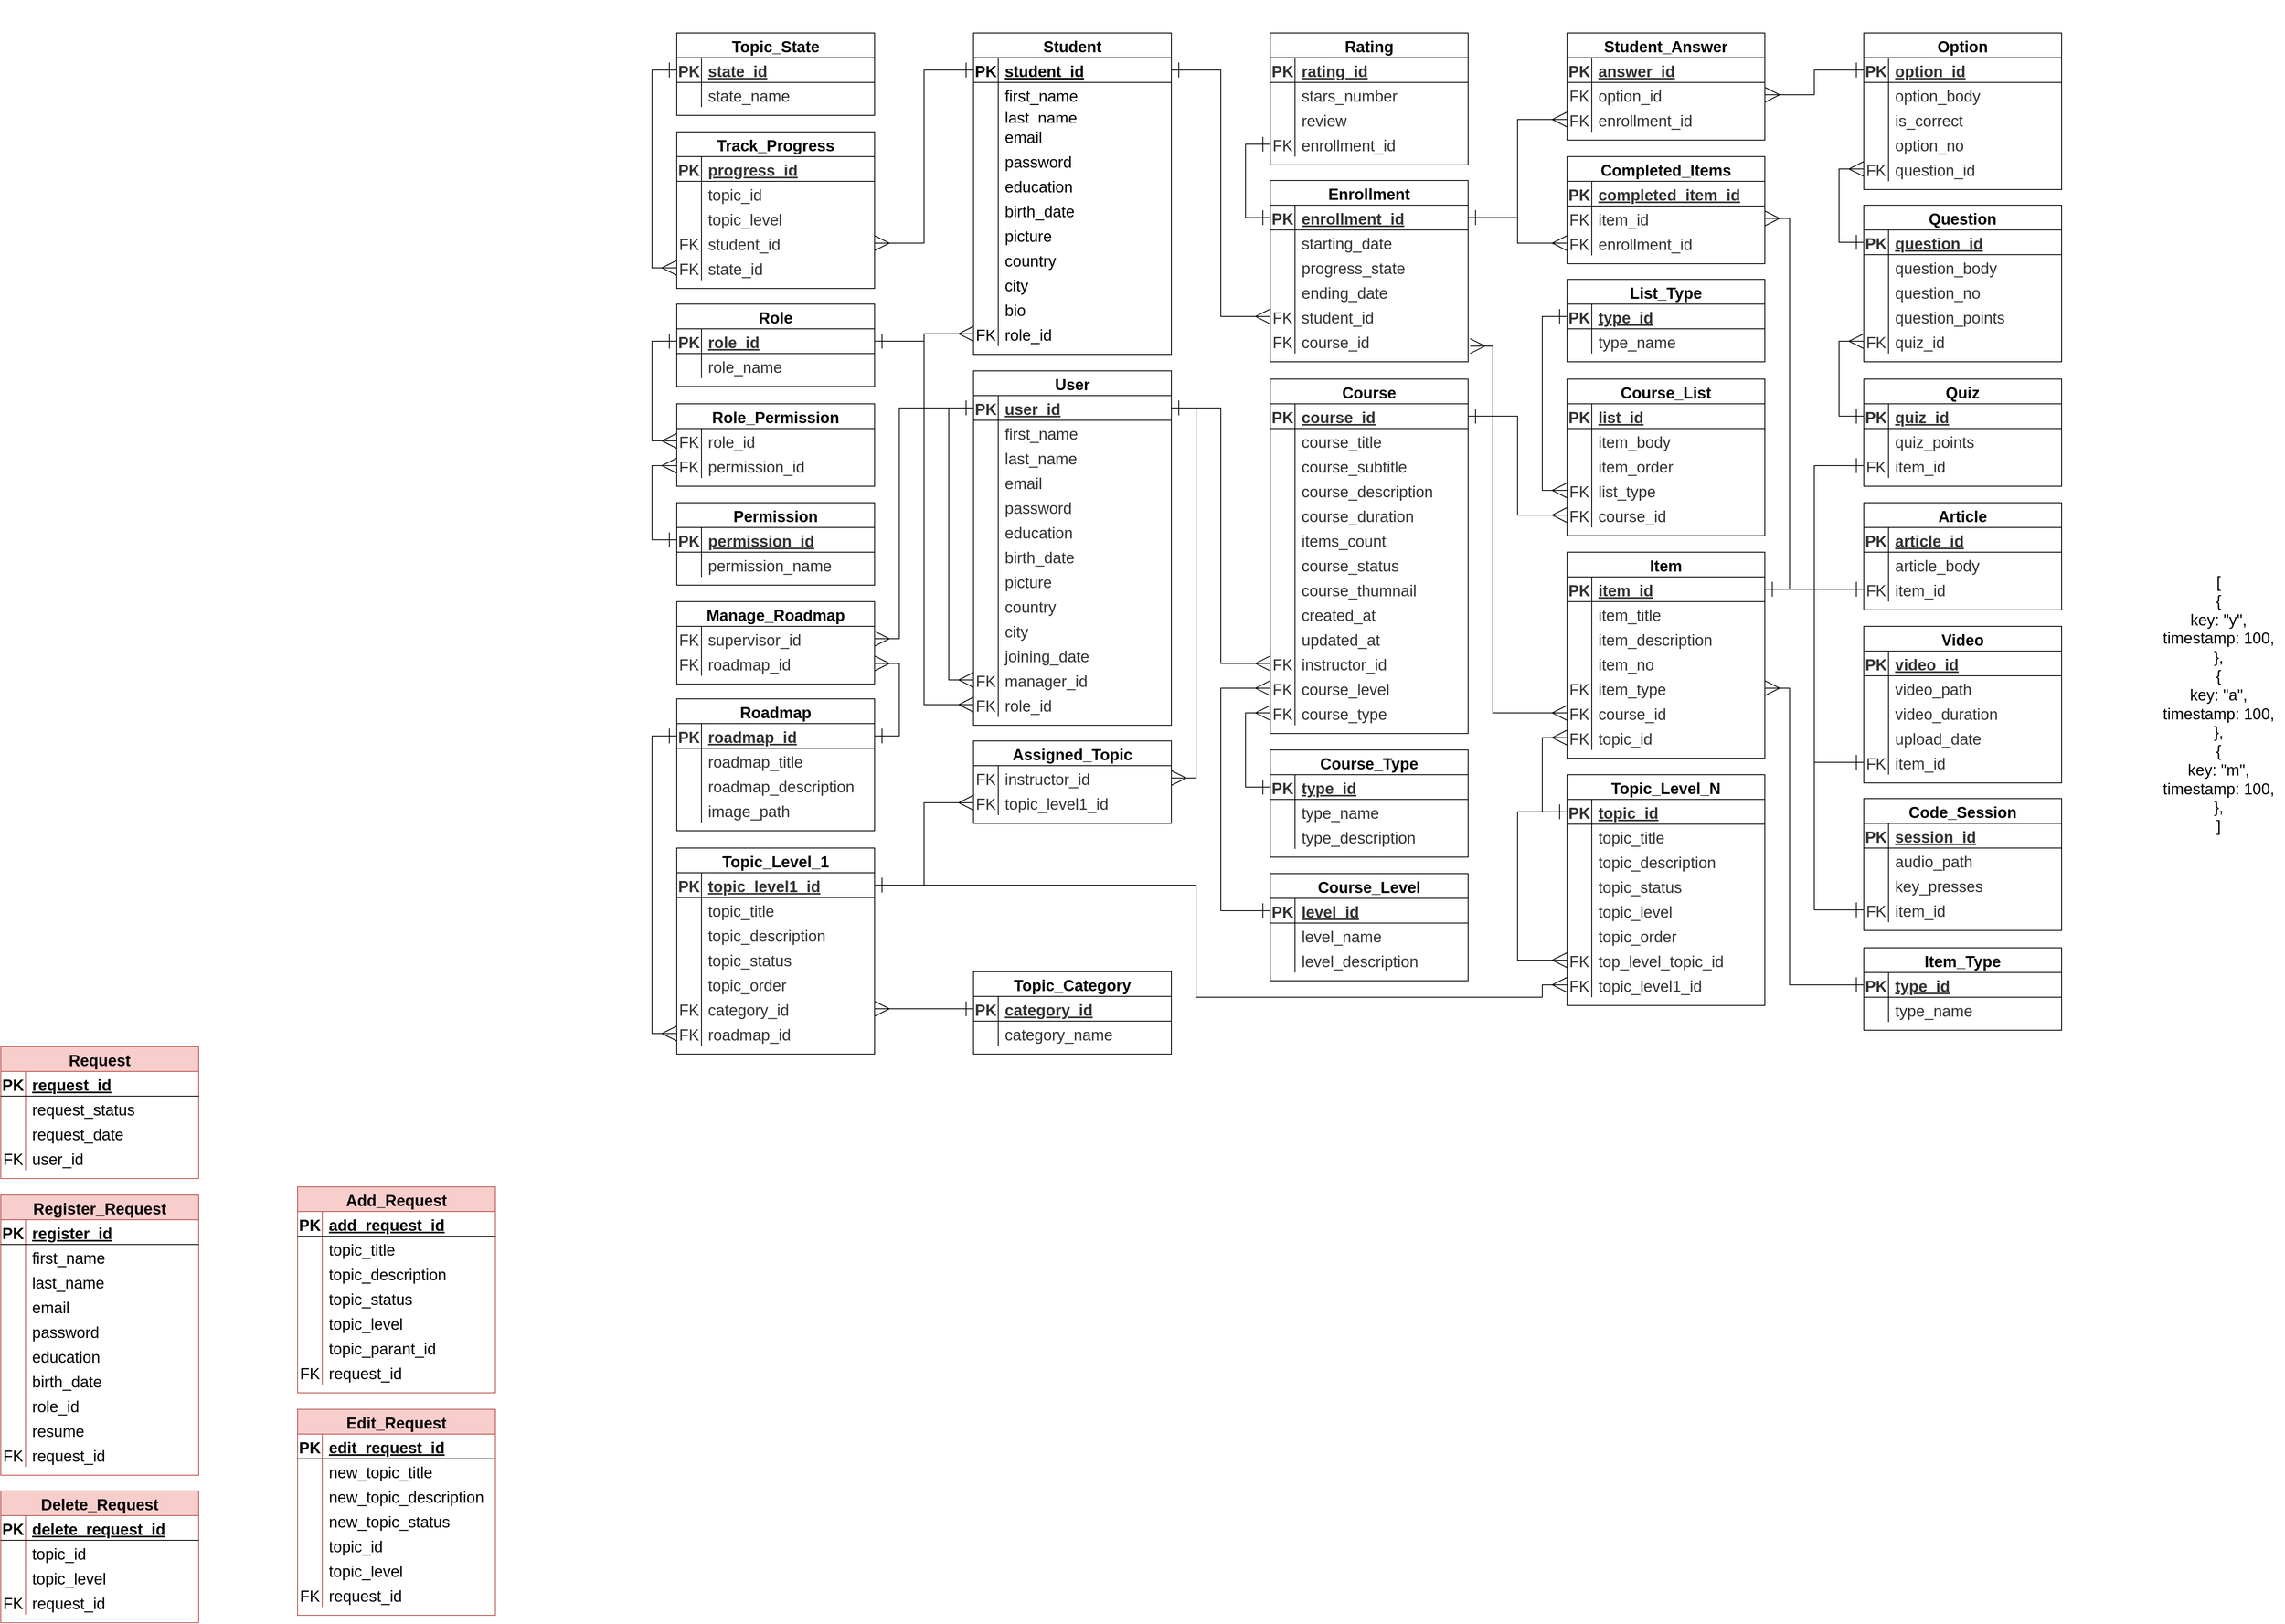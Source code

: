 <mxfile version="24.6.4" type="github">
  <diagram id="R2lEEEUBdFMjLlhIrx00" name="Page-1">
    <mxGraphModel dx="5857" dy="2043" grid="1" gridSize="10" guides="1" tooltips="1" connect="1" arrows="1" fold="1" page="1" pageScale="1" pageWidth="850" pageHeight="1100" math="0" shadow="0" extFonts="Permanent Marker^https://fonts.googleapis.com/css?family=Permanent+Marker">
      <root>
        <mxCell id="0" />
        <mxCell id="1" parent="0" />
        <mxCell id="1Uf812Vw-qbY2cDfJRfV-72" style="edgeStyle=orthogonalEdgeStyle;shape=connector;rounded=0;orthogonalLoop=1;jettySize=auto;html=1;exitX=0;exitY=0.5;exitDx=0;exitDy=0;entryX=0;entryY=0.5;entryDx=0;entryDy=0;labelBackgroundColor=default;strokeColor=#000000;fontFamily=Helvetica;fontSize=19;fontColor=default;startArrow=ERone;startFill=0;endArrow=ERmany;endFill=0;startSize=16;endSize=16;fillColor=#f5f5f5;" parent="1" source="1Uf812Vw-qbY2cDfJRfV-31" target="1Uf812Vw-qbY2cDfJRfV-61" edge="1">
          <mxGeometry relative="1" as="geometry" />
        </mxCell>
        <mxCell id="a6Dhro6RoFMwGRgEGYVC-363" style="edgeStyle=orthogonalEdgeStyle;shape=connector;rounded=0;orthogonalLoop=1;jettySize=auto;html=1;exitX=0;exitY=0.5;exitDx=0;exitDy=0;entryX=0;entryY=0.5;entryDx=0;entryDy=0;labelBackgroundColor=default;strokeColor=#000000;fontFamily=Helvetica;fontSize=19;fontColor=default;startArrow=ERone;startFill=0;endArrow=ERmany;endFill=0;startSize=16;endSize=16;fillColor=#f5f5f5;" parent="1" source="a6Dhro6RoFMwGRgEGYVC-342" target="a6Dhro6RoFMwGRgEGYVC-357" edge="1">
          <mxGeometry relative="1" as="geometry">
            <Array as="points">
              <mxPoint x="1100" y="1025" />
              <mxPoint x="1100" y="1205" />
            </Array>
          </mxGeometry>
        </mxCell>
        <mxCell id="C-vyLk0tnHw3VtMMgP7b-2" value="Enrollment" style="shape=table;startSize=30;container=1;collapsible=1;childLayout=tableLayout;fixedRows=1;rowLines=0;fontStyle=1;align=center;resizeLast=1;fontSize=19;" parent="1" vertex="1">
          <mxGeometry x="800" y="259" width="240" height="220" as="geometry" />
        </mxCell>
        <mxCell id="C-vyLk0tnHw3VtMMgP7b-3" value="" style="shape=partialRectangle;collapsible=0;dropTarget=0;pointerEvents=0;fillColor=none;points=[[0,0.5],[1,0.5]];portConstraint=eastwest;top=0;left=0;right=0;bottom=1;fontSize=19;fontColor=#333333;strokeColor=#000000;" parent="C-vyLk0tnHw3VtMMgP7b-2" vertex="1">
          <mxGeometry y="30" width="240" height="30" as="geometry" />
        </mxCell>
        <mxCell id="C-vyLk0tnHw3VtMMgP7b-4" value="PK" style="shape=partialRectangle;overflow=hidden;connectable=0;fillColor=none;top=0;left=0;bottom=0;right=0;fontStyle=1;fontSize=19;fontColor=#333333;strokeColor=#000000;" parent="C-vyLk0tnHw3VtMMgP7b-3" vertex="1">
          <mxGeometry width="30" height="30" as="geometry">
            <mxRectangle width="30" height="30" as="alternateBounds" />
          </mxGeometry>
        </mxCell>
        <mxCell id="C-vyLk0tnHw3VtMMgP7b-5" value="enrollment_id" style="shape=partialRectangle;overflow=hidden;connectable=0;fillColor=none;top=0;left=0;bottom=0;right=0;align=left;spacingLeft=6;fontStyle=5;fontSize=19;fontColor=#333333;strokeColor=#000000;" parent="C-vyLk0tnHw3VtMMgP7b-3" vertex="1">
          <mxGeometry x="30" width="210" height="30" as="geometry">
            <mxRectangle width="210" height="30" as="alternateBounds" />
          </mxGeometry>
        </mxCell>
        <mxCell id="a6Dhro6RoFMwGRgEGYVC-21" style="shape=partialRectangle;collapsible=0;dropTarget=0;pointerEvents=0;fillColor=none;points=[[0,0.5],[1,0.5]];portConstraint=eastwest;top=0;left=0;right=0;bottom=0;fontSize=19;fontColor=#333333;strokeColor=#000000;" parent="C-vyLk0tnHw3VtMMgP7b-2" vertex="1">
          <mxGeometry y="60" width="240" height="30" as="geometry" />
        </mxCell>
        <mxCell id="a6Dhro6RoFMwGRgEGYVC-22" style="shape=partialRectangle;overflow=hidden;connectable=0;fillColor=none;top=0;left=0;bottom=0;right=0;fontSize=19;fontColor=#333333;strokeColor=#000000;" parent="a6Dhro6RoFMwGRgEGYVC-21" vertex="1">
          <mxGeometry width="30" height="30" as="geometry">
            <mxRectangle width="30" height="30" as="alternateBounds" />
          </mxGeometry>
        </mxCell>
        <mxCell id="a6Dhro6RoFMwGRgEGYVC-23" value="starting_date" style="shape=partialRectangle;overflow=hidden;connectable=0;fillColor=none;top=0;left=0;bottom=0;right=0;align=left;spacingLeft=6;fontSize=19;fontColor=#333333;strokeColor=#000000;" parent="a6Dhro6RoFMwGRgEGYVC-21" vertex="1">
          <mxGeometry x="30" width="210" height="30" as="geometry">
            <mxRectangle width="210" height="30" as="alternateBounds" />
          </mxGeometry>
        </mxCell>
        <mxCell id="a6Dhro6RoFMwGRgEGYVC-24" style="shape=partialRectangle;collapsible=0;dropTarget=0;pointerEvents=0;fillColor=none;points=[[0,0.5],[1,0.5]];portConstraint=eastwest;top=0;left=0;right=0;bottom=0;fontSize=19;fontColor=#333333;strokeColor=#000000;" parent="C-vyLk0tnHw3VtMMgP7b-2" vertex="1">
          <mxGeometry y="90" width="240" height="30" as="geometry" />
        </mxCell>
        <mxCell id="a6Dhro6RoFMwGRgEGYVC-25" style="shape=partialRectangle;overflow=hidden;connectable=0;fillColor=none;top=0;left=0;bottom=0;right=0;fontSize=19;fontColor=#333333;strokeColor=#000000;" parent="a6Dhro6RoFMwGRgEGYVC-24" vertex="1">
          <mxGeometry width="30" height="30" as="geometry">
            <mxRectangle width="30" height="30" as="alternateBounds" />
          </mxGeometry>
        </mxCell>
        <mxCell id="a6Dhro6RoFMwGRgEGYVC-26" value="progress_state" style="shape=partialRectangle;overflow=hidden;connectable=0;fillColor=none;top=0;left=0;bottom=0;right=0;align=left;spacingLeft=6;fontSize=19;fontColor=#333333;strokeColor=#000000;" parent="a6Dhro6RoFMwGRgEGYVC-24" vertex="1">
          <mxGeometry x="30" width="210" height="30" as="geometry">
            <mxRectangle width="210" height="30" as="alternateBounds" />
          </mxGeometry>
        </mxCell>
        <mxCell id="a6Dhro6RoFMwGRgEGYVC-27" style="shape=partialRectangle;collapsible=0;dropTarget=0;pointerEvents=0;fillColor=none;points=[[0,0.5],[1,0.5]];portConstraint=eastwest;top=0;left=0;right=0;bottom=0;fontSize=19;fontColor=#333333;strokeColor=#000000;" parent="C-vyLk0tnHw3VtMMgP7b-2" vertex="1">
          <mxGeometry y="120" width="240" height="30" as="geometry" />
        </mxCell>
        <mxCell id="a6Dhro6RoFMwGRgEGYVC-28" style="shape=partialRectangle;overflow=hidden;connectable=0;fillColor=none;top=0;left=0;bottom=0;right=0;fontSize=19;fontColor=#333333;strokeColor=#000000;" parent="a6Dhro6RoFMwGRgEGYVC-27" vertex="1">
          <mxGeometry width="30" height="30" as="geometry">
            <mxRectangle width="30" height="30" as="alternateBounds" />
          </mxGeometry>
        </mxCell>
        <mxCell id="a6Dhro6RoFMwGRgEGYVC-29" value="ending_date" style="shape=partialRectangle;overflow=hidden;connectable=0;fillColor=none;top=0;left=0;bottom=0;right=0;align=left;spacingLeft=6;fontSize=19;fontColor=#333333;strokeColor=#000000;" parent="a6Dhro6RoFMwGRgEGYVC-27" vertex="1">
          <mxGeometry x="30" width="210" height="30" as="geometry">
            <mxRectangle width="210" height="30" as="alternateBounds" />
          </mxGeometry>
        </mxCell>
        <mxCell id="C-vyLk0tnHw3VtMMgP7b-6" value="" style="shape=partialRectangle;collapsible=0;dropTarget=0;pointerEvents=0;fillColor=none;points=[[0,0.5],[1,0.5]];portConstraint=eastwest;top=0;left=0;right=0;bottom=0;fontSize=19;fontColor=#333333;strokeColor=#000000;" parent="C-vyLk0tnHw3VtMMgP7b-2" vertex="1">
          <mxGeometry y="150" width="240" height="30" as="geometry" />
        </mxCell>
        <mxCell id="C-vyLk0tnHw3VtMMgP7b-7" value="FK" style="shape=partialRectangle;overflow=hidden;connectable=0;fillColor=none;top=0;left=0;bottom=0;right=0;fontSize=19;fontColor=#333333;strokeColor=#000000;" parent="C-vyLk0tnHw3VtMMgP7b-6" vertex="1">
          <mxGeometry width="30" height="30" as="geometry">
            <mxRectangle width="30" height="30" as="alternateBounds" />
          </mxGeometry>
        </mxCell>
        <mxCell id="C-vyLk0tnHw3VtMMgP7b-8" value="student_id" style="shape=partialRectangle;overflow=hidden;connectable=0;fillColor=none;top=0;left=0;bottom=0;right=0;align=left;spacingLeft=6;fontSize=19;fontColor=#333333;strokeColor=#000000;" parent="C-vyLk0tnHw3VtMMgP7b-6" vertex="1">
          <mxGeometry x="30" width="210" height="30" as="geometry">
            <mxRectangle width="210" height="30" as="alternateBounds" />
          </mxGeometry>
        </mxCell>
        <mxCell id="C-vyLk0tnHw3VtMMgP7b-9" value="" style="shape=partialRectangle;collapsible=0;dropTarget=0;pointerEvents=0;fillColor=none;points=[[0,0.5],[1,0.5]];portConstraint=eastwest;top=0;left=0;right=0;bottom=0;fontSize=19;fontColor=#333333;strokeColor=#000000;" parent="C-vyLk0tnHw3VtMMgP7b-2" vertex="1">
          <mxGeometry y="180" width="240" height="30" as="geometry" />
        </mxCell>
        <mxCell id="C-vyLk0tnHw3VtMMgP7b-10" value="FK" style="shape=partialRectangle;overflow=hidden;connectable=0;fillColor=none;top=0;left=0;bottom=0;right=0;fontSize=19;fontColor=#333333;strokeColor=#000000;" parent="C-vyLk0tnHw3VtMMgP7b-9" vertex="1">
          <mxGeometry width="30" height="30" as="geometry">
            <mxRectangle width="30" height="30" as="alternateBounds" />
          </mxGeometry>
        </mxCell>
        <mxCell id="C-vyLk0tnHw3VtMMgP7b-11" value="course_id" style="shape=partialRectangle;overflow=hidden;connectable=0;fillColor=none;top=0;left=0;bottom=0;right=0;align=left;spacingLeft=6;fontSize=19;fontColor=#333333;strokeColor=#000000;" parent="C-vyLk0tnHw3VtMMgP7b-9" vertex="1">
          <mxGeometry x="30" width="210" height="30" as="geometry">
            <mxRectangle width="210" height="30" as="alternateBounds" />
          </mxGeometry>
        </mxCell>
        <mxCell id="C-vyLk0tnHw3VtMMgP7b-13" value="Course" style="shape=table;startSize=30;container=1;collapsible=1;childLayout=tableLayout;fixedRows=1;rowLines=0;fontStyle=1;align=center;resizeLast=1;fontSize=19;" parent="1" vertex="1">
          <mxGeometry x="800" y="500" width="240" height="430" as="geometry">
            <mxRectangle x="480" y="380" width="80" height="30" as="alternateBounds" />
          </mxGeometry>
        </mxCell>
        <mxCell id="C-vyLk0tnHw3VtMMgP7b-14" value="" style="shape=partialRectangle;collapsible=0;dropTarget=0;pointerEvents=0;fillColor=none;points=[[0,0.5],[1,0.5]];portConstraint=eastwest;top=0;left=0;right=0;bottom=1;fontSize=19;fontColor=#333333;strokeColor=#000000;" parent="C-vyLk0tnHw3VtMMgP7b-13" vertex="1">
          <mxGeometry y="30" width="240" height="30" as="geometry" />
        </mxCell>
        <mxCell id="C-vyLk0tnHw3VtMMgP7b-15" value="PK" style="shape=partialRectangle;overflow=hidden;connectable=0;fillColor=none;top=0;left=0;bottom=0;right=0;fontStyle=1;fontSize=19;fontColor=#333333;strokeColor=#000000;" parent="C-vyLk0tnHw3VtMMgP7b-14" vertex="1">
          <mxGeometry width="30" height="30" as="geometry">
            <mxRectangle width="30" height="30" as="alternateBounds" />
          </mxGeometry>
        </mxCell>
        <mxCell id="C-vyLk0tnHw3VtMMgP7b-16" value="course_id" style="shape=partialRectangle;overflow=hidden;connectable=0;fillColor=none;top=0;left=0;bottom=0;right=0;align=left;spacingLeft=6;fontStyle=5;fontSize=19;fontColor=#333333;strokeColor=#000000;" parent="C-vyLk0tnHw3VtMMgP7b-14" vertex="1">
          <mxGeometry x="30" width="210" height="30" as="geometry">
            <mxRectangle width="210" height="30" as="alternateBounds" />
          </mxGeometry>
        </mxCell>
        <mxCell id="C-vyLk0tnHw3VtMMgP7b-17" value="" style="shape=partialRectangle;collapsible=0;dropTarget=0;pointerEvents=0;fillColor=none;points=[[0,0.5],[1,0.5]];portConstraint=eastwest;top=0;left=0;right=0;bottom=0;fontSize=19;fontColor=#333333;strokeColor=#000000;" parent="C-vyLk0tnHw3VtMMgP7b-13" vertex="1">
          <mxGeometry y="60" width="240" height="30" as="geometry" />
        </mxCell>
        <mxCell id="C-vyLk0tnHw3VtMMgP7b-18" value="" style="shape=partialRectangle;overflow=hidden;connectable=0;fillColor=none;top=0;left=0;bottom=0;right=0;fontSize=19;fontColor=#333333;strokeColor=#000000;" parent="C-vyLk0tnHw3VtMMgP7b-17" vertex="1">
          <mxGeometry width="30" height="30" as="geometry">
            <mxRectangle width="30" height="30" as="alternateBounds" />
          </mxGeometry>
        </mxCell>
        <mxCell id="C-vyLk0tnHw3VtMMgP7b-19" value="course_title" style="shape=partialRectangle;overflow=hidden;connectable=0;fillColor=none;top=0;left=0;bottom=0;right=0;align=left;spacingLeft=6;fontSize=19;fontColor=#333333;strokeColor=#000000;" parent="C-vyLk0tnHw3VtMMgP7b-17" vertex="1">
          <mxGeometry x="30" width="210" height="30" as="geometry">
            <mxRectangle width="210" height="30" as="alternateBounds" />
          </mxGeometry>
        </mxCell>
        <mxCell id="Xxx1Zo3guwBDxmDqa_IZ-18" style="shape=partialRectangle;collapsible=0;dropTarget=0;pointerEvents=0;fillColor=none;points=[[0,0.5],[1,0.5]];portConstraint=eastwest;top=0;left=0;right=0;bottom=0;fontSize=19;fontColor=#333333;strokeColor=#000000;" parent="C-vyLk0tnHw3VtMMgP7b-13" vertex="1">
          <mxGeometry y="90" width="240" height="30" as="geometry" />
        </mxCell>
        <mxCell id="Xxx1Zo3guwBDxmDqa_IZ-19" style="shape=partialRectangle;overflow=hidden;connectable=0;fillColor=none;top=0;left=0;bottom=0;right=0;fontSize=19;fontColor=#333333;strokeColor=#000000;" parent="Xxx1Zo3guwBDxmDqa_IZ-18" vertex="1">
          <mxGeometry width="30" height="30" as="geometry">
            <mxRectangle width="30" height="30" as="alternateBounds" />
          </mxGeometry>
        </mxCell>
        <mxCell id="Xxx1Zo3guwBDxmDqa_IZ-20" value="course_subtitle" style="shape=partialRectangle;overflow=hidden;connectable=0;fillColor=none;top=0;left=0;bottom=0;right=0;align=left;spacingLeft=6;fontSize=19;fontColor=#333333;strokeColor=#000000;" parent="Xxx1Zo3guwBDxmDqa_IZ-18" vertex="1">
          <mxGeometry x="30" width="210" height="30" as="geometry">
            <mxRectangle width="210" height="30" as="alternateBounds" />
          </mxGeometry>
        </mxCell>
        <mxCell id="C-vyLk0tnHw3VtMMgP7b-20" value="" style="shape=partialRectangle;collapsible=0;dropTarget=0;pointerEvents=0;fillColor=none;points=[[0,0.5],[1,0.5]];portConstraint=eastwest;top=0;left=0;right=0;bottom=0;fontSize=19;fontColor=#333333;strokeColor=#000000;" parent="C-vyLk0tnHw3VtMMgP7b-13" vertex="1">
          <mxGeometry y="120" width="240" height="30" as="geometry" />
        </mxCell>
        <mxCell id="C-vyLk0tnHw3VtMMgP7b-21" value="" style="shape=partialRectangle;overflow=hidden;connectable=0;fillColor=none;top=0;left=0;bottom=0;right=0;fontSize=19;fontColor=#333333;strokeColor=#000000;" parent="C-vyLk0tnHw3VtMMgP7b-20" vertex="1">
          <mxGeometry width="30" height="30" as="geometry">
            <mxRectangle width="30" height="30" as="alternateBounds" />
          </mxGeometry>
        </mxCell>
        <mxCell id="C-vyLk0tnHw3VtMMgP7b-22" value="course_description" style="shape=partialRectangle;overflow=hidden;connectable=0;fillColor=none;top=0;left=0;bottom=0;right=0;align=left;spacingLeft=6;fontSize=19;fontColor=#333333;strokeColor=#000000;" parent="C-vyLk0tnHw3VtMMgP7b-20" vertex="1">
          <mxGeometry x="30" width="210" height="30" as="geometry">
            <mxRectangle width="210" height="30" as="alternateBounds" />
          </mxGeometry>
        </mxCell>
        <mxCell id="a6Dhro6RoFMwGRgEGYVC-103" style="shape=partialRectangle;collapsible=0;dropTarget=0;pointerEvents=0;fillColor=none;points=[[0,0.5],[1,0.5]];portConstraint=eastwest;top=0;left=0;right=0;bottom=0;fontSize=19;fontColor=#333333;strokeColor=#000000;" parent="C-vyLk0tnHw3VtMMgP7b-13" vertex="1">
          <mxGeometry y="150" width="240" height="30" as="geometry" />
        </mxCell>
        <mxCell id="a6Dhro6RoFMwGRgEGYVC-104" style="shape=partialRectangle;overflow=hidden;connectable=0;fillColor=none;top=0;left=0;bottom=0;right=0;fontSize=19;fontColor=#333333;strokeColor=#000000;" parent="a6Dhro6RoFMwGRgEGYVC-103" vertex="1">
          <mxGeometry width="30" height="30" as="geometry">
            <mxRectangle width="30" height="30" as="alternateBounds" />
          </mxGeometry>
        </mxCell>
        <mxCell id="a6Dhro6RoFMwGRgEGYVC-105" value="course_duration" style="shape=partialRectangle;overflow=hidden;connectable=0;fillColor=none;top=0;left=0;bottom=0;right=0;align=left;spacingLeft=6;fontSize=19;fontColor=#333333;strokeColor=#000000;" parent="a6Dhro6RoFMwGRgEGYVC-103" vertex="1">
          <mxGeometry x="30" width="210" height="30" as="geometry">
            <mxRectangle width="210" height="30" as="alternateBounds" />
          </mxGeometry>
        </mxCell>
        <mxCell id="a6Dhro6RoFMwGRgEGYVC-106" style="shape=partialRectangle;collapsible=0;dropTarget=0;pointerEvents=0;fillColor=none;points=[[0,0.5],[1,0.5]];portConstraint=eastwest;top=0;left=0;right=0;bottom=0;fontSize=19;fontColor=#333333;strokeColor=#000000;" parent="C-vyLk0tnHw3VtMMgP7b-13" vertex="1">
          <mxGeometry y="180" width="240" height="30" as="geometry" />
        </mxCell>
        <mxCell id="a6Dhro6RoFMwGRgEGYVC-107" style="shape=partialRectangle;overflow=hidden;connectable=0;fillColor=none;top=0;left=0;bottom=0;right=0;fontSize=19;fontColor=#333333;strokeColor=#000000;" parent="a6Dhro6RoFMwGRgEGYVC-106" vertex="1">
          <mxGeometry width="30" height="30" as="geometry">
            <mxRectangle width="30" height="30" as="alternateBounds" />
          </mxGeometry>
        </mxCell>
        <mxCell id="a6Dhro6RoFMwGRgEGYVC-108" value="items_count" style="shape=partialRectangle;overflow=hidden;connectable=0;fillColor=none;top=0;left=0;bottom=0;right=0;align=left;spacingLeft=6;fontSize=19;fontColor=#333333;strokeColor=#000000;" parent="a6Dhro6RoFMwGRgEGYVC-106" vertex="1">
          <mxGeometry x="30" width="210" height="30" as="geometry">
            <mxRectangle width="210" height="30" as="alternateBounds" />
          </mxGeometry>
        </mxCell>
        <mxCell id="a6Dhro6RoFMwGRgEGYVC-109" style="shape=partialRectangle;collapsible=0;dropTarget=0;pointerEvents=0;fillColor=none;points=[[0,0.5],[1,0.5]];portConstraint=eastwest;top=0;left=0;right=0;bottom=0;fontSize=19;fontColor=#333333;strokeColor=#000000;" parent="C-vyLk0tnHw3VtMMgP7b-13" vertex="1">
          <mxGeometry y="210" width="240" height="30" as="geometry" />
        </mxCell>
        <mxCell id="a6Dhro6RoFMwGRgEGYVC-110" style="shape=partialRectangle;overflow=hidden;connectable=0;fillColor=none;top=0;left=0;bottom=0;right=0;fontSize=19;fontColor=#333333;strokeColor=#000000;" parent="a6Dhro6RoFMwGRgEGYVC-109" vertex="1">
          <mxGeometry width="30" height="30" as="geometry">
            <mxRectangle width="30" height="30" as="alternateBounds" />
          </mxGeometry>
        </mxCell>
        <mxCell id="a6Dhro6RoFMwGRgEGYVC-111" value="course_status" style="shape=partialRectangle;overflow=hidden;connectable=0;fillColor=none;top=0;left=0;bottom=0;right=0;align=left;spacingLeft=6;fontSize=19;fontColor=#333333;strokeColor=#000000;" parent="a6Dhro6RoFMwGRgEGYVC-109" vertex="1">
          <mxGeometry x="30" width="210" height="30" as="geometry">
            <mxRectangle width="210" height="30" as="alternateBounds" />
          </mxGeometry>
        </mxCell>
        <mxCell id="Xxx1Zo3guwBDxmDqa_IZ-21" style="shape=partialRectangle;collapsible=0;dropTarget=0;pointerEvents=0;fillColor=none;points=[[0,0.5],[1,0.5]];portConstraint=eastwest;top=0;left=0;right=0;bottom=0;fontSize=19;fontColor=#333333;strokeColor=#000000;" parent="C-vyLk0tnHw3VtMMgP7b-13" vertex="1">
          <mxGeometry y="240" width="240" height="30" as="geometry" />
        </mxCell>
        <mxCell id="Xxx1Zo3guwBDxmDqa_IZ-22" style="shape=partialRectangle;overflow=hidden;connectable=0;fillColor=none;top=0;left=0;bottom=0;right=0;fontSize=19;fontColor=#333333;strokeColor=#000000;" parent="Xxx1Zo3guwBDxmDqa_IZ-21" vertex="1">
          <mxGeometry width="30" height="30" as="geometry">
            <mxRectangle width="30" height="30" as="alternateBounds" />
          </mxGeometry>
        </mxCell>
        <mxCell id="Xxx1Zo3guwBDxmDqa_IZ-23" value="course_thumnail" style="shape=partialRectangle;overflow=hidden;connectable=0;fillColor=none;top=0;left=0;bottom=0;right=0;align=left;spacingLeft=6;fontSize=19;fontColor=#333333;strokeColor=#000000;" parent="Xxx1Zo3guwBDxmDqa_IZ-21" vertex="1">
          <mxGeometry x="30" width="210" height="30" as="geometry">
            <mxRectangle width="210" height="30" as="alternateBounds" />
          </mxGeometry>
        </mxCell>
        <mxCell id="HZTpxqA8GV11Mqf5J53L-43" style="shape=partialRectangle;collapsible=0;dropTarget=0;pointerEvents=0;fillColor=none;points=[[0,0.5],[1,0.5]];portConstraint=eastwest;top=0;left=0;right=0;bottom=0;fontSize=19;fontColor=#333333;strokeColor=#000000;" parent="C-vyLk0tnHw3VtMMgP7b-13" vertex="1">
          <mxGeometry y="270" width="240" height="30" as="geometry" />
        </mxCell>
        <mxCell id="HZTpxqA8GV11Mqf5J53L-44" style="shape=partialRectangle;overflow=hidden;connectable=0;fillColor=none;top=0;left=0;bottom=0;right=0;fontSize=19;fontColor=#333333;strokeColor=#000000;" parent="HZTpxqA8GV11Mqf5J53L-43" vertex="1">
          <mxGeometry width="30" height="30" as="geometry">
            <mxRectangle width="30" height="30" as="alternateBounds" />
          </mxGeometry>
        </mxCell>
        <mxCell id="HZTpxqA8GV11Mqf5J53L-45" value="created_at" style="shape=partialRectangle;overflow=hidden;connectable=0;fillColor=none;top=0;left=0;bottom=0;right=0;align=left;spacingLeft=6;fontSize=19;fontColor=#333333;strokeColor=#000000;" parent="HZTpxqA8GV11Mqf5J53L-43" vertex="1">
          <mxGeometry x="30" width="210" height="30" as="geometry">
            <mxRectangle width="210" height="30" as="alternateBounds" />
          </mxGeometry>
        </mxCell>
        <mxCell id="HZTpxqA8GV11Mqf5J53L-46" style="shape=partialRectangle;collapsible=0;dropTarget=0;pointerEvents=0;fillColor=none;points=[[0,0.5],[1,0.5]];portConstraint=eastwest;top=0;left=0;right=0;bottom=0;fontSize=19;fontColor=#333333;strokeColor=#000000;" parent="C-vyLk0tnHw3VtMMgP7b-13" vertex="1">
          <mxGeometry y="300" width="240" height="30" as="geometry" />
        </mxCell>
        <mxCell id="HZTpxqA8GV11Mqf5J53L-47" style="shape=partialRectangle;overflow=hidden;connectable=0;fillColor=none;top=0;left=0;bottom=0;right=0;fontSize=19;fontColor=#333333;strokeColor=#000000;" parent="HZTpxqA8GV11Mqf5J53L-46" vertex="1">
          <mxGeometry width="30" height="30" as="geometry">
            <mxRectangle width="30" height="30" as="alternateBounds" />
          </mxGeometry>
        </mxCell>
        <mxCell id="HZTpxqA8GV11Mqf5J53L-48" value="updated_at" style="shape=partialRectangle;overflow=hidden;connectable=0;fillColor=none;top=0;left=0;bottom=0;right=0;align=left;spacingLeft=6;fontSize=19;fontColor=#333333;strokeColor=#000000;" parent="HZTpxqA8GV11Mqf5J53L-46" vertex="1">
          <mxGeometry x="30" width="210" height="30" as="geometry">
            <mxRectangle width="210" height="30" as="alternateBounds" />
          </mxGeometry>
        </mxCell>
        <mxCell id="a6Dhro6RoFMwGRgEGYVC-115" style="shape=partialRectangle;collapsible=0;dropTarget=0;pointerEvents=0;fillColor=none;points=[[0,0.5],[1,0.5]];portConstraint=eastwest;top=0;left=0;right=0;bottom=0;fontSize=19;fontColor=#333333;strokeColor=#000000;" parent="C-vyLk0tnHw3VtMMgP7b-13" vertex="1">
          <mxGeometry y="330" width="240" height="30" as="geometry" />
        </mxCell>
        <mxCell id="a6Dhro6RoFMwGRgEGYVC-116" value="FK" style="shape=partialRectangle;overflow=hidden;connectable=0;fillColor=none;top=0;left=0;bottom=0;right=0;fontSize=19;fontColor=#333333;strokeColor=#000000;" parent="a6Dhro6RoFMwGRgEGYVC-115" vertex="1">
          <mxGeometry width="30" height="30" as="geometry">
            <mxRectangle width="30" height="30" as="alternateBounds" />
          </mxGeometry>
        </mxCell>
        <mxCell id="a6Dhro6RoFMwGRgEGYVC-117" value="instructor_id" style="shape=partialRectangle;overflow=hidden;connectable=0;fillColor=none;top=0;left=0;bottom=0;right=0;align=left;spacingLeft=6;fontSize=19;fontColor=#333333;strokeColor=#000000;" parent="a6Dhro6RoFMwGRgEGYVC-115" vertex="1">
          <mxGeometry x="30" width="210" height="30" as="geometry">
            <mxRectangle width="210" height="30" as="alternateBounds" />
          </mxGeometry>
        </mxCell>
        <mxCell id="a6Dhro6RoFMwGRgEGYVC-112" style="shape=partialRectangle;collapsible=0;dropTarget=0;pointerEvents=0;fillColor=none;points=[[0,0.5],[1,0.5]];portConstraint=eastwest;top=0;left=0;right=0;bottom=0;fontSize=19;fontColor=#333333;strokeColor=#000000;" parent="C-vyLk0tnHw3VtMMgP7b-13" vertex="1">
          <mxGeometry y="360" width="240" height="30" as="geometry" />
        </mxCell>
        <mxCell id="a6Dhro6RoFMwGRgEGYVC-113" value="FK" style="shape=partialRectangle;overflow=hidden;connectable=0;fillColor=none;top=0;left=0;bottom=0;right=0;fontSize=19;fontColor=#333333;strokeColor=#000000;" parent="a6Dhro6RoFMwGRgEGYVC-112" vertex="1">
          <mxGeometry width="30" height="30" as="geometry">
            <mxRectangle width="30" height="30" as="alternateBounds" />
          </mxGeometry>
        </mxCell>
        <mxCell id="a6Dhro6RoFMwGRgEGYVC-114" value="course_level" style="shape=partialRectangle;overflow=hidden;connectable=0;fillColor=none;top=0;left=0;bottom=0;right=0;align=left;spacingLeft=6;fontSize=19;fontColor=#333333;strokeColor=#000000;" parent="a6Dhro6RoFMwGRgEGYVC-112" vertex="1">
          <mxGeometry x="30" width="210" height="30" as="geometry">
            <mxRectangle width="210" height="30" as="alternateBounds" />
          </mxGeometry>
        </mxCell>
        <mxCell id="a6Dhro6RoFMwGRgEGYVC-132" style="shape=partialRectangle;collapsible=0;dropTarget=0;pointerEvents=0;fillColor=none;points=[[0,0.5],[1,0.5]];portConstraint=eastwest;top=0;left=0;right=0;bottom=0;fontSize=19;fontColor=#333333;strokeColor=#000000;" parent="C-vyLk0tnHw3VtMMgP7b-13" vertex="1">
          <mxGeometry y="390" width="240" height="30" as="geometry" />
        </mxCell>
        <mxCell id="a6Dhro6RoFMwGRgEGYVC-133" value="FK" style="shape=partialRectangle;overflow=hidden;connectable=0;fillColor=none;top=0;left=0;bottom=0;right=0;fontSize=19;fontColor=#333333;strokeColor=#000000;" parent="a6Dhro6RoFMwGRgEGYVC-132" vertex="1">
          <mxGeometry width="30" height="30" as="geometry">
            <mxRectangle width="30" height="30" as="alternateBounds" />
          </mxGeometry>
        </mxCell>
        <mxCell id="a6Dhro6RoFMwGRgEGYVC-134" value="course_type" style="shape=partialRectangle;overflow=hidden;connectable=0;fillColor=none;top=0;left=0;bottom=0;right=0;align=left;spacingLeft=6;fontSize=19;fontColor=#333333;strokeColor=#000000;" parent="a6Dhro6RoFMwGRgEGYVC-132" vertex="1">
          <mxGeometry x="30" width="210" height="30" as="geometry">
            <mxRectangle width="210" height="30" as="alternateBounds" />
          </mxGeometry>
        </mxCell>
        <mxCell id="C-vyLk0tnHw3VtMMgP7b-23" value="Student" style="shape=table;startSize=30;container=1;collapsible=1;childLayout=tableLayout;fixedRows=1;rowLines=0;fontStyle=1;align=center;resizeLast=1;fontSize=19;" parent="1" vertex="1">
          <mxGeometry x="440" y="80" width="240" height="390" as="geometry" />
        </mxCell>
        <mxCell id="C-vyLk0tnHw3VtMMgP7b-24" value="" style="shape=partialRectangle;collapsible=0;dropTarget=0;pointerEvents=0;fillColor=none;points=[[0,0.5],[1,0.5]];portConstraint=eastwest;top=0;left=0;right=0;bottom=1;fontSize=19;strokeColor=#000000;" parent="C-vyLk0tnHw3VtMMgP7b-23" vertex="1">
          <mxGeometry y="30" width="240" height="30" as="geometry" />
        </mxCell>
        <mxCell id="C-vyLk0tnHw3VtMMgP7b-25" value="PK" style="shape=partialRectangle;overflow=hidden;connectable=0;fillColor=none;top=0;left=0;bottom=0;right=0;fontStyle=1;fontSize=19;strokeColor=#000000;" parent="C-vyLk0tnHw3VtMMgP7b-24" vertex="1">
          <mxGeometry width="30" height="30" as="geometry">
            <mxRectangle width="30" height="30" as="alternateBounds" />
          </mxGeometry>
        </mxCell>
        <mxCell id="C-vyLk0tnHw3VtMMgP7b-26" value="student_id" style="shape=partialRectangle;overflow=hidden;connectable=0;fillColor=none;top=0;left=0;bottom=0;right=0;align=left;spacingLeft=6;fontStyle=5;fontSize=19;strokeColor=#000000;" parent="C-vyLk0tnHw3VtMMgP7b-24" vertex="1">
          <mxGeometry x="30" width="210" height="30" as="geometry">
            <mxRectangle width="210" height="30" as="alternateBounds" />
          </mxGeometry>
        </mxCell>
        <mxCell id="C-vyLk0tnHw3VtMMgP7b-27" value="" style="shape=partialRectangle;collapsible=0;dropTarget=0;pointerEvents=0;fillColor=none;points=[[0,0.5],[1,0.5]];portConstraint=eastwest;top=0;left=0;right=0;bottom=0;fontSize=19;strokeColor=#000000;" parent="C-vyLk0tnHw3VtMMgP7b-23" vertex="1">
          <mxGeometry y="60" width="240" height="30" as="geometry" />
        </mxCell>
        <mxCell id="C-vyLk0tnHw3VtMMgP7b-28" value="" style="shape=partialRectangle;overflow=hidden;connectable=0;fillColor=none;top=0;left=0;bottom=0;right=0;fontSize=19;strokeColor=#000000;" parent="C-vyLk0tnHw3VtMMgP7b-27" vertex="1">
          <mxGeometry width="30" height="30" as="geometry">
            <mxRectangle width="30" height="30" as="alternateBounds" />
          </mxGeometry>
        </mxCell>
        <mxCell id="C-vyLk0tnHw3VtMMgP7b-29" value="first_name" style="shape=partialRectangle;overflow=hidden;connectable=0;fillColor=none;top=0;left=0;bottom=0;right=0;align=left;spacingLeft=6;fontSize=19;strokeColor=#000000;" parent="C-vyLk0tnHw3VtMMgP7b-27" vertex="1">
          <mxGeometry x="30" width="210" height="30" as="geometry">
            <mxRectangle width="210" height="30" as="alternateBounds" />
          </mxGeometry>
        </mxCell>
        <mxCell id="a6Dhro6RoFMwGRgEGYVC-18" style="shape=partialRectangle;collapsible=0;dropTarget=0;pointerEvents=0;fillColor=none;points=[[0,0.5],[1,0.5]];portConstraint=eastwest;top=0;left=0;right=0;bottom=0;fontSize=19;strokeColor=#000000;" parent="C-vyLk0tnHw3VtMMgP7b-23" vertex="1">
          <mxGeometry y="90" width="240" height="20" as="geometry" />
        </mxCell>
        <mxCell id="a6Dhro6RoFMwGRgEGYVC-19" style="shape=partialRectangle;overflow=hidden;connectable=0;fillColor=none;top=0;left=0;bottom=0;right=0;fontSize=19;strokeColor=#000000;" parent="a6Dhro6RoFMwGRgEGYVC-18" vertex="1">
          <mxGeometry width="30" height="20" as="geometry">
            <mxRectangle width="30" height="20" as="alternateBounds" />
          </mxGeometry>
        </mxCell>
        <mxCell id="a6Dhro6RoFMwGRgEGYVC-20" value="last_name" style="shape=partialRectangle;overflow=hidden;connectable=0;fillColor=none;top=0;left=0;bottom=0;right=0;align=left;spacingLeft=6;fontSize=19;strokeColor=#000000;" parent="a6Dhro6RoFMwGRgEGYVC-18" vertex="1">
          <mxGeometry x="30" width="210" height="20" as="geometry">
            <mxRectangle width="210" height="20" as="alternateBounds" />
          </mxGeometry>
        </mxCell>
        <mxCell id="a6Dhro6RoFMwGRgEGYVC-15" style="shape=partialRectangle;collapsible=0;dropTarget=0;pointerEvents=0;fillColor=none;points=[[0,0.5],[1,0.5]];portConstraint=eastwest;top=0;left=0;right=0;bottom=0;fontSize=19;strokeColor=#000000;" parent="C-vyLk0tnHw3VtMMgP7b-23" vertex="1">
          <mxGeometry y="110" width="240" height="30" as="geometry" />
        </mxCell>
        <mxCell id="a6Dhro6RoFMwGRgEGYVC-16" style="shape=partialRectangle;overflow=hidden;connectable=0;fillColor=none;top=0;left=0;bottom=0;right=0;fontSize=19;strokeColor=#000000;" parent="a6Dhro6RoFMwGRgEGYVC-15" vertex="1">
          <mxGeometry width="30" height="30" as="geometry">
            <mxRectangle width="30" height="30" as="alternateBounds" />
          </mxGeometry>
        </mxCell>
        <mxCell id="a6Dhro6RoFMwGRgEGYVC-17" value="email" style="shape=partialRectangle;overflow=hidden;connectable=0;fillColor=none;top=0;left=0;bottom=0;right=0;align=left;spacingLeft=6;fontSize=19;strokeColor=#000000;" parent="a6Dhro6RoFMwGRgEGYVC-15" vertex="1">
          <mxGeometry x="30" width="210" height="30" as="geometry">
            <mxRectangle width="210" height="30" as="alternateBounds" />
          </mxGeometry>
        </mxCell>
        <mxCell id="a6Dhro6RoFMwGRgEGYVC-12" style="shape=partialRectangle;collapsible=0;dropTarget=0;pointerEvents=0;fillColor=none;points=[[0,0.5],[1,0.5]];portConstraint=eastwest;top=0;left=0;right=0;bottom=0;fontSize=19;strokeColor=#000000;" parent="C-vyLk0tnHw3VtMMgP7b-23" vertex="1">
          <mxGeometry y="140" width="240" height="30" as="geometry" />
        </mxCell>
        <mxCell id="a6Dhro6RoFMwGRgEGYVC-13" style="shape=partialRectangle;overflow=hidden;connectable=0;fillColor=none;top=0;left=0;bottom=0;right=0;fontSize=19;strokeColor=#000000;" parent="a6Dhro6RoFMwGRgEGYVC-12" vertex="1">
          <mxGeometry width="30" height="30" as="geometry">
            <mxRectangle width="30" height="30" as="alternateBounds" />
          </mxGeometry>
        </mxCell>
        <mxCell id="a6Dhro6RoFMwGRgEGYVC-14" value="password" style="shape=partialRectangle;overflow=hidden;connectable=0;fillColor=none;top=0;left=0;bottom=0;right=0;align=left;spacingLeft=6;fontSize=19;strokeColor=#000000;" parent="a6Dhro6RoFMwGRgEGYVC-12" vertex="1">
          <mxGeometry x="30" width="210" height="30" as="geometry">
            <mxRectangle width="210" height="30" as="alternateBounds" />
          </mxGeometry>
        </mxCell>
        <mxCell id="a6Dhro6RoFMwGRgEGYVC-9" style="shape=partialRectangle;collapsible=0;dropTarget=0;pointerEvents=0;fillColor=none;points=[[0,0.5],[1,0.5]];portConstraint=eastwest;top=0;left=0;right=0;bottom=0;fontSize=19;strokeColor=#000000;" parent="C-vyLk0tnHw3VtMMgP7b-23" vertex="1">
          <mxGeometry y="170" width="240" height="30" as="geometry" />
        </mxCell>
        <mxCell id="a6Dhro6RoFMwGRgEGYVC-10" style="shape=partialRectangle;overflow=hidden;connectable=0;fillColor=none;top=0;left=0;bottom=0;right=0;fontSize=19;strokeColor=#000000;" parent="a6Dhro6RoFMwGRgEGYVC-9" vertex="1">
          <mxGeometry width="30" height="30" as="geometry">
            <mxRectangle width="30" height="30" as="alternateBounds" />
          </mxGeometry>
        </mxCell>
        <mxCell id="a6Dhro6RoFMwGRgEGYVC-11" value="education" style="shape=partialRectangle;overflow=hidden;connectable=0;fillColor=none;top=0;left=0;bottom=0;right=0;align=left;spacingLeft=6;fontSize=19;strokeColor=#000000;" parent="a6Dhro6RoFMwGRgEGYVC-9" vertex="1">
          <mxGeometry x="30" width="210" height="30" as="geometry">
            <mxRectangle width="210" height="30" as="alternateBounds" />
          </mxGeometry>
        </mxCell>
        <mxCell id="a6Dhro6RoFMwGRgEGYVC-6" style="shape=partialRectangle;collapsible=0;dropTarget=0;pointerEvents=0;fillColor=none;points=[[0,0.5],[1,0.5]];portConstraint=eastwest;top=0;left=0;right=0;bottom=0;fontSize=19;strokeColor=#000000;" parent="C-vyLk0tnHw3VtMMgP7b-23" vertex="1">
          <mxGeometry y="200" width="240" height="30" as="geometry" />
        </mxCell>
        <mxCell id="a6Dhro6RoFMwGRgEGYVC-7" style="shape=partialRectangle;overflow=hidden;connectable=0;fillColor=none;top=0;left=0;bottom=0;right=0;fontSize=19;strokeColor=#000000;" parent="a6Dhro6RoFMwGRgEGYVC-6" vertex="1">
          <mxGeometry width="30" height="30" as="geometry">
            <mxRectangle width="30" height="30" as="alternateBounds" />
          </mxGeometry>
        </mxCell>
        <mxCell id="a6Dhro6RoFMwGRgEGYVC-8" value="birth_date" style="shape=partialRectangle;overflow=hidden;connectable=0;fillColor=none;top=0;left=0;bottom=0;right=0;align=left;spacingLeft=6;fontSize=19;strokeColor=#000000;" parent="a6Dhro6RoFMwGRgEGYVC-6" vertex="1">
          <mxGeometry x="30" width="210" height="30" as="geometry">
            <mxRectangle width="210" height="30" as="alternateBounds" />
          </mxGeometry>
        </mxCell>
        <mxCell id="a6Dhro6RoFMwGRgEGYVC-3" style="shape=partialRectangle;collapsible=0;dropTarget=0;pointerEvents=0;fillColor=none;points=[[0,0.5],[1,0.5]];portConstraint=eastwest;top=0;left=0;right=0;bottom=0;fontSize=19;strokeColor=#000000;" parent="C-vyLk0tnHw3VtMMgP7b-23" vertex="1">
          <mxGeometry y="230" width="240" height="30" as="geometry" />
        </mxCell>
        <mxCell id="a6Dhro6RoFMwGRgEGYVC-4" style="shape=partialRectangle;overflow=hidden;connectable=0;fillColor=none;top=0;left=0;bottom=0;right=0;fontSize=19;strokeColor=#000000;" parent="a6Dhro6RoFMwGRgEGYVC-3" vertex="1">
          <mxGeometry width="30" height="30" as="geometry">
            <mxRectangle width="30" height="30" as="alternateBounds" />
          </mxGeometry>
        </mxCell>
        <mxCell id="a6Dhro6RoFMwGRgEGYVC-5" value="picture" style="shape=partialRectangle;overflow=hidden;connectable=0;fillColor=none;top=0;left=0;bottom=0;right=0;align=left;spacingLeft=6;fontSize=19;strokeColor=#000000;" parent="a6Dhro6RoFMwGRgEGYVC-3" vertex="1">
          <mxGeometry x="30" width="210" height="30" as="geometry">
            <mxRectangle width="210" height="30" as="alternateBounds" />
          </mxGeometry>
        </mxCell>
        <mxCell id="Xxx1Zo3guwBDxmDqa_IZ-24" style="shape=partialRectangle;collapsible=0;dropTarget=0;pointerEvents=0;fillColor=none;points=[[0,0.5],[1,0.5]];portConstraint=eastwest;top=0;left=0;right=0;bottom=0;fontSize=19;strokeColor=#000000;" parent="C-vyLk0tnHw3VtMMgP7b-23" vertex="1">
          <mxGeometry y="260" width="240" height="30" as="geometry" />
        </mxCell>
        <mxCell id="Xxx1Zo3guwBDxmDqa_IZ-25" style="shape=partialRectangle;overflow=hidden;connectable=0;fillColor=none;top=0;left=0;bottom=0;right=0;fontSize=19;strokeColor=#000000;" parent="Xxx1Zo3guwBDxmDqa_IZ-24" vertex="1">
          <mxGeometry width="30" height="30" as="geometry">
            <mxRectangle width="30" height="30" as="alternateBounds" />
          </mxGeometry>
        </mxCell>
        <mxCell id="Xxx1Zo3guwBDxmDqa_IZ-26" value="country" style="shape=partialRectangle;overflow=hidden;connectable=0;fillColor=none;top=0;left=0;bottom=0;right=0;align=left;spacingLeft=6;fontSize=19;strokeColor=#000000;" parent="Xxx1Zo3guwBDxmDqa_IZ-24" vertex="1">
          <mxGeometry x="30" width="210" height="30" as="geometry">
            <mxRectangle width="210" height="30" as="alternateBounds" />
          </mxGeometry>
        </mxCell>
        <mxCell id="Xxx1Zo3guwBDxmDqa_IZ-27" style="shape=partialRectangle;collapsible=0;dropTarget=0;pointerEvents=0;fillColor=none;points=[[0,0.5],[1,0.5]];portConstraint=eastwest;top=0;left=0;right=0;bottom=0;fontSize=19;strokeColor=#000000;" parent="C-vyLk0tnHw3VtMMgP7b-23" vertex="1">
          <mxGeometry y="290" width="240" height="30" as="geometry" />
        </mxCell>
        <mxCell id="Xxx1Zo3guwBDxmDqa_IZ-28" style="shape=partialRectangle;overflow=hidden;connectable=0;fillColor=none;top=0;left=0;bottom=0;right=0;fontSize=19;strokeColor=#000000;" parent="Xxx1Zo3guwBDxmDqa_IZ-27" vertex="1">
          <mxGeometry width="30" height="30" as="geometry">
            <mxRectangle width="30" height="30" as="alternateBounds" />
          </mxGeometry>
        </mxCell>
        <mxCell id="Xxx1Zo3guwBDxmDqa_IZ-29" value="city" style="shape=partialRectangle;overflow=hidden;connectable=0;fillColor=none;top=0;left=0;bottom=0;right=0;align=left;spacingLeft=6;fontSize=19;strokeColor=#000000;" parent="Xxx1Zo3guwBDxmDqa_IZ-27" vertex="1">
          <mxGeometry x="30" width="210" height="30" as="geometry">
            <mxRectangle width="210" height="30" as="alternateBounds" />
          </mxGeometry>
        </mxCell>
        <mxCell id="HZTpxqA8GV11Mqf5J53L-26" style="shape=partialRectangle;collapsible=0;dropTarget=0;pointerEvents=0;fillColor=none;points=[[0,0.5],[1,0.5]];portConstraint=eastwest;top=0;left=0;right=0;bottom=0;fontSize=19;strokeColor=#000000;" parent="C-vyLk0tnHw3VtMMgP7b-23" vertex="1">
          <mxGeometry y="320" width="240" height="30" as="geometry" />
        </mxCell>
        <mxCell id="HZTpxqA8GV11Mqf5J53L-27" style="shape=partialRectangle;overflow=hidden;connectable=0;fillColor=none;top=0;left=0;bottom=0;right=0;fontSize=19;strokeColor=#000000;" parent="HZTpxqA8GV11Mqf5J53L-26" vertex="1">
          <mxGeometry width="30" height="30" as="geometry">
            <mxRectangle width="30" height="30" as="alternateBounds" />
          </mxGeometry>
        </mxCell>
        <mxCell id="HZTpxqA8GV11Mqf5J53L-28" value="bio" style="shape=partialRectangle;overflow=hidden;connectable=0;fillColor=none;top=0;left=0;bottom=0;right=0;align=left;spacingLeft=6;fontSize=19;strokeColor=#000000;" parent="HZTpxqA8GV11Mqf5J53L-26" vertex="1">
          <mxGeometry x="30" width="210" height="30" as="geometry">
            <mxRectangle width="210" height="30" as="alternateBounds" />
          </mxGeometry>
        </mxCell>
        <mxCell id="1YIpEWB5Tmoz2MYk_Rvr-6" style="shape=partialRectangle;collapsible=0;dropTarget=0;pointerEvents=0;fillColor=none;points=[[0,0.5],[1,0.5]];portConstraint=eastwest;top=0;left=0;right=0;bottom=0;fontSize=19;strokeColor=#000000;" parent="C-vyLk0tnHw3VtMMgP7b-23" vertex="1">
          <mxGeometry y="350" width="240" height="30" as="geometry" />
        </mxCell>
        <mxCell id="1YIpEWB5Tmoz2MYk_Rvr-7" value="FK" style="shape=partialRectangle;overflow=hidden;connectable=0;fillColor=none;top=0;left=0;bottom=0;right=0;fontSize=19;strokeColor=#000000;" parent="1YIpEWB5Tmoz2MYk_Rvr-6" vertex="1">
          <mxGeometry width="30" height="30" as="geometry">
            <mxRectangle width="30" height="30" as="alternateBounds" />
          </mxGeometry>
        </mxCell>
        <mxCell id="1YIpEWB5Tmoz2MYk_Rvr-8" value="role_id" style="shape=partialRectangle;overflow=hidden;connectable=0;fillColor=none;top=0;left=0;bottom=0;right=0;align=left;spacingLeft=6;fontSize=19;strokeColor=#000000;" parent="1YIpEWB5Tmoz2MYk_Rvr-6" vertex="1">
          <mxGeometry x="30" width="210" height="30" as="geometry">
            <mxRectangle width="210" height="30" as="alternateBounds" />
          </mxGeometry>
        </mxCell>
        <mxCell id="a6Dhro6RoFMwGRgEGYVC-1" style="edgeStyle=orthogonalEdgeStyle;rounded=0;orthogonalLoop=1;jettySize=auto;html=1;exitX=1;exitY=0.5;exitDx=0;exitDy=0;entryX=0;entryY=0.5;entryDx=0;entryDy=0;startArrow=ERone;startFill=0;endArrow=ERmany;endFill=0;endSize=16;startSize=16;fontSize=19;fillColor=#0050ef;strokeColor=#000000;strokeWidth=1;" parent="1" source="C-vyLk0tnHw3VtMMgP7b-24" target="C-vyLk0tnHw3VtMMgP7b-6" edge="1">
          <mxGeometry relative="1" as="geometry" />
        </mxCell>
        <mxCell id="a6Dhro6RoFMwGRgEGYVC-2" style="edgeStyle=orthogonalEdgeStyle;shape=connector;rounded=0;orthogonalLoop=1;jettySize=auto;html=1;exitX=1;exitY=0.5;exitDx=0;exitDy=0;entryX=1.01;entryY=0.698;entryDx=0;entryDy=0;entryPerimeter=0;labelBackgroundColor=default;strokeColor=#000000;fontFamily=Helvetica;fontSize=19;fontColor=default;startArrow=ERone;startFill=0;endArrow=ERmany;endFill=0;startSize=16;endSize=16;fillColor=#0050ef;strokeWidth=1;" parent="1" source="C-vyLk0tnHw3VtMMgP7b-14" target="C-vyLk0tnHw3VtMMgP7b-9" edge="1">
          <mxGeometry relative="1" as="geometry" />
        </mxCell>
        <mxCell id="a6Dhro6RoFMwGRgEGYVC-33" value="Rating" style="shape=table;startSize=30;container=1;collapsible=1;childLayout=tableLayout;fixedRows=1;rowLines=0;fontStyle=1;align=center;resizeLast=1;fontSize=19;" parent="1" vertex="1">
          <mxGeometry x="800" y="80" width="240" height="160" as="geometry" />
        </mxCell>
        <mxCell id="a6Dhro6RoFMwGRgEGYVC-34" value="" style="shape=partialRectangle;collapsible=0;dropTarget=0;pointerEvents=0;fillColor=none;points=[[0,0.5],[1,0.5]];portConstraint=eastwest;top=0;left=0;right=0;bottom=1;fontSize=19;fontColor=#333333;strokeColor=#000000;" parent="a6Dhro6RoFMwGRgEGYVC-33" vertex="1">
          <mxGeometry y="30" width="240" height="30" as="geometry" />
        </mxCell>
        <mxCell id="a6Dhro6RoFMwGRgEGYVC-35" value="PK" style="shape=partialRectangle;overflow=hidden;connectable=0;fillColor=none;top=0;left=0;bottom=0;right=0;fontStyle=1;fontSize=19;fontColor=#333333;strokeColor=#000000;" parent="a6Dhro6RoFMwGRgEGYVC-34" vertex="1">
          <mxGeometry width="30" height="30" as="geometry">
            <mxRectangle width="30" height="30" as="alternateBounds" />
          </mxGeometry>
        </mxCell>
        <mxCell id="a6Dhro6RoFMwGRgEGYVC-36" value="rating_id" style="shape=partialRectangle;overflow=hidden;connectable=0;fillColor=none;top=0;left=0;bottom=0;right=0;align=left;spacingLeft=6;fontStyle=5;fontSize=19;fontColor=#333333;strokeColor=#000000;" parent="a6Dhro6RoFMwGRgEGYVC-34" vertex="1">
          <mxGeometry x="30" width="210" height="30" as="geometry">
            <mxRectangle width="210" height="30" as="alternateBounds" />
          </mxGeometry>
        </mxCell>
        <mxCell id="a6Dhro6RoFMwGRgEGYVC-40" style="shape=partialRectangle;collapsible=0;dropTarget=0;pointerEvents=0;fillColor=none;points=[[0,0.5],[1,0.5]];portConstraint=eastwest;top=0;left=0;right=0;bottom=0;fontSize=19;fontColor=#333333;strokeColor=#000000;" parent="a6Dhro6RoFMwGRgEGYVC-33" vertex="1">
          <mxGeometry y="60" width="240" height="30" as="geometry" />
        </mxCell>
        <mxCell id="a6Dhro6RoFMwGRgEGYVC-41" style="shape=partialRectangle;overflow=hidden;connectable=0;fillColor=none;top=0;left=0;bottom=0;right=0;fontSize=19;fontColor=#333333;strokeColor=#000000;" parent="a6Dhro6RoFMwGRgEGYVC-40" vertex="1">
          <mxGeometry width="30" height="30" as="geometry">
            <mxRectangle width="30" height="30" as="alternateBounds" />
          </mxGeometry>
        </mxCell>
        <mxCell id="a6Dhro6RoFMwGRgEGYVC-42" value="stars_number" style="shape=partialRectangle;overflow=hidden;connectable=0;fillColor=none;top=0;left=0;bottom=0;right=0;align=left;spacingLeft=6;fontSize=19;fontColor=#333333;strokeColor=#000000;" parent="a6Dhro6RoFMwGRgEGYVC-40" vertex="1">
          <mxGeometry x="30" width="210" height="30" as="geometry">
            <mxRectangle width="210" height="30" as="alternateBounds" />
          </mxGeometry>
        </mxCell>
        <mxCell id="Xxx1Zo3guwBDxmDqa_IZ-15" style="shape=partialRectangle;collapsible=0;dropTarget=0;pointerEvents=0;fillColor=none;points=[[0,0.5],[1,0.5]];portConstraint=eastwest;top=0;left=0;right=0;bottom=0;fontSize=19;fontColor=#333333;strokeColor=#000000;" parent="a6Dhro6RoFMwGRgEGYVC-33" vertex="1">
          <mxGeometry y="90" width="240" height="30" as="geometry" />
        </mxCell>
        <mxCell id="Xxx1Zo3guwBDxmDqa_IZ-16" style="shape=partialRectangle;overflow=hidden;connectable=0;fillColor=none;top=0;left=0;bottom=0;right=0;fontSize=19;fontColor=#333333;strokeColor=#000000;" parent="Xxx1Zo3guwBDxmDqa_IZ-15" vertex="1">
          <mxGeometry width="30" height="30" as="geometry">
            <mxRectangle width="30" height="30" as="alternateBounds" />
          </mxGeometry>
        </mxCell>
        <mxCell id="Xxx1Zo3guwBDxmDqa_IZ-17" value="review" style="shape=partialRectangle;overflow=hidden;connectable=0;fillColor=none;top=0;left=0;bottom=0;right=0;align=left;spacingLeft=6;fontSize=19;fontColor=#333333;strokeColor=#000000;" parent="Xxx1Zo3guwBDxmDqa_IZ-15" vertex="1">
          <mxGeometry x="30" width="210" height="30" as="geometry">
            <mxRectangle width="210" height="30" as="alternateBounds" />
          </mxGeometry>
        </mxCell>
        <mxCell id="a6Dhro6RoFMwGRgEGYVC-43" style="shape=partialRectangle;collapsible=0;dropTarget=0;pointerEvents=0;fillColor=none;points=[[0,0.5],[1,0.5]];portConstraint=eastwest;top=0;left=0;right=0;bottom=0;fontSize=19;fontColor=#333333;strokeColor=#000000;" parent="a6Dhro6RoFMwGRgEGYVC-33" vertex="1">
          <mxGeometry y="120" width="240" height="30" as="geometry" />
        </mxCell>
        <mxCell id="a6Dhro6RoFMwGRgEGYVC-44" value="FK" style="shape=partialRectangle;overflow=hidden;connectable=0;fillColor=none;top=0;left=0;bottom=0;right=0;fontSize=19;fontColor=#333333;strokeColor=#000000;" parent="a6Dhro6RoFMwGRgEGYVC-43" vertex="1">
          <mxGeometry width="30" height="30" as="geometry">
            <mxRectangle width="30" height="30" as="alternateBounds" />
          </mxGeometry>
        </mxCell>
        <mxCell id="a6Dhro6RoFMwGRgEGYVC-45" value="enrollment_id" style="shape=partialRectangle;overflow=hidden;connectable=0;fillColor=none;top=0;left=0;bottom=0;right=0;align=left;spacingLeft=6;fontSize=19;fontColor=#333333;strokeColor=#000000;" parent="a6Dhro6RoFMwGRgEGYVC-43" vertex="1">
          <mxGeometry x="30" width="210" height="30" as="geometry">
            <mxRectangle width="210" height="30" as="alternateBounds" />
          </mxGeometry>
        </mxCell>
        <mxCell id="a6Dhro6RoFMwGRgEGYVC-52" style="edgeStyle=orthogonalEdgeStyle;shape=connector;rounded=0;orthogonalLoop=1;jettySize=auto;html=1;entryX=0;entryY=0.5;entryDx=0;entryDy=0;labelBackgroundColor=default;strokeColor=#000000;fontFamily=Helvetica;fontSize=19;fontColor=default;startArrow=ERone;startFill=0;endArrow=ERone;endFill=0;startSize=16;endSize=16;exitX=0;exitY=0.5;exitDx=0;exitDy=0;fillColor=#f5f5f5;" parent="1" source="a6Dhro6RoFMwGRgEGYVC-43" target="C-vyLk0tnHw3VtMMgP7b-3" edge="1">
          <mxGeometry relative="1" as="geometry" />
        </mxCell>
        <mxCell id="a6Dhro6RoFMwGRgEGYVC-85" value="Student_Answer" style="shape=table;startSize=30;container=1;collapsible=1;childLayout=tableLayout;fixedRows=1;rowLines=0;fontStyle=1;align=center;resizeLast=1;fontSize=19;" parent="1" vertex="1">
          <mxGeometry x="1160" y="80" width="240" height="130" as="geometry">
            <mxRectangle x="140" y="190" width="200" height="40" as="alternateBounds" />
          </mxGeometry>
        </mxCell>
        <mxCell id="a6Dhro6RoFMwGRgEGYVC-86" value="" style="shape=partialRectangle;collapsible=0;dropTarget=0;pointerEvents=0;fillColor=none;points=[[0,0.5],[1,0.5]];portConstraint=eastwest;top=0;left=0;right=0;bottom=1;fontSize=19;fontColor=#333333;strokeColor=#000000;" parent="a6Dhro6RoFMwGRgEGYVC-85" vertex="1">
          <mxGeometry y="30" width="240" height="30" as="geometry" />
        </mxCell>
        <mxCell id="a6Dhro6RoFMwGRgEGYVC-87" value="PK" style="shape=partialRectangle;overflow=hidden;connectable=0;fillColor=none;top=0;left=0;bottom=0;right=0;fontStyle=1;fontSize=19;fontColor=#333333;strokeColor=#000000;" parent="a6Dhro6RoFMwGRgEGYVC-86" vertex="1">
          <mxGeometry width="30" height="30" as="geometry">
            <mxRectangle width="30" height="30" as="alternateBounds" />
          </mxGeometry>
        </mxCell>
        <mxCell id="a6Dhro6RoFMwGRgEGYVC-88" value="answer_id" style="shape=partialRectangle;overflow=hidden;connectable=0;fillColor=none;top=0;left=0;bottom=0;right=0;align=left;spacingLeft=6;fontStyle=5;fontSize=19;fontColor=#333333;strokeColor=#000000;" parent="a6Dhro6RoFMwGRgEGYVC-86" vertex="1">
          <mxGeometry x="30" width="210" height="30" as="geometry">
            <mxRectangle width="210" height="30" as="alternateBounds" />
          </mxGeometry>
        </mxCell>
        <mxCell id="a6Dhro6RoFMwGRgEGYVC-89" style="shape=partialRectangle;collapsible=0;dropTarget=0;pointerEvents=0;fillColor=none;points=[[0,0.5],[1,0.5]];portConstraint=eastwest;top=0;left=0;right=0;bottom=0;fontSize=19;fontColor=#333333;strokeColor=#000000;" parent="a6Dhro6RoFMwGRgEGYVC-85" vertex="1">
          <mxGeometry y="60" width="240" height="30" as="geometry" />
        </mxCell>
        <mxCell id="a6Dhro6RoFMwGRgEGYVC-90" value="FK" style="shape=partialRectangle;overflow=hidden;connectable=0;fillColor=none;top=0;left=0;bottom=0;right=0;fontSize=19;fontColor=#333333;strokeColor=#000000;" parent="a6Dhro6RoFMwGRgEGYVC-89" vertex="1">
          <mxGeometry width="30" height="30" as="geometry">
            <mxRectangle width="30" height="30" as="alternateBounds" />
          </mxGeometry>
        </mxCell>
        <mxCell id="a6Dhro6RoFMwGRgEGYVC-91" value="option_id" style="shape=partialRectangle;overflow=hidden;connectable=0;fillColor=none;top=0;left=0;bottom=0;right=0;align=left;spacingLeft=6;fontSize=19;fontColor=#333333;strokeColor=#000000;" parent="a6Dhro6RoFMwGRgEGYVC-89" vertex="1">
          <mxGeometry x="30" width="210" height="30" as="geometry">
            <mxRectangle width="210" height="30" as="alternateBounds" />
          </mxGeometry>
        </mxCell>
        <mxCell id="a6Dhro6RoFMwGRgEGYVC-95" style="shape=partialRectangle;collapsible=0;dropTarget=0;pointerEvents=0;fillColor=none;points=[[0,0.5],[1,0.5]];portConstraint=eastwest;top=0;left=0;right=0;bottom=0;fontSize=19;fontColor=#333333;strokeColor=#000000;" parent="a6Dhro6RoFMwGRgEGYVC-85" vertex="1">
          <mxGeometry y="90" width="240" height="30" as="geometry" />
        </mxCell>
        <mxCell id="a6Dhro6RoFMwGRgEGYVC-96" value="FK" style="shape=partialRectangle;overflow=hidden;connectable=0;fillColor=none;top=0;left=0;bottom=0;right=0;fontSize=19;fontColor=#333333;strokeColor=#000000;" parent="a6Dhro6RoFMwGRgEGYVC-95" vertex="1">
          <mxGeometry width="30" height="30" as="geometry">
            <mxRectangle width="30" height="30" as="alternateBounds" />
          </mxGeometry>
        </mxCell>
        <mxCell id="a6Dhro6RoFMwGRgEGYVC-97" value="enrollment_id" style="shape=partialRectangle;overflow=hidden;connectable=0;fillColor=none;top=0;left=0;bottom=0;right=0;align=left;spacingLeft=6;fontSize=19;fontColor=#333333;strokeColor=#000000;" parent="a6Dhro6RoFMwGRgEGYVC-95" vertex="1">
          <mxGeometry x="30" width="210" height="30" as="geometry">
            <mxRectangle width="210" height="30" as="alternateBounds" />
          </mxGeometry>
        </mxCell>
        <mxCell id="a6Dhro6RoFMwGRgEGYVC-101" style="edgeStyle=orthogonalEdgeStyle;shape=connector;rounded=0;orthogonalLoop=1;jettySize=auto;html=1;exitX=1;exitY=0.5;exitDx=0;exitDy=0;labelBackgroundColor=default;strokeColor=#000000;fontFamily=Helvetica;fontSize=19;fontColor=default;startArrow=ERone;startFill=0;endArrow=ERmany;endFill=0;startSize=16;endSize=16;fillColor=#f5f5f5;" parent="1" source="C-vyLk0tnHw3VtMMgP7b-3" target="a6Dhro6RoFMwGRgEGYVC-95" edge="1">
          <mxGeometry relative="1" as="geometry" />
        </mxCell>
        <mxCell id="a6Dhro6RoFMwGRgEGYVC-118" value="Course_Level" style="shape=table;startSize=30;container=1;collapsible=1;childLayout=tableLayout;fixedRows=1;rowLines=0;fontStyle=1;align=center;resizeLast=1;fontSize=19;" parent="1" vertex="1">
          <mxGeometry x="800" y="1100" width="240" height="130" as="geometry" />
        </mxCell>
        <mxCell id="a6Dhro6RoFMwGRgEGYVC-119" value="" style="shape=partialRectangle;collapsible=0;dropTarget=0;pointerEvents=0;fillColor=none;points=[[0,0.5],[1,0.5]];portConstraint=eastwest;top=0;left=0;right=0;bottom=1;fontSize=19;fontColor=#333333;strokeColor=#000000;" parent="a6Dhro6RoFMwGRgEGYVC-118" vertex="1">
          <mxGeometry y="30" width="240" height="30" as="geometry" />
        </mxCell>
        <mxCell id="a6Dhro6RoFMwGRgEGYVC-120" value="PK" style="shape=partialRectangle;overflow=hidden;connectable=0;fillColor=none;top=0;left=0;bottom=0;right=0;fontStyle=1;fontSize=19;fontColor=#333333;strokeColor=#000000;" parent="a6Dhro6RoFMwGRgEGYVC-119" vertex="1">
          <mxGeometry width="30" height="30" as="geometry">
            <mxRectangle width="30" height="30" as="alternateBounds" />
          </mxGeometry>
        </mxCell>
        <mxCell id="a6Dhro6RoFMwGRgEGYVC-121" value="level_id" style="shape=partialRectangle;overflow=hidden;connectable=0;fillColor=none;top=0;left=0;bottom=0;right=0;align=left;spacingLeft=6;fontStyle=5;fontSize=19;fontColor=#333333;strokeColor=#000000;" parent="a6Dhro6RoFMwGRgEGYVC-119" vertex="1">
          <mxGeometry x="30" width="210" height="30" as="geometry">
            <mxRectangle width="210" height="30" as="alternateBounds" />
          </mxGeometry>
        </mxCell>
        <mxCell id="a6Dhro6RoFMwGRgEGYVC-122" style="shape=partialRectangle;collapsible=0;dropTarget=0;pointerEvents=0;fillColor=none;points=[[0,0.5],[1,0.5]];portConstraint=eastwest;top=0;left=0;right=0;bottom=0;fontSize=19;fontColor=#333333;strokeColor=#000000;" parent="a6Dhro6RoFMwGRgEGYVC-118" vertex="1">
          <mxGeometry y="60" width="240" height="30" as="geometry" />
        </mxCell>
        <mxCell id="a6Dhro6RoFMwGRgEGYVC-123" style="shape=partialRectangle;overflow=hidden;connectable=0;fillColor=none;top=0;left=0;bottom=0;right=0;fontSize=19;fontColor=#333333;strokeColor=#000000;" parent="a6Dhro6RoFMwGRgEGYVC-122" vertex="1">
          <mxGeometry width="30" height="30" as="geometry">
            <mxRectangle width="30" height="30" as="alternateBounds" />
          </mxGeometry>
        </mxCell>
        <mxCell id="a6Dhro6RoFMwGRgEGYVC-124" value="level_name" style="shape=partialRectangle;overflow=hidden;connectable=0;fillColor=none;top=0;left=0;bottom=0;right=0;align=left;spacingLeft=6;fontSize=19;fontColor=#333333;strokeColor=#000000;" parent="a6Dhro6RoFMwGRgEGYVC-122" vertex="1">
          <mxGeometry x="30" width="210" height="30" as="geometry">
            <mxRectangle width="210" height="30" as="alternateBounds" />
          </mxGeometry>
        </mxCell>
        <mxCell id="a6Dhro6RoFMwGRgEGYVC-125" style="shape=partialRectangle;collapsible=0;dropTarget=0;pointerEvents=0;fillColor=none;points=[[0,0.5],[1,0.5]];portConstraint=eastwest;top=0;left=0;right=0;bottom=0;fontSize=19;fontColor=#333333;strokeColor=#000000;" parent="a6Dhro6RoFMwGRgEGYVC-118" vertex="1">
          <mxGeometry y="90" width="240" height="30" as="geometry" />
        </mxCell>
        <mxCell id="a6Dhro6RoFMwGRgEGYVC-126" style="shape=partialRectangle;overflow=hidden;connectable=0;fillColor=none;top=0;left=0;bottom=0;right=0;fontSize=19;fontColor=#333333;strokeColor=#000000;" parent="a6Dhro6RoFMwGRgEGYVC-125" vertex="1">
          <mxGeometry width="30" height="30" as="geometry">
            <mxRectangle width="30" height="30" as="alternateBounds" />
          </mxGeometry>
        </mxCell>
        <mxCell id="a6Dhro6RoFMwGRgEGYVC-127" value="level_description" style="shape=partialRectangle;overflow=hidden;connectable=0;fillColor=none;top=0;left=0;bottom=0;right=0;align=left;spacingLeft=6;fontSize=19;fontColor=#333333;strokeColor=#000000;" parent="a6Dhro6RoFMwGRgEGYVC-125" vertex="1">
          <mxGeometry x="30" width="210" height="30" as="geometry">
            <mxRectangle width="210" height="30" as="alternateBounds" />
          </mxGeometry>
        </mxCell>
        <mxCell id="a6Dhro6RoFMwGRgEGYVC-131" style="edgeStyle=orthogonalEdgeStyle;shape=connector;rounded=0;orthogonalLoop=1;jettySize=auto;html=1;exitX=0;exitY=0.5;exitDx=0;exitDy=0;entryX=0;entryY=0.5;entryDx=0;entryDy=0;labelBackgroundColor=default;strokeColor=#000000;fontFamily=Helvetica;fontSize=19;fontColor=default;startArrow=ERone;startFill=0;endArrow=ERmany;endFill=0;startSize=16;endSize=16;fillColor=#0050ef;strokeWidth=1;" parent="1" source="a6Dhro6RoFMwGRgEGYVC-119" target="a6Dhro6RoFMwGRgEGYVC-112" edge="1">
          <mxGeometry relative="1" as="geometry">
            <Array as="points">
              <mxPoint x="740" y="1145" />
              <mxPoint x="740" y="875" />
            </Array>
          </mxGeometry>
        </mxCell>
        <mxCell id="a6Dhro6RoFMwGRgEGYVC-135" value="Course_Type" style="shape=table;startSize=30;container=1;collapsible=1;childLayout=tableLayout;fixedRows=1;rowLines=0;fontStyle=1;align=center;resizeLast=1;fontSize=19;" parent="1" vertex="1">
          <mxGeometry x="800" y="950" width="240" height="130" as="geometry" />
        </mxCell>
        <mxCell id="a6Dhro6RoFMwGRgEGYVC-136" value="" style="shape=partialRectangle;collapsible=0;dropTarget=0;pointerEvents=0;fillColor=none;points=[[0,0.5],[1,0.5]];portConstraint=eastwest;top=0;left=0;right=0;bottom=1;fontSize=19;fontColor=#333333;strokeColor=#000000;" parent="a6Dhro6RoFMwGRgEGYVC-135" vertex="1">
          <mxGeometry y="30" width="240" height="30" as="geometry" />
        </mxCell>
        <mxCell id="a6Dhro6RoFMwGRgEGYVC-137" value="PK" style="shape=partialRectangle;overflow=hidden;connectable=0;fillColor=none;top=0;left=0;bottom=0;right=0;fontStyle=1;fontSize=19;fontColor=#333333;strokeColor=#000000;" parent="a6Dhro6RoFMwGRgEGYVC-136" vertex="1">
          <mxGeometry width="30" height="30" as="geometry">
            <mxRectangle width="30" height="30" as="alternateBounds" />
          </mxGeometry>
        </mxCell>
        <mxCell id="a6Dhro6RoFMwGRgEGYVC-138" value="type_id" style="shape=partialRectangle;overflow=hidden;connectable=0;fillColor=none;top=0;left=0;bottom=0;right=0;align=left;spacingLeft=6;fontStyle=5;fontSize=19;fontColor=#333333;strokeColor=#000000;" parent="a6Dhro6RoFMwGRgEGYVC-136" vertex="1">
          <mxGeometry x="30" width="210" height="30" as="geometry">
            <mxRectangle width="210" height="30" as="alternateBounds" />
          </mxGeometry>
        </mxCell>
        <mxCell id="a6Dhro6RoFMwGRgEGYVC-139" style="shape=partialRectangle;collapsible=0;dropTarget=0;pointerEvents=0;fillColor=none;points=[[0,0.5],[1,0.5]];portConstraint=eastwest;top=0;left=0;right=0;bottom=0;fontSize=19;fontColor=#333333;strokeColor=#000000;" parent="a6Dhro6RoFMwGRgEGYVC-135" vertex="1">
          <mxGeometry y="60" width="240" height="30" as="geometry" />
        </mxCell>
        <mxCell id="a6Dhro6RoFMwGRgEGYVC-140" style="shape=partialRectangle;overflow=hidden;connectable=0;fillColor=none;top=0;left=0;bottom=0;right=0;fontSize=19;fontColor=#333333;strokeColor=#000000;" parent="a6Dhro6RoFMwGRgEGYVC-139" vertex="1">
          <mxGeometry width="30" height="30" as="geometry">
            <mxRectangle width="30" height="30" as="alternateBounds" />
          </mxGeometry>
        </mxCell>
        <mxCell id="a6Dhro6RoFMwGRgEGYVC-141" value="type_name" style="shape=partialRectangle;overflow=hidden;connectable=0;fillColor=none;top=0;left=0;bottom=0;right=0;align=left;spacingLeft=6;fontSize=19;fontColor=#333333;strokeColor=#000000;" parent="a6Dhro6RoFMwGRgEGYVC-139" vertex="1">
          <mxGeometry x="30" width="210" height="30" as="geometry">
            <mxRectangle width="210" height="30" as="alternateBounds" />
          </mxGeometry>
        </mxCell>
        <mxCell id="a6Dhro6RoFMwGRgEGYVC-142" style="shape=partialRectangle;collapsible=0;dropTarget=0;pointerEvents=0;fillColor=none;points=[[0,0.5],[1,0.5]];portConstraint=eastwest;top=0;left=0;right=0;bottom=0;fontSize=19;fontColor=#333333;strokeColor=#000000;" parent="a6Dhro6RoFMwGRgEGYVC-135" vertex="1">
          <mxGeometry y="90" width="240" height="30" as="geometry" />
        </mxCell>
        <mxCell id="a6Dhro6RoFMwGRgEGYVC-143" style="shape=partialRectangle;overflow=hidden;connectable=0;fillColor=none;top=0;left=0;bottom=0;right=0;fontSize=19;fontColor=#333333;strokeColor=#000000;" parent="a6Dhro6RoFMwGRgEGYVC-142" vertex="1">
          <mxGeometry width="30" height="30" as="geometry">
            <mxRectangle width="30" height="30" as="alternateBounds" />
          </mxGeometry>
        </mxCell>
        <mxCell id="a6Dhro6RoFMwGRgEGYVC-144" value="type_description" style="shape=partialRectangle;overflow=hidden;connectable=0;fillColor=none;top=0;left=0;bottom=0;right=0;align=left;spacingLeft=6;fontSize=19;fontColor=#333333;strokeColor=#000000;" parent="a6Dhro6RoFMwGRgEGYVC-142" vertex="1">
          <mxGeometry x="30" width="210" height="30" as="geometry">
            <mxRectangle width="210" height="30" as="alternateBounds" />
          </mxGeometry>
        </mxCell>
        <mxCell id="a6Dhro6RoFMwGRgEGYVC-145" style="edgeStyle=orthogonalEdgeStyle;shape=connector;rounded=0;orthogonalLoop=1;jettySize=auto;html=1;exitX=0;exitY=0.5;exitDx=0;exitDy=0;labelBackgroundColor=default;strokeColor=#000000;fontFamily=Helvetica;fontSize=19;fontColor=default;startArrow=ERone;startFill=0;endArrow=ERmany;endFill=0;startSize=16;endSize=16;entryX=0;entryY=0.5;entryDx=0;entryDy=0;fillColor=#0050ef;strokeWidth=1;" parent="1" source="a6Dhro6RoFMwGRgEGYVC-136" target="a6Dhro6RoFMwGRgEGYVC-132" edge="1">
          <mxGeometry relative="1" as="geometry" />
        </mxCell>
        <mxCell id="a6Dhro6RoFMwGRgEGYVC-163" value="Item" style="shape=table;startSize=30;container=1;collapsible=1;childLayout=tableLayout;fixedRows=1;rowLines=0;fontStyle=1;align=center;resizeLast=1;fontSize=19;" parent="1" vertex="1">
          <mxGeometry x="1160.0" y="710" width="240" height="250" as="geometry" />
        </mxCell>
        <mxCell id="a6Dhro6RoFMwGRgEGYVC-164" value="" style="shape=partialRectangle;collapsible=0;dropTarget=0;pointerEvents=0;fillColor=none;points=[[0,0.5],[1,0.5]];portConstraint=eastwest;top=0;left=0;right=0;bottom=1;fontSize=19;fontColor=#333333;strokeColor=#000000;" parent="a6Dhro6RoFMwGRgEGYVC-163" vertex="1">
          <mxGeometry y="30" width="240" height="30" as="geometry" />
        </mxCell>
        <mxCell id="a6Dhro6RoFMwGRgEGYVC-165" value="PK" style="shape=partialRectangle;overflow=hidden;connectable=0;fillColor=none;top=0;left=0;bottom=0;right=0;fontStyle=1;fontSize=19;fontColor=#333333;strokeColor=#000000;" parent="a6Dhro6RoFMwGRgEGYVC-164" vertex="1">
          <mxGeometry width="30" height="30" as="geometry">
            <mxRectangle width="30" height="30" as="alternateBounds" />
          </mxGeometry>
        </mxCell>
        <mxCell id="a6Dhro6RoFMwGRgEGYVC-166" value="item_id" style="shape=partialRectangle;overflow=hidden;connectable=0;fillColor=none;top=0;left=0;bottom=0;right=0;align=left;spacingLeft=6;fontStyle=5;fontSize=19;fontColor=#333333;strokeColor=#000000;" parent="a6Dhro6RoFMwGRgEGYVC-164" vertex="1">
          <mxGeometry x="30" width="210" height="30" as="geometry">
            <mxRectangle width="210" height="30" as="alternateBounds" />
          </mxGeometry>
        </mxCell>
        <mxCell id="a6Dhro6RoFMwGRgEGYVC-167" style="shape=partialRectangle;collapsible=0;dropTarget=0;pointerEvents=0;fillColor=none;points=[[0,0.5],[1,0.5]];portConstraint=eastwest;top=0;left=0;right=0;bottom=0;fontSize=19;fontColor=#333333;strokeColor=#000000;" parent="a6Dhro6RoFMwGRgEGYVC-163" vertex="1">
          <mxGeometry y="60" width="240" height="30" as="geometry" />
        </mxCell>
        <mxCell id="a6Dhro6RoFMwGRgEGYVC-168" value="" style="shape=partialRectangle;overflow=hidden;connectable=0;fillColor=none;top=0;left=0;bottom=0;right=0;fontSize=19;fontColor=#333333;strokeColor=#000000;" parent="a6Dhro6RoFMwGRgEGYVC-167" vertex="1">
          <mxGeometry width="30" height="30" as="geometry">
            <mxRectangle width="30" height="30" as="alternateBounds" />
          </mxGeometry>
        </mxCell>
        <mxCell id="a6Dhro6RoFMwGRgEGYVC-169" value="item_title" style="shape=partialRectangle;overflow=hidden;connectable=0;fillColor=none;top=0;left=0;bottom=0;right=0;align=left;spacingLeft=6;fontSize=19;fontColor=#333333;strokeColor=#000000;" parent="a6Dhro6RoFMwGRgEGYVC-167" vertex="1">
          <mxGeometry x="30" width="210" height="30" as="geometry">
            <mxRectangle width="210" height="30" as="alternateBounds" />
          </mxGeometry>
        </mxCell>
        <mxCell id="a6Dhro6RoFMwGRgEGYVC-170" style="shape=partialRectangle;collapsible=0;dropTarget=0;pointerEvents=0;fillColor=none;points=[[0,0.5],[1,0.5]];portConstraint=eastwest;top=0;left=0;right=0;bottom=0;fontSize=19;fontColor=#333333;strokeColor=#000000;" parent="a6Dhro6RoFMwGRgEGYVC-163" vertex="1">
          <mxGeometry y="90" width="240" height="30" as="geometry" />
        </mxCell>
        <mxCell id="a6Dhro6RoFMwGRgEGYVC-171" value="" style="shape=partialRectangle;overflow=hidden;connectable=0;fillColor=none;top=0;left=0;bottom=0;right=0;fontSize=19;fontColor=#333333;strokeColor=#000000;" parent="a6Dhro6RoFMwGRgEGYVC-170" vertex="1">
          <mxGeometry width="30" height="30" as="geometry">
            <mxRectangle width="30" height="30" as="alternateBounds" />
          </mxGeometry>
        </mxCell>
        <mxCell id="a6Dhro6RoFMwGRgEGYVC-172" value="item_description" style="shape=partialRectangle;overflow=hidden;connectable=0;fillColor=none;top=0;left=0;bottom=0;right=0;align=left;spacingLeft=6;fontSize=19;fontColor=#333333;strokeColor=#000000;" parent="a6Dhro6RoFMwGRgEGYVC-170" vertex="1">
          <mxGeometry x="30" width="210" height="30" as="geometry">
            <mxRectangle width="210" height="30" as="alternateBounds" />
          </mxGeometry>
        </mxCell>
        <mxCell id="a6Dhro6RoFMwGRgEGYVC-173" style="shape=partialRectangle;collapsible=0;dropTarget=0;pointerEvents=0;fillColor=none;points=[[0,0.5],[1,0.5]];portConstraint=eastwest;top=0;left=0;right=0;bottom=0;fontSize=19;fontColor=#333333;strokeColor=#000000;" parent="a6Dhro6RoFMwGRgEGYVC-163" vertex="1">
          <mxGeometry y="120" width="240" height="30" as="geometry" />
        </mxCell>
        <mxCell id="a6Dhro6RoFMwGRgEGYVC-174" value="" style="shape=partialRectangle;overflow=hidden;connectable=0;fillColor=none;top=0;left=0;bottom=0;right=0;fontSize=19;fontColor=#333333;strokeColor=#000000;" parent="a6Dhro6RoFMwGRgEGYVC-173" vertex="1">
          <mxGeometry width="30" height="30" as="geometry">
            <mxRectangle width="30" height="30" as="alternateBounds" />
          </mxGeometry>
        </mxCell>
        <mxCell id="a6Dhro6RoFMwGRgEGYVC-175" value="item_no" style="shape=partialRectangle;overflow=hidden;connectable=0;fillColor=none;top=0;left=0;bottom=0;right=0;align=left;spacingLeft=6;fontSize=19;fontColor=#333333;strokeColor=#000000;" parent="a6Dhro6RoFMwGRgEGYVC-173" vertex="1">
          <mxGeometry x="30" width="210" height="30" as="geometry">
            <mxRectangle width="210" height="30" as="alternateBounds" />
          </mxGeometry>
        </mxCell>
        <mxCell id="JMO-HXBTaZl5FlRHL5MC-1" style="shape=partialRectangle;collapsible=0;dropTarget=0;pointerEvents=0;fillColor=none;points=[[0,0.5],[1,0.5]];portConstraint=eastwest;top=0;left=0;right=0;bottom=0;fontSize=19;fontColor=#333333;strokeColor=#000000;" parent="a6Dhro6RoFMwGRgEGYVC-163" vertex="1">
          <mxGeometry y="150" width="240" height="30" as="geometry" />
        </mxCell>
        <mxCell id="JMO-HXBTaZl5FlRHL5MC-2" value="FK" style="shape=partialRectangle;overflow=hidden;connectable=0;fillColor=none;top=0;left=0;bottom=0;right=0;fontSize=19;fontColor=#333333;strokeColor=#000000;" parent="JMO-HXBTaZl5FlRHL5MC-1" vertex="1">
          <mxGeometry width="30" height="30" as="geometry">
            <mxRectangle width="30" height="30" as="alternateBounds" />
          </mxGeometry>
        </mxCell>
        <mxCell id="JMO-HXBTaZl5FlRHL5MC-3" value="item_type" style="shape=partialRectangle;overflow=hidden;connectable=0;fillColor=none;top=0;left=0;bottom=0;right=0;align=left;spacingLeft=6;fontSize=19;fontColor=#333333;strokeColor=#000000;" parent="JMO-HXBTaZl5FlRHL5MC-1" vertex="1">
          <mxGeometry x="30" width="210" height="30" as="geometry">
            <mxRectangle width="210" height="30" as="alternateBounds" />
          </mxGeometry>
        </mxCell>
        <mxCell id="a6Dhro6RoFMwGRgEGYVC-370" style="shape=partialRectangle;collapsible=0;dropTarget=0;pointerEvents=0;fillColor=none;points=[[0,0.5],[1,0.5]];portConstraint=eastwest;top=0;left=0;right=0;bottom=0;fontSize=19;fontColor=#333333;strokeColor=#000000;" parent="a6Dhro6RoFMwGRgEGYVC-163" vertex="1">
          <mxGeometry y="180" width="240" height="30" as="geometry" />
        </mxCell>
        <mxCell id="a6Dhro6RoFMwGRgEGYVC-371" value="FK" style="shape=partialRectangle;overflow=hidden;connectable=0;fillColor=none;top=0;left=0;bottom=0;right=0;fontSize=19;fontColor=#333333;strokeColor=#000000;" parent="a6Dhro6RoFMwGRgEGYVC-370" vertex="1">
          <mxGeometry width="30" height="30" as="geometry">
            <mxRectangle width="30" height="30" as="alternateBounds" />
          </mxGeometry>
        </mxCell>
        <mxCell id="a6Dhro6RoFMwGRgEGYVC-372" value="course_id" style="shape=partialRectangle;overflow=hidden;connectable=0;fillColor=none;top=0;left=0;bottom=0;right=0;align=left;spacingLeft=6;fontSize=19;fontColor=#333333;strokeColor=#000000;" parent="a6Dhro6RoFMwGRgEGYVC-370" vertex="1">
          <mxGeometry x="30" width="210" height="30" as="geometry">
            <mxRectangle width="210" height="30" as="alternateBounds" />
          </mxGeometry>
        </mxCell>
        <mxCell id="a6Dhro6RoFMwGRgEGYVC-376" style="shape=partialRectangle;collapsible=0;dropTarget=0;pointerEvents=0;fillColor=none;points=[[0,0.5],[1,0.5]];portConstraint=eastwest;top=0;left=0;right=0;bottom=0;fontSize=19;fontColor=#333333;strokeColor=#000000;" parent="a6Dhro6RoFMwGRgEGYVC-163" vertex="1">
          <mxGeometry y="210" width="240" height="30" as="geometry" />
        </mxCell>
        <mxCell id="a6Dhro6RoFMwGRgEGYVC-377" value="FK" style="shape=partialRectangle;overflow=hidden;connectable=0;fillColor=none;top=0;left=0;bottom=0;right=0;fontSize=19;fontColor=#333333;strokeColor=#000000;" parent="a6Dhro6RoFMwGRgEGYVC-376" vertex="1">
          <mxGeometry width="30" height="30" as="geometry">
            <mxRectangle width="30" height="30" as="alternateBounds" />
          </mxGeometry>
        </mxCell>
        <mxCell id="a6Dhro6RoFMwGRgEGYVC-378" value="topic_id" style="shape=partialRectangle;overflow=hidden;connectable=0;fillColor=none;top=0;left=0;bottom=0;right=0;align=left;spacingLeft=6;fontSize=19;fontColor=#333333;strokeColor=#000000;" parent="a6Dhro6RoFMwGRgEGYVC-376" vertex="1">
          <mxGeometry x="30" width="210" height="30" as="geometry">
            <mxRectangle width="210" height="30" as="alternateBounds" />
          </mxGeometry>
        </mxCell>
        <mxCell id="a6Dhro6RoFMwGRgEGYVC-177" value="Video" style="shape=table;startSize=30;container=1;collapsible=1;childLayout=tableLayout;fixedRows=1;rowLines=0;fontStyle=1;align=center;resizeLast=1;fontSize=19;" parent="1" vertex="1">
          <mxGeometry x="1520.0" y="800" width="240" height="190" as="geometry" />
        </mxCell>
        <mxCell id="a6Dhro6RoFMwGRgEGYVC-178" value="" style="shape=partialRectangle;collapsible=0;dropTarget=0;pointerEvents=0;fillColor=none;points=[[0,0.5],[1,0.5]];portConstraint=eastwest;top=0;left=0;right=0;bottom=1;fontSize=19;fontColor=#333333;strokeColor=#000000;" parent="a6Dhro6RoFMwGRgEGYVC-177" vertex="1">
          <mxGeometry y="30" width="240" height="30" as="geometry" />
        </mxCell>
        <mxCell id="a6Dhro6RoFMwGRgEGYVC-179" value="PK" style="shape=partialRectangle;overflow=hidden;connectable=0;fillColor=none;top=0;left=0;bottom=0;right=0;fontStyle=1;fontSize=19;fontColor=#333333;strokeColor=#000000;" parent="a6Dhro6RoFMwGRgEGYVC-178" vertex="1">
          <mxGeometry width="30" height="30" as="geometry">
            <mxRectangle width="30" height="30" as="alternateBounds" />
          </mxGeometry>
        </mxCell>
        <mxCell id="a6Dhro6RoFMwGRgEGYVC-180" value="video_id" style="shape=partialRectangle;overflow=hidden;connectable=0;fillColor=none;top=0;left=0;bottom=0;right=0;align=left;spacingLeft=6;fontStyle=5;fontSize=19;fontColor=#333333;strokeColor=#000000;" parent="a6Dhro6RoFMwGRgEGYVC-178" vertex="1">
          <mxGeometry x="30" width="210" height="30" as="geometry">
            <mxRectangle width="210" height="30" as="alternateBounds" />
          </mxGeometry>
        </mxCell>
        <mxCell id="a6Dhro6RoFMwGRgEGYVC-181" style="shape=partialRectangle;collapsible=0;dropTarget=0;pointerEvents=0;fillColor=none;points=[[0,0.5],[1,0.5]];portConstraint=eastwest;top=0;left=0;right=0;bottom=0;fontSize=19;fontColor=#333333;strokeColor=#000000;" parent="a6Dhro6RoFMwGRgEGYVC-177" vertex="1">
          <mxGeometry y="60" width="240" height="30" as="geometry" />
        </mxCell>
        <mxCell id="a6Dhro6RoFMwGRgEGYVC-182" style="shape=partialRectangle;overflow=hidden;connectable=0;fillColor=none;top=0;left=0;bottom=0;right=0;fontSize=19;fontColor=#333333;strokeColor=#000000;" parent="a6Dhro6RoFMwGRgEGYVC-181" vertex="1">
          <mxGeometry width="30" height="30" as="geometry">
            <mxRectangle width="30" height="30" as="alternateBounds" />
          </mxGeometry>
        </mxCell>
        <mxCell id="a6Dhro6RoFMwGRgEGYVC-183" value="video_path" style="shape=partialRectangle;overflow=hidden;connectable=0;fillColor=none;top=0;left=0;bottom=0;right=0;align=left;spacingLeft=6;fontSize=19;fontColor=#333333;strokeColor=#000000;" parent="a6Dhro6RoFMwGRgEGYVC-181" vertex="1">
          <mxGeometry x="30" width="210" height="30" as="geometry">
            <mxRectangle width="210" height="30" as="alternateBounds" />
          </mxGeometry>
        </mxCell>
        <mxCell id="HZTpxqA8GV11Mqf5J53L-23" style="shape=partialRectangle;collapsible=0;dropTarget=0;pointerEvents=0;fillColor=none;points=[[0,0.5],[1,0.5]];portConstraint=eastwest;top=0;left=0;right=0;bottom=0;fontSize=19;fontColor=#333333;strokeColor=#000000;" parent="a6Dhro6RoFMwGRgEGYVC-177" vertex="1">
          <mxGeometry y="90" width="240" height="30" as="geometry" />
        </mxCell>
        <mxCell id="HZTpxqA8GV11Mqf5J53L-24" style="shape=partialRectangle;overflow=hidden;connectable=0;fillColor=none;top=0;left=0;bottom=0;right=0;fontSize=19;fontColor=#333333;strokeColor=#000000;" parent="HZTpxqA8GV11Mqf5J53L-23" vertex="1">
          <mxGeometry width="30" height="30" as="geometry">
            <mxRectangle width="30" height="30" as="alternateBounds" />
          </mxGeometry>
        </mxCell>
        <mxCell id="HZTpxqA8GV11Mqf5J53L-25" value="video_duration" style="shape=partialRectangle;overflow=hidden;connectable=0;fillColor=none;top=0;left=0;bottom=0;right=0;align=left;spacingLeft=6;fontSize=19;fontColor=#333333;strokeColor=#000000;" parent="HZTpxqA8GV11Mqf5J53L-23" vertex="1">
          <mxGeometry x="30" width="210" height="30" as="geometry">
            <mxRectangle width="210" height="30" as="alternateBounds" />
          </mxGeometry>
        </mxCell>
        <mxCell id="HZTpxqA8GV11Mqf5J53L-20" style="shape=partialRectangle;collapsible=0;dropTarget=0;pointerEvents=0;fillColor=none;points=[[0,0.5],[1,0.5]];portConstraint=eastwest;top=0;left=0;right=0;bottom=0;fontSize=19;fontColor=#333333;strokeColor=#000000;" parent="a6Dhro6RoFMwGRgEGYVC-177" vertex="1">
          <mxGeometry y="120" width="240" height="30" as="geometry" />
        </mxCell>
        <mxCell id="HZTpxqA8GV11Mqf5J53L-21" style="shape=partialRectangle;overflow=hidden;connectable=0;fillColor=none;top=0;left=0;bottom=0;right=0;fontSize=19;fontColor=#333333;strokeColor=#000000;" parent="HZTpxqA8GV11Mqf5J53L-20" vertex="1">
          <mxGeometry width="30" height="30" as="geometry">
            <mxRectangle width="30" height="30" as="alternateBounds" />
          </mxGeometry>
        </mxCell>
        <mxCell id="HZTpxqA8GV11Mqf5J53L-22" value="upload_date" style="shape=partialRectangle;overflow=hidden;connectable=0;fillColor=none;top=0;left=0;bottom=0;right=0;align=left;spacingLeft=6;fontSize=19;fontColor=#333333;strokeColor=#000000;" parent="HZTpxqA8GV11Mqf5J53L-20" vertex="1">
          <mxGeometry x="30" width="210" height="30" as="geometry">
            <mxRectangle width="210" height="30" as="alternateBounds" />
          </mxGeometry>
        </mxCell>
        <mxCell id="a6Dhro6RoFMwGRgEGYVC-184" style="shape=partialRectangle;collapsible=0;dropTarget=0;pointerEvents=0;fillColor=none;points=[[0,0.5],[1,0.5]];portConstraint=eastwest;top=0;left=0;right=0;bottom=0;fontSize=19;fontColor=#333333;strokeColor=#000000;" parent="a6Dhro6RoFMwGRgEGYVC-177" vertex="1">
          <mxGeometry y="150" width="240" height="30" as="geometry" />
        </mxCell>
        <mxCell id="a6Dhro6RoFMwGRgEGYVC-185" value="FK" style="shape=partialRectangle;overflow=hidden;connectable=0;fillColor=none;top=0;left=0;bottom=0;right=0;fontSize=19;fontColor=#333333;strokeColor=#000000;" parent="a6Dhro6RoFMwGRgEGYVC-184" vertex="1">
          <mxGeometry width="30" height="30" as="geometry">
            <mxRectangle width="30" height="30" as="alternateBounds" />
          </mxGeometry>
        </mxCell>
        <mxCell id="a6Dhro6RoFMwGRgEGYVC-186" value="item_id" style="shape=partialRectangle;overflow=hidden;connectable=0;fillColor=none;top=0;left=0;bottom=0;right=0;align=left;spacingLeft=6;fontSize=19;fontColor=#333333;strokeColor=#000000;" parent="a6Dhro6RoFMwGRgEGYVC-184" vertex="1">
          <mxGeometry x="30" width="210" height="30" as="geometry">
            <mxRectangle width="210" height="30" as="alternateBounds" />
          </mxGeometry>
        </mxCell>
        <mxCell id="a6Dhro6RoFMwGRgEGYVC-187" value="Article" style="shape=table;startSize=30;container=1;collapsible=1;childLayout=tableLayout;fixedRows=1;rowLines=0;fontStyle=1;align=center;resizeLast=1;fontSize=19;" parent="1" vertex="1">
          <mxGeometry x="1520.0" y="650" width="240" height="130" as="geometry" />
        </mxCell>
        <mxCell id="a6Dhro6RoFMwGRgEGYVC-188" value="" style="shape=partialRectangle;collapsible=0;dropTarget=0;pointerEvents=0;fillColor=none;points=[[0,0.5],[1,0.5]];portConstraint=eastwest;top=0;left=0;right=0;bottom=1;fontSize=19;fontColor=#333333;strokeColor=#000000;" parent="a6Dhro6RoFMwGRgEGYVC-187" vertex="1">
          <mxGeometry y="30" width="240" height="30" as="geometry" />
        </mxCell>
        <mxCell id="a6Dhro6RoFMwGRgEGYVC-189" value="PK" style="shape=partialRectangle;overflow=hidden;connectable=0;fillColor=none;top=0;left=0;bottom=0;right=0;fontStyle=1;fontSize=19;fontColor=#333333;strokeColor=#000000;" parent="a6Dhro6RoFMwGRgEGYVC-188" vertex="1">
          <mxGeometry width="30" height="30" as="geometry">
            <mxRectangle width="30" height="30" as="alternateBounds" />
          </mxGeometry>
        </mxCell>
        <mxCell id="a6Dhro6RoFMwGRgEGYVC-190" value="article_id" style="shape=partialRectangle;overflow=hidden;connectable=0;fillColor=none;top=0;left=0;bottom=0;right=0;align=left;spacingLeft=6;fontStyle=5;fontSize=19;fontColor=#333333;strokeColor=#000000;" parent="a6Dhro6RoFMwGRgEGYVC-188" vertex="1">
          <mxGeometry x="30" width="210" height="30" as="geometry">
            <mxRectangle width="210" height="30" as="alternateBounds" />
          </mxGeometry>
        </mxCell>
        <mxCell id="a6Dhro6RoFMwGRgEGYVC-191" style="shape=partialRectangle;collapsible=0;dropTarget=0;pointerEvents=0;fillColor=none;points=[[0,0.5],[1,0.5]];portConstraint=eastwest;top=0;left=0;right=0;bottom=0;fontSize=19;fontColor=#333333;strokeColor=#000000;" parent="a6Dhro6RoFMwGRgEGYVC-187" vertex="1">
          <mxGeometry y="60" width="240" height="30" as="geometry" />
        </mxCell>
        <mxCell id="a6Dhro6RoFMwGRgEGYVC-192" style="shape=partialRectangle;overflow=hidden;connectable=0;fillColor=none;top=0;left=0;bottom=0;right=0;fontSize=19;fontColor=#333333;strokeColor=#000000;" parent="a6Dhro6RoFMwGRgEGYVC-191" vertex="1">
          <mxGeometry width="30" height="30" as="geometry">
            <mxRectangle width="30" height="30" as="alternateBounds" />
          </mxGeometry>
        </mxCell>
        <mxCell id="a6Dhro6RoFMwGRgEGYVC-193" value="article_body" style="shape=partialRectangle;overflow=hidden;connectable=0;fillColor=none;top=0;left=0;bottom=0;right=0;align=left;spacingLeft=6;fontSize=19;fontColor=#333333;strokeColor=#000000;" parent="a6Dhro6RoFMwGRgEGYVC-191" vertex="1">
          <mxGeometry x="30" width="210" height="30" as="geometry">
            <mxRectangle width="210" height="30" as="alternateBounds" />
          </mxGeometry>
        </mxCell>
        <mxCell id="a6Dhro6RoFMwGRgEGYVC-194" style="shape=partialRectangle;collapsible=0;dropTarget=0;pointerEvents=0;fillColor=none;points=[[0,0.5],[1,0.5]];portConstraint=eastwest;top=0;left=0;right=0;bottom=0;fontSize=19;fontColor=#333333;strokeColor=#000000;" parent="a6Dhro6RoFMwGRgEGYVC-187" vertex="1">
          <mxGeometry y="90" width="240" height="30" as="geometry" />
        </mxCell>
        <mxCell id="a6Dhro6RoFMwGRgEGYVC-195" value="FK" style="shape=partialRectangle;overflow=hidden;connectable=0;fillColor=none;top=0;left=0;bottom=0;right=0;fontSize=19;fontColor=#333333;strokeColor=#000000;" parent="a6Dhro6RoFMwGRgEGYVC-194" vertex="1">
          <mxGeometry width="30" height="30" as="geometry">
            <mxRectangle width="30" height="30" as="alternateBounds" />
          </mxGeometry>
        </mxCell>
        <mxCell id="a6Dhro6RoFMwGRgEGYVC-196" value="item_id" style="shape=partialRectangle;overflow=hidden;connectable=0;fillColor=none;top=0;left=0;bottom=0;right=0;align=left;spacingLeft=6;fontSize=19;fontColor=#333333;strokeColor=#000000;" parent="a6Dhro6RoFMwGRgEGYVC-194" vertex="1">
          <mxGeometry x="30" width="210" height="30" as="geometry">
            <mxRectangle width="210" height="30" as="alternateBounds" />
          </mxGeometry>
        </mxCell>
        <mxCell id="a6Dhro6RoFMwGRgEGYVC-197" value="Quiz" style="shape=table;startSize=30;container=1;collapsible=1;childLayout=tableLayout;fixedRows=1;rowLines=0;fontStyle=1;align=center;resizeLast=1;fontSize=19;" parent="1" vertex="1">
          <mxGeometry x="1520.0" y="500" width="240" height="130" as="geometry" />
        </mxCell>
        <mxCell id="a6Dhro6RoFMwGRgEGYVC-198" value="" style="shape=partialRectangle;collapsible=0;dropTarget=0;pointerEvents=0;fillColor=none;points=[[0,0.5],[1,0.5]];portConstraint=eastwest;top=0;left=0;right=0;bottom=1;fontSize=19;fontColor=#333333;strokeColor=#000000;" parent="a6Dhro6RoFMwGRgEGYVC-197" vertex="1">
          <mxGeometry y="30" width="240" height="30" as="geometry" />
        </mxCell>
        <mxCell id="a6Dhro6RoFMwGRgEGYVC-199" value="PK" style="shape=partialRectangle;overflow=hidden;connectable=0;fillColor=none;top=0;left=0;bottom=0;right=0;fontStyle=1;fontSize=19;fontColor=#333333;strokeColor=#000000;" parent="a6Dhro6RoFMwGRgEGYVC-198" vertex="1">
          <mxGeometry width="30" height="30" as="geometry">
            <mxRectangle width="30" height="30" as="alternateBounds" />
          </mxGeometry>
        </mxCell>
        <mxCell id="a6Dhro6RoFMwGRgEGYVC-200" value="quiz_id" style="shape=partialRectangle;overflow=hidden;connectable=0;fillColor=none;top=0;left=0;bottom=0;right=0;align=left;spacingLeft=6;fontStyle=5;fontSize=19;fontColor=#333333;strokeColor=#000000;" parent="a6Dhro6RoFMwGRgEGYVC-198" vertex="1">
          <mxGeometry x="30" width="210" height="30" as="geometry">
            <mxRectangle width="210" height="30" as="alternateBounds" />
          </mxGeometry>
        </mxCell>
        <mxCell id="4Qb5POFVi9ICDo-5o78b-62" style="shape=partialRectangle;collapsible=0;dropTarget=0;pointerEvents=0;fillColor=none;points=[[0,0.5],[1,0.5]];portConstraint=eastwest;top=0;left=0;right=0;bottom=0;fontSize=19;fontColor=#333333;strokeColor=#000000;" parent="a6Dhro6RoFMwGRgEGYVC-197" vertex="1">
          <mxGeometry y="60" width="240" height="30" as="geometry" />
        </mxCell>
        <mxCell id="4Qb5POFVi9ICDo-5o78b-63" style="shape=partialRectangle;overflow=hidden;connectable=0;fillColor=none;top=0;left=0;bottom=0;right=0;fontSize=19;fontColor=#333333;strokeColor=#000000;" parent="4Qb5POFVi9ICDo-5o78b-62" vertex="1">
          <mxGeometry width="30" height="30" as="geometry">
            <mxRectangle width="30" height="30" as="alternateBounds" />
          </mxGeometry>
        </mxCell>
        <mxCell id="4Qb5POFVi9ICDo-5o78b-64" value="quiz_points" style="shape=partialRectangle;overflow=hidden;connectable=0;fillColor=none;top=0;left=0;bottom=0;right=0;align=left;spacingLeft=6;fontSize=19;fontColor=#333333;strokeColor=#000000;" parent="4Qb5POFVi9ICDo-5o78b-62" vertex="1">
          <mxGeometry x="30" width="210" height="30" as="geometry">
            <mxRectangle width="210" height="30" as="alternateBounds" />
          </mxGeometry>
        </mxCell>
        <mxCell id="a6Dhro6RoFMwGRgEGYVC-201" style="shape=partialRectangle;collapsible=0;dropTarget=0;pointerEvents=0;fillColor=none;points=[[0,0.5],[1,0.5]];portConstraint=eastwest;top=0;left=0;right=0;bottom=0;fontSize=19;fontColor=#333333;strokeColor=#000000;" parent="a6Dhro6RoFMwGRgEGYVC-197" vertex="1">
          <mxGeometry y="90" width="240" height="30" as="geometry" />
        </mxCell>
        <mxCell id="a6Dhro6RoFMwGRgEGYVC-202" value="FK" style="shape=partialRectangle;overflow=hidden;connectable=0;fillColor=none;top=0;left=0;bottom=0;right=0;fontSize=19;fontColor=#333333;strokeColor=#000000;" parent="a6Dhro6RoFMwGRgEGYVC-201" vertex="1">
          <mxGeometry width="30" height="30" as="geometry">
            <mxRectangle width="30" height="30" as="alternateBounds" />
          </mxGeometry>
        </mxCell>
        <mxCell id="a6Dhro6RoFMwGRgEGYVC-203" value="item_id" style="shape=partialRectangle;overflow=hidden;connectable=0;fillColor=none;top=0;left=0;bottom=0;right=0;align=left;spacingLeft=6;fontSize=19;fontColor=#333333;strokeColor=#000000;" parent="a6Dhro6RoFMwGRgEGYVC-201" vertex="1">
          <mxGeometry x="30" width="210" height="30" as="geometry">
            <mxRectangle width="210" height="30" as="alternateBounds" />
          </mxGeometry>
        </mxCell>
        <mxCell id="a6Dhro6RoFMwGRgEGYVC-209" style="edgeStyle=orthogonalEdgeStyle;shape=connector;rounded=0;orthogonalLoop=1;jettySize=auto;html=1;labelBackgroundColor=default;strokeColor=#000000;fontFamily=Helvetica;fontSize=19;fontColor=default;startArrow=ERone;startFill=0;endArrow=ERone;endFill=0;startSize=16;endSize=16;fillColor=#f5f5f5;" parent="1" source="a6Dhro6RoFMwGRgEGYVC-164" target="a6Dhro6RoFMwGRgEGYVC-201" edge="1">
          <mxGeometry relative="1" as="geometry" />
        </mxCell>
        <mxCell id="a6Dhro6RoFMwGRgEGYVC-225" style="edgeStyle=orthogonalEdgeStyle;shape=connector;rounded=0;orthogonalLoop=1;jettySize=auto;html=1;labelBackgroundColor=default;strokeColor=#000000;fontFamily=Helvetica;fontSize=19;fontColor=default;startArrow=ERone;startFill=0;endArrow=ERmany;endFill=0;startSize=16;endSize=16;entryX=0;entryY=0.5;entryDx=0;entryDy=0;fillColor=#f5f5f5;" parent="1" source="a6Dhro6RoFMwGRgEGYVC-198" target="a6Dhro6RoFMwGRgEGYVC-266" edge="1">
          <mxGeometry relative="1" as="geometry">
            <mxPoint x="1539.14" y="399" as="targetPoint" />
          </mxGeometry>
        </mxCell>
        <mxCell id="a6Dhro6RoFMwGRgEGYVC-262" value="Question" style="shape=table;startSize=30;container=1;collapsible=1;childLayout=tableLayout;fixedRows=1;rowLines=0;fontStyle=1;align=center;resizeLast=1;fontSize=19;" parent="1" vertex="1">
          <mxGeometry x="1520.0" y="289" width="240" height="190" as="geometry" />
        </mxCell>
        <mxCell id="a6Dhro6RoFMwGRgEGYVC-263" value="" style="shape=partialRectangle;collapsible=0;dropTarget=0;pointerEvents=0;fillColor=none;points=[[0,0.5],[1,0.5]];portConstraint=eastwest;top=0;left=0;right=0;bottom=1;fontSize=19;fontColor=#333333;strokeColor=#000000;" parent="a6Dhro6RoFMwGRgEGYVC-262" vertex="1">
          <mxGeometry y="30" width="240" height="30" as="geometry" />
        </mxCell>
        <mxCell id="a6Dhro6RoFMwGRgEGYVC-264" value="PK" style="shape=partialRectangle;overflow=hidden;connectable=0;fillColor=none;top=0;left=0;bottom=0;right=0;fontStyle=1;fontSize=19;fontColor=#333333;strokeColor=#000000;" parent="a6Dhro6RoFMwGRgEGYVC-263" vertex="1">
          <mxGeometry width="30" height="30" as="geometry">
            <mxRectangle width="30" height="30" as="alternateBounds" />
          </mxGeometry>
        </mxCell>
        <mxCell id="a6Dhro6RoFMwGRgEGYVC-265" value="question_id" style="shape=partialRectangle;overflow=hidden;connectable=0;fillColor=none;top=0;left=0;bottom=0;right=0;align=left;spacingLeft=6;fontStyle=5;fontSize=19;fontColor=#333333;strokeColor=#000000;" parent="a6Dhro6RoFMwGRgEGYVC-263" vertex="1">
          <mxGeometry x="30" width="210" height="30" as="geometry">
            <mxRectangle width="210" height="30" as="alternateBounds" />
          </mxGeometry>
        </mxCell>
        <mxCell id="a6Dhro6RoFMwGRgEGYVC-269" style="shape=partialRectangle;collapsible=0;dropTarget=0;pointerEvents=0;fillColor=none;points=[[0,0.5],[1,0.5]];portConstraint=eastwest;top=0;left=0;right=0;bottom=0;fontSize=19;fontColor=#333333;strokeColor=#000000;" parent="a6Dhro6RoFMwGRgEGYVC-262" vertex="1">
          <mxGeometry y="60" width="240" height="30" as="geometry" />
        </mxCell>
        <mxCell id="a6Dhro6RoFMwGRgEGYVC-270" style="shape=partialRectangle;overflow=hidden;connectable=0;fillColor=none;top=0;left=0;bottom=0;right=0;fontSize=19;fontColor=#333333;strokeColor=#000000;" parent="a6Dhro6RoFMwGRgEGYVC-269" vertex="1">
          <mxGeometry width="30" height="30" as="geometry">
            <mxRectangle width="30" height="30" as="alternateBounds" />
          </mxGeometry>
        </mxCell>
        <mxCell id="a6Dhro6RoFMwGRgEGYVC-271" value="question_body" style="shape=partialRectangle;overflow=hidden;connectable=0;fillColor=none;top=0;left=0;bottom=0;right=0;align=left;spacingLeft=6;fontSize=19;fontColor=#333333;strokeColor=#000000;" parent="a6Dhro6RoFMwGRgEGYVC-269" vertex="1">
          <mxGeometry x="30" width="210" height="30" as="geometry">
            <mxRectangle width="210" height="30" as="alternateBounds" />
          </mxGeometry>
        </mxCell>
        <mxCell id="a6Dhro6RoFMwGRgEGYVC-272" style="shape=partialRectangle;collapsible=0;dropTarget=0;pointerEvents=0;fillColor=none;points=[[0,0.5],[1,0.5]];portConstraint=eastwest;top=0;left=0;right=0;bottom=0;fontSize=19;fontColor=#333333;strokeColor=#000000;" parent="a6Dhro6RoFMwGRgEGYVC-262" vertex="1">
          <mxGeometry y="90" width="240" height="30" as="geometry" />
        </mxCell>
        <mxCell id="a6Dhro6RoFMwGRgEGYVC-273" style="shape=partialRectangle;overflow=hidden;connectable=0;fillColor=none;top=0;left=0;bottom=0;right=0;fontSize=19;fontColor=#333333;strokeColor=#000000;" parent="a6Dhro6RoFMwGRgEGYVC-272" vertex="1">
          <mxGeometry width="30" height="30" as="geometry">
            <mxRectangle width="30" height="30" as="alternateBounds" />
          </mxGeometry>
        </mxCell>
        <mxCell id="a6Dhro6RoFMwGRgEGYVC-274" value="question_no" style="shape=partialRectangle;overflow=hidden;connectable=0;fillColor=none;top=0;left=0;bottom=0;right=0;align=left;spacingLeft=6;fontSize=19;fontColor=#333333;strokeColor=#000000;" parent="a6Dhro6RoFMwGRgEGYVC-272" vertex="1">
          <mxGeometry x="30" width="210" height="30" as="geometry">
            <mxRectangle width="210" height="30" as="alternateBounds" />
          </mxGeometry>
        </mxCell>
        <mxCell id="4Qb5POFVi9ICDo-5o78b-65" style="shape=partialRectangle;collapsible=0;dropTarget=0;pointerEvents=0;fillColor=none;points=[[0,0.5],[1,0.5]];portConstraint=eastwest;top=0;left=0;right=0;bottom=0;fontSize=19;fontColor=#333333;strokeColor=#000000;" parent="a6Dhro6RoFMwGRgEGYVC-262" vertex="1">
          <mxGeometry y="120" width="240" height="30" as="geometry" />
        </mxCell>
        <mxCell id="4Qb5POFVi9ICDo-5o78b-66" style="shape=partialRectangle;overflow=hidden;connectable=0;fillColor=none;top=0;left=0;bottom=0;right=0;fontSize=19;fontColor=#333333;strokeColor=#000000;" parent="4Qb5POFVi9ICDo-5o78b-65" vertex="1">
          <mxGeometry width="30" height="30" as="geometry">
            <mxRectangle width="30" height="30" as="alternateBounds" />
          </mxGeometry>
        </mxCell>
        <mxCell id="4Qb5POFVi9ICDo-5o78b-67" value="question_points" style="shape=partialRectangle;overflow=hidden;connectable=0;fillColor=none;top=0;left=0;bottom=0;right=0;align=left;spacingLeft=6;fontSize=19;fontColor=#333333;strokeColor=#000000;" parent="4Qb5POFVi9ICDo-5o78b-65" vertex="1">
          <mxGeometry x="30" width="210" height="30" as="geometry">
            <mxRectangle width="210" height="30" as="alternateBounds" />
          </mxGeometry>
        </mxCell>
        <mxCell id="a6Dhro6RoFMwGRgEGYVC-266" style="shape=partialRectangle;collapsible=0;dropTarget=0;pointerEvents=0;fillColor=none;points=[[0,0.5],[1,0.5]];portConstraint=eastwest;top=0;left=0;right=0;bottom=0;fontSize=19;fontColor=#333333;strokeColor=#000000;" parent="a6Dhro6RoFMwGRgEGYVC-262" vertex="1">
          <mxGeometry y="150" width="240" height="30" as="geometry" />
        </mxCell>
        <mxCell id="a6Dhro6RoFMwGRgEGYVC-267" value="FK" style="shape=partialRectangle;overflow=hidden;connectable=0;fillColor=none;top=0;left=0;bottom=0;right=0;fontSize=19;fontColor=#333333;strokeColor=#000000;" parent="a6Dhro6RoFMwGRgEGYVC-266" vertex="1">
          <mxGeometry width="30" height="30" as="geometry">
            <mxRectangle width="30" height="30" as="alternateBounds" />
          </mxGeometry>
        </mxCell>
        <mxCell id="a6Dhro6RoFMwGRgEGYVC-268" value="quiz_id" style="shape=partialRectangle;overflow=hidden;connectable=0;fillColor=none;top=0;left=0;bottom=0;right=0;align=left;spacingLeft=6;fontSize=19;fontColor=#333333;strokeColor=#000000;" parent="a6Dhro6RoFMwGRgEGYVC-266" vertex="1">
          <mxGeometry x="30" width="210" height="30" as="geometry">
            <mxRectangle width="210" height="30" as="alternateBounds" />
          </mxGeometry>
        </mxCell>
        <mxCell id="a6Dhro6RoFMwGRgEGYVC-275" value="Option" style="shape=table;startSize=30;container=1;collapsible=1;childLayout=tableLayout;fixedRows=1;rowLines=0;fontStyle=1;align=center;resizeLast=1;fontSize=19;" parent="1" vertex="1">
          <mxGeometry x="1520.0" y="80" width="240" height="190" as="geometry" />
        </mxCell>
        <mxCell id="a6Dhro6RoFMwGRgEGYVC-276" value="" style="shape=partialRectangle;collapsible=0;dropTarget=0;pointerEvents=0;fillColor=none;points=[[0,0.5],[1,0.5]];portConstraint=eastwest;top=0;left=0;right=0;bottom=1;fontSize=19;fontColor=#333333;strokeColor=#000000;" parent="a6Dhro6RoFMwGRgEGYVC-275" vertex="1">
          <mxGeometry y="30" width="240" height="30" as="geometry" />
        </mxCell>
        <mxCell id="a6Dhro6RoFMwGRgEGYVC-277" value="PK" style="shape=partialRectangle;overflow=hidden;connectable=0;fillColor=none;top=0;left=0;bottom=0;right=0;fontStyle=1;fontSize=19;fontColor=#333333;strokeColor=#000000;" parent="a6Dhro6RoFMwGRgEGYVC-276" vertex="1">
          <mxGeometry width="30" height="30" as="geometry">
            <mxRectangle width="30" height="30" as="alternateBounds" />
          </mxGeometry>
        </mxCell>
        <mxCell id="a6Dhro6RoFMwGRgEGYVC-278" value="option_id" style="shape=partialRectangle;overflow=hidden;connectable=0;fillColor=none;top=0;left=0;bottom=0;right=0;align=left;spacingLeft=6;fontStyle=5;fontSize=19;fontColor=#333333;strokeColor=#000000;" parent="a6Dhro6RoFMwGRgEGYVC-276" vertex="1">
          <mxGeometry x="30" width="210" height="30" as="geometry">
            <mxRectangle width="210" height="30" as="alternateBounds" />
          </mxGeometry>
        </mxCell>
        <mxCell id="a6Dhro6RoFMwGRgEGYVC-279" style="shape=partialRectangle;collapsible=0;dropTarget=0;pointerEvents=0;fillColor=none;points=[[0,0.5],[1,0.5]];portConstraint=eastwest;top=0;left=0;right=0;bottom=0;fontSize=19;fontColor=#333333;strokeColor=#000000;" parent="a6Dhro6RoFMwGRgEGYVC-275" vertex="1">
          <mxGeometry y="60" width="240" height="30" as="geometry" />
        </mxCell>
        <mxCell id="a6Dhro6RoFMwGRgEGYVC-280" style="shape=partialRectangle;overflow=hidden;connectable=0;fillColor=none;top=0;left=0;bottom=0;right=0;fontSize=19;fontColor=#333333;strokeColor=#000000;" parent="a6Dhro6RoFMwGRgEGYVC-279" vertex="1">
          <mxGeometry width="30" height="30" as="geometry">
            <mxRectangle width="30" height="30" as="alternateBounds" />
          </mxGeometry>
        </mxCell>
        <mxCell id="a6Dhro6RoFMwGRgEGYVC-281" value="option_body" style="shape=partialRectangle;overflow=hidden;connectable=0;fillColor=none;top=0;left=0;bottom=0;right=0;align=left;spacingLeft=6;fontSize=19;fontColor=#333333;strokeColor=#000000;" parent="a6Dhro6RoFMwGRgEGYVC-279" vertex="1">
          <mxGeometry x="30" width="210" height="30" as="geometry">
            <mxRectangle width="210" height="30" as="alternateBounds" />
          </mxGeometry>
        </mxCell>
        <mxCell id="a6Dhro6RoFMwGRgEGYVC-282" style="shape=partialRectangle;collapsible=0;dropTarget=0;pointerEvents=0;fillColor=none;points=[[0,0.5],[1,0.5]];portConstraint=eastwest;top=0;left=0;right=0;bottom=0;fontSize=19;fontColor=#333333;strokeColor=#000000;" parent="a6Dhro6RoFMwGRgEGYVC-275" vertex="1">
          <mxGeometry y="90" width="240" height="30" as="geometry" />
        </mxCell>
        <mxCell id="a6Dhro6RoFMwGRgEGYVC-283" style="shape=partialRectangle;overflow=hidden;connectable=0;fillColor=none;top=0;left=0;bottom=0;right=0;fontSize=19;fontColor=#333333;strokeColor=#000000;" parent="a6Dhro6RoFMwGRgEGYVC-282" vertex="1">
          <mxGeometry width="30" height="30" as="geometry">
            <mxRectangle width="30" height="30" as="alternateBounds" />
          </mxGeometry>
        </mxCell>
        <mxCell id="a6Dhro6RoFMwGRgEGYVC-284" value="is_correct" style="shape=partialRectangle;overflow=hidden;connectable=0;fillColor=none;top=0;left=0;bottom=0;right=0;align=left;spacingLeft=6;fontSize=19;fontColor=#333333;strokeColor=#000000;" parent="a6Dhro6RoFMwGRgEGYVC-282" vertex="1">
          <mxGeometry x="30" width="210" height="30" as="geometry">
            <mxRectangle width="210" height="30" as="alternateBounds" />
          </mxGeometry>
        </mxCell>
        <mxCell id="a6Dhro6RoFMwGRgEGYVC-288" style="shape=partialRectangle;collapsible=0;dropTarget=0;pointerEvents=0;fillColor=none;points=[[0,0.5],[1,0.5]];portConstraint=eastwest;top=0;left=0;right=0;bottom=0;fontSize=19;fontColor=#333333;strokeColor=#000000;" parent="a6Dhro6RoFMwGRgEGYVC-275" vertex="1">
          <mxGeometry y="120" width="240" height="30" as="geometry" />
        </mxCell>
        <mxCell id="a6Dhro6RoFMwGRgEGYVC-289" style="shape=partialRectangle;overflow=hidden;connectable=0;fillColor=none;top=0;left=0;bottom=0;right=0;fontSize=19;fontColor=#333333;strokeColor=#000000;" parent="a6Dhro6RoFMwGRgEGYVC-288" vertex="1">
          <mxGeometry width="30" height="30" as="geometry">
            <mxRectangle width="30" height="30" as="alternateBounds" />
          </mxGeometry>
        </mxCell>
        <mxCell id="a6Dhro6RoFMwGRgEGYVC-290" value="option_no" style="shape=partialRectangle;overflow=hidden;connectable=0;fillColor=none;top=0;left=0;bottom=0;right=0;align=left;spacingLeft=6;fontSize=19;fontColor=#333333;strokeColor=#000000;" parent="a6Dhro6RoFMwGRgEGYVC-288" vertex="1">
          <mxGeometry x="30" width="210" height="30" as="geometry">
            <mxRectangle width="210" height="30" as="alternateBounds" />
          </mxGeometry>
        </mxCell>
        <mxCell id="a6Dhro6RoFMwGRgEGYVC-291" style="shape=partialRectangle;collapsible=0;dropTarget=0;pointerEvents=0;fillColor=none;points=[[0,0.5],[1,0.5]];portConstraint=eastwest;top=0;left=0;right=0;bottom=0;fontSize=19;fontColor=#333333;strokeColor=#000000;" parent="a6Dhro6RoFMwGRgEGYVC-275" vertex="1">
          <mxGeometry y="150" width="240" height="30" as="geometry" />
        </mxCell>
        <mxCell id="a6Dhro6RoFMwGRgEGYVC-292" value="FK" style="shape=partialRectangle;overflow=hidden;connectable=0;fillColor=none;top=0;left=0;bottom=0;right=0;fontSize=19;fontColor=#333333;strokeColor=#000000;" parent="a6Dhro6RoFMwGRgEGYVC-291" vertex="1">
          <mxGeometry width="30" height="30" as="geometry">
            <mxRectangle width="30" height="30" as="alternateBounds" />
          </mxGeometry>
        </mxCell>
        <mxCell id="a6Dhro6RoFMwGRgEGYVC-293" value="question_id" style="shape=partialRectangle;overflow=hidden;connectable=0;fillColor=none;top=0;left=0;bottom=0;right=0;align=left;spacingLeft=6;fontSize=19;fontColor=#333333;strokeColor=#000000;" parent="a6Dhro6RoFMwGRgEGYVC-291" vertex="1">
          <mxGeometry x="30" width="210" height="30" as="geometry">
            <mxRectangle width="210" height="30" as="alternateBounds" />
          </mxGeometry>
        </mxCell>
        <mxCell id="a6Dhro6RoFMwGRgEGYVC-294" style="edgeStyle=orthogonalEdgeStyle;shape=connector;rounded=0;orthogonalLoop=1;jettySize=auto;html=1;exitX=0;exitY=0.5;exitDx=0;exitDy=0;entryX=0;entryY=0.5;entryDx=0;entryDy=0;labelBackgroundColor=default;strokeColor=#000000;fontFamily=Helvetica;fontSize=19;fontColor=default;startArrow=ERone;startFill=0;endArrow=ERmany;endFill=0;startSize=16;endSize=16;fillColor=#f5f5f5;" parent="1" source="a6Dhro6RoFMwGRgEGYVC-263" target="a6Dhro6RoFMwGRgEGYVC-291" edge="1">
          <mxGeometry relative="1" as="geometry" />
        </mxCell>
        <mxCell id="a6Dhro6RoFMwGRgEGYVC-295" style="edgeStyle=orthogonalEdgeStyle;shape=connector;rounded=0;orthogonalLoop=1;jettySize=auto;html=1;exitX=1;exitY=0.5;exitDx=0;exitDy=0;entryX=0;entryY=0.5;entryDx=0;entryDy=0;labelBackgroundColor=default;strokeColor=#000000;fontFamily=Helvetica;fontSize=19;fontColor=default;startArrow=ERone;startFill=0;endArrow=ERone;endFill=0;startSize=16;endSize=16;fillColor=#f5f5f5;" parent="1" source="a6Dhro6RoFMwGRgEGYVC-164" target="a6Dhro6RoFMwGRgEGYVC-194" edge="1">
          <mxGeometry relative="1" as="geometry" />
        </mxCell>
        <mxCell id="a6Dhro6RoFMwGRgEGYVC-296" style="edgeStyle=orthogonalEdgeStyle;shape=connector;rounded=0;orthogonalLoop=1;jettySize=auto;html=1;labelBackgroundColor=default;strokeColor=#000000;fontFamily=Helvetica;fontSize=19;fontColor=default;startArrow=ERone;startFill=0;endArrow=ERone;endFill=0;startSize=16;endSize=16;entryX=0;entryY=0.5;entryDx=0;entryDy=0;fillColor=#f5f5f5;" parent="1" source="a6Dhro6RoFMwGRgEGYVC-164" target="a6Dhro6RoFMwGRgEGYVC-184" edge="1">
          <mxGeometry relative="1" as="geometry" />
        </mxCell>
        <mxCell id="a6Dhro6RoFMwGRgEGYVC-297" value="Course_List" style="shape=table;startSize=30;container=1;collapsible=1;childLayout=tableLayout;fixedRows=1;rowLines=0;fontStyle=1;align=center;resizeLast=1;fontSize=19;" parent="1" vertex="1">
          <mxGeometry x="1160.0" y="500" width="240" height="190" as="geometry" />
        </mxCell>
        <mxCell id="a6Dhro6RoFMwGRgEGYVC-298" value="" style="shape=partialRectangle;collapsible=0;dropTarget=0;pointerEvents=0;fillColor=none;points=[[0,0.5],[1,0.5]];portConstraint=eastwest;top=0;left=0;right=0;bottom=1;fontSize=19;fontColor=#333333;strokeColor=#000000;" parent="a6Dhro6RoFMwGRgEGYVC-297" vertex="1">
          <mxGeometry y="30" width="240" height="30" as="geometry" />
        </mxCell>
        <mxCell id="a6Dhro6RoFMwGRgEGYVC-299" value="PK" style="shape=partialRectangle;overflow=hidden;connectable=0;fillColor=none;top=0;left=0;bottom=0;right=0;fontStyle=1;fontSize=19;fontColor=#333333;strokeColor=#000000;" parent="a6Dhro6RoFMwGRgEGYVC-298" vertex="1">
          <mxGeometry width="30" height="30" as="geometry">
            <mxRectangle width="30" height="30" as="alternateBounds" />
          </mxGeometry>
        </mxCell>
        <mxCell id="a6Dhro6RoFMwGRgEGYVC-300" value="list_id" style="shape=partialRectangle;overflow=hidden;connectable=0;fillColor=none;top=0;left=0;bottom=0;right=0;align=left;spacingLeft=6;fontStyle=5;fontSize=19;fontColor=#333333;strokeColor=#000000;" parent="a6Dhro6RoFMwGRgEGYVC-298" vertex="1">
          <mxGeometry x="30" width="210" height="30" as="geometry">
            <mxRectangle width="210" height="30" as="alternateBounds" />
          </mxGeometry>
        </mxCell>
        <mxCell id="a6Dhro6RoFMwGRgEGYVC-301" style="shape=partialRectangle;collapsible=0;dropTarget=0;pointerEvents=0;fillColor=none;points=[[0,0.5],[1,0.5]];portConstraint=eastwest;top=0;left=0;right=0;bottom=0;fontSize=19;fontColor=#333333;strokeColor=#000000;" parent="a6Dhro6RoFMwGRgEGYVC-297" vertex="1">
          <mxGeometry y="60" width="240" height="30" as="geometry" />
        </mxCell>
        <mxCell id="a6Dhro6RoFMwGRgEGYVC-302" value="" style="shape=partialRectangle;overflow=hidden;connectable=0;fillColor=none;top=0;left=0;bottom=0;right=0;fontSize=19;fontColor=#333333;strokeColor=#000000;" parent="a6Dhro6RoFMwGRgEGYVC-301" vertex="1">
          <mxGeometry width="30" height="30" as="geometry">
            <mxRectangle width="30" height="30" as="alternateBounds" />
          </mxGeometry>
        </mxCell>
        <mxCell id="a6Dhro6RoFMwGRgEGYVC-303" value="item_body" style="shape=partialRectangle;overflow=hidden;connectable=0;fillColor=none;top=0;left=0;bottom=0;right=0;align=left;spacingLeft=6;fontSize=19;fontColor=#333333;strokeColor=#000000;" parent="a6Dhro6RoFMwGRgEGYVC-301" vertex="1">
          <mxGeometry x="30" width="210" height="30" as="geometry">
            <mxRectangle width="210" height="30" as="alternateBounds" />
          </mxGeometry>
        </mxCell>
        <mxCell id="a6Dhro6RoFMwGRgEGYVC-304" style="shape=partialRectangle;collapsible=0;dropTarget=0;pointerEvents=0;fillColor=none;points=[[0,0.5],[1,0.5]];portConstraint=eastwest;top=0;left=0;right=0;bottom=0;fontSize=19;fontColor=#333333;strokeColor=#000000;" parent="a6Dhro6RoFMwGRgEGYVC-297" vertex="1">
          <mxGeometry y="90" width="240" height="30" as="geometry" />
        </mxCell>
        <mxCell id="a6Dhro6RoFMwGRgEGYVC-305" value="" style="shape=partialRectangle;overflow=hidden;connectable=0;fillColor=none;top=0;left=0;bottom=0;right=0;fontSize=19;fontColor=#333333;strokeColor=#000000;" parent="a6Dhro6RoFMwGRgEGYVC-304" vertex="1">
          <mxGeometry width="30" height="30" as="geometry">
            <mxRectangle width="30" height="30" as="alternateBounds" />
          </mxGeometry>
        </mxCell>
        <mxCell id="a6Dhro6RoFMwGRgEGYVC-306" value="item_order" style="shape=partialRectangle;overflow=hidden;connectable=0;fillColor=none;top=0;left=0;bottom=0;right=0;align=left;spacingLeft=6;fontSize=19;fontColor=#333333;strokeColor=#000000;" parent="a6Dhro6RoFMwGRgEGYVC-304" vertex="1">
          <mxGeometry x="30" width="210" height="30" as="geometry">
            <mxRectangle width="210" height="30" as="alternateBounds" />
          </mxGeometry>
        </mxCell>
        <mxCell id="NDeIcckb8UKKfaO7AwaN-14" style="shape=partialRectangle;collapsible=0;dropTarget=0;pointerEvents=0;fillColor=none;points=[[0,0.5],[1,0.5]];portConstraint=eastwest;top=0;left=0;right=0;bottom=0;fontSize=19;fontColor=#333333;strokeColor=#000000;" parent="a6Dhro6RoFMwGRgEGYVC-297" vertex="1">
          <mxGeometry y="120" width="240" height="30" as="geometry" />
        </mxCell>
        <mxCell id="NDeIcckb8UKKfaO7AwaN-15" value="FK" style="shape=partialRectangle;overflow=hidden;connectable=0;fillColor=none;top=0;left=0;bottom=0;right=0;fontSize=19;fontColor=#333333;strokeColor=#000000;" parent="NDeIcckb8UKKfaO7AwaN-14" vertex="1">
          <mxGeometry width="30" height="30" as="geometry">
            <mxRectangle width="30" height="30" as="alternateBounds" />
          </mxGeometry>
        </mxCell>
        <mxCell id="NDeIcckb8UKKfaO7AwaN-16" value="list_type" style="shape=partialRectangle;overflow=hidden;connectable=0;fillColor=none;top=0;left=0;bottom=0;right=0;align=left;spacingLeft=6;fontSize=19;fontColor=#333333;strokeColor=#000000;" parent="NDeIcckb8UKKfaO7AwaN-14" vertex="1">
          <mxGeometry x="30" width="210" height="30" as="geometry">
            <mxRectangle width="210" height="30" as="alternateBounds" />
          </mxGeometry>
        </mxCell>
        <mxCell id="a6Dhro6RoFMwGRgEGYVC-307" style="shape=partialRectangle;collapsible=0;dropTarget=0;pointerEvents=0;fillColor=none;points=[[0,0.5],[1,0.5]];portConstraint=eastwest;top=0;left=0;right=0;bottom=0;fontSize=19;fontColor=#333333;strokeColor=#000000;" parent="a6Dhro6RoFMwGRgEGYVC-297" vertex="1">
          <mxGeometry y="150" width="240" height="30" as="geometry" />
        </mxCell>
        <mxCell id="a6Dhro6RoFMwGRgEGYVC-308" value="FK" style="shape=partialRectangle;overflow=hidden;connectable=0;fillColor=none;top=0;left=0;bottom=0;right=0;fontSize=19;fontColor=#333333;strokeColor=#000000;" parent="a6Dhro6RoFMwGRgEGYVC-307" vertex="1">
          <mxGeometry width="30" height="30" as="geometry">
            <mxRectangle width="30" height="30" as="alternateBounds" />
          </mxGeometry>
        </mxCell>
        <mxCell id="a6Dhro6RoFMwGRgEGYVC-309" value="course_id" style="shape=partialRectangle;overflow=hidden;connectable=0;fillColor=none;top=0;left=0;bottom=0;right=0;align=left;spacingLeft=6;fontSize=19;fontColor=#333333;strokeColor=#000000;" parent="a6Dhro6RoFMwGRgEGYVC-307" vertex="1">
          <mxGeometry x="30" width="210" height="30" as="geometry">
            <mxRectangle width="210" height="30" as="alternateBounds" />
          </mxGeometry>
        </mxCell>
        <mxCell id="a6Dhro6RoFMwGRgEGYVC-310" style="edgeStyle=orthogonalEdgeStyle;shape=connector;rounded=0;orthogonalLoop=1;jettySize=auto;html=1;entryX=0;entryY=0.5;entryDx=0;entryDy=0;labelBackgroundColor=default;strokeColor=#000000;fontFamily=Helvetica;fontSize=19;fontColor=default;startArrow=ERone;startFill=0;endArrow=ERmany;endFill=0;startSize=16;endSize=16;fillColor=#0050ef;strokeWidth=1;" parent="1" source="C-vyLk0tnHw3VtMMgP7b-14" target="a6Dhro6RoFMwGRgEGYVC-307" edge="1">
          <mxGeometry relative="1" as="geometry" />
        </mxCell>
        <mxCell id="a6Dhro6RoFMwGRgEGYVC-311" value="Roadmap" style="shape=table;startSize=30;container=1;collapsible=1;childLayout=tableLayout;fixedRows=1;rowLines=0;fontStyle=1;align=center;resizeLast=1;fontSize=19;" parent="1" vertex="1">
          <mxGeometry x="80" y="888" width="240" height="160" as="geometry" />
        </mxCell>
        <mxCell id="a6Dhro6RoFMwGRgEGYVC-312" value="" style="shape=partialRectangle;collapsible=0;dropTarget=0;pointerEvents=0;fillColor=none;points=[[0,0.5],[1,0.5]];portConstraint=eastwest;top=0;left=0;right=0;bottom=1;fontSize=19;fontColor=#333333;strokeColor=#000000;" parent="a6Dhro6RoFMwGRgEGYVC-311" vertex="1">
          <mxGeometry y="30" width="240" height="30" as="geometry" />
        </mxCell>
        <mxCell id="a6Dhro6RoFMwGRgEGYVC-313" value="PK" style="shape=partialRectangle;overflow=hidden;connectable=0;fillColor=none;top=0;left=0;bottom=0;right=0;fontStyle=1;fontSize=19;fontColor=#333333;strokeColor=#000000;" parent="a6Dhro6RoFMwGRgEGYVC-312" vertex="1">
          <mxGeometry width="30" height="30" as="geometry">
            <mxRectangle width="30" height="30" as="alternateBounds" />
          </mxGeometry>
        </mxCell>
        <mxCell id="a6Dhro6RoFMwGRgEGYVC-314" value="roadmap_id" style="shape=partialRectangle;overflow=hidden;connectable=0;fillColor=none;top=0;left=0;bottom=0;right=0;align=left;spacingLeft=6;fontStyle=5;fontSize=19;fontColor=#333333;strokeColor=#000000;" parent="a6Dhro6RoFMwGRgEGYVC-312" vertex="1">
          <mxGeometry x="30" width="210" height="30" as="geometry">
            <mxRectangle width="210" height="30" as="alternateBounds" />
          </mxGeometry>
        </mxCell>
        <mxCell id="a6Dhro6RoFMwGRgEGYVC-315" style="shape=partialRectangle;collapsible=0;dropTarget=0;pointerEvents=0;fillColor=none;points=[[0,0.5],[1,0.5]];portConstraint=eastwest;top=0;left=0;right=0;bottom=0;fontSize=19;fontColor=#333333;strokeColor=#000000;" parent="a6Dhro6RoFMwGRgEGYVC-311" vertex="1">
          <mxGeometry y="60" width="240" height="30" as="geometry" />
        </mxCell>
        <mxCell id="a6Dhro6RoFMwGRgEGYVC-316" style="shape=partialRectangle;overflow=hidden;connectable=0;fillColor=none;top=0;left=0;bottom=0;right=0;fontSize=19;fontColor=#333333;strokeColor=#000000;" parent="a6Dhro6RoFMwGRgEGYVC-315" vertex="1">
          <mxGeometry width="30" height="30" as="geometry">
            <mxRectangle width="30" height="30" as="alternateBounds" />
          </mxGeometry>
        </mxCell>
        <mxCell id="a6Dhro6RoFMwGRgEGYVC-317" value="roadmap_title" style="shape=partialRectangle;overflow=hidden;connectable=0;fillColor=none;top=0;left=0;bottom=0;right=0;align=left;spacingLeft=6;fontSize=19;fontColor=#333333;strokeColor=#000000;" parent="a6Dhro6RoFMwGRgEGYVC-315" vertex="1">
          <mxGeometry x="30" width="210" height="30" as="geometry">
            <mxRectangle width="210" height="30" as="alternateBounds" />
          </mxGeometry>
        </mxCell>
        <mxCell id="a6Dhro6RoFMwGRgEGYVC-318" style="shape=partialRectangle;collapsible=0;dropTarget=0;pointerEvents=0;fillColor=none;points=[[0,0.5],[1,0.5]];portConstraint=eastwest;top=0;left=0;right=0;bottom=0;fontSize=19;fontColor=#333333;strokeColor=#000000;" parent="a6Dhro6RoFMwGRgEGYVC-311" vertex="1">
          <mxGeometry y="90" width="240" height="30" as="geometry" />
        </mxCell>
        <mxCell id="a6Dhro6RoFMwGRgEGYVC-319" style="shape=partialRectangle;overflow=hidden;connectable=0;fillColor=none;top=0;left=0;bottom=0;right=0;fontSize=19;fontColor=#333333;strokeColor=#000000;" parent="a6Dhro6RoFMwGRgEGYVC-318" vertex="1">
          <mxGeometry width="30" height="30" as="geometry">
            <mxRectangle width="30" height="30" as="alternateBounds" />
          </mxGeometry>
        </mxCell>
        <mxCell id="a6Dhro6RoFMwGRgEGYVC-320" value="roadmap_description" style="shape=partialRectangle;overflow=hidden;connectable=0;fillColor=none;top=0;left=0;bottom=0;right=0;align=left;spacingLeft=6;fontSize=19;fontColor=#333333;strokeColor=#000000;" parent="a6Dhro6RoFMwGRgEGYVC-318" vertex="1">
          <mxGeometry x="30" width="210" height="30" as="geometry">
            <mxRectangle width="210" height="30" as="alternateBounds" />
          </mxGeometry>
        </mxCell>
        <mxCell id="HZTpxqA8GV11Mqf5J53L-40" style="shape=partialRectangle;collapsible=0;dropTarget=0;pointerEvents=0;fillColor=none;points=[[0,0.5],[1,0.5]];portConstraint=eastwest;top=0;left=0;right=0;bottom=0;fontSize=19;fontColor=#333333;strokeColor=#000000;" parent="a6Dhro6RoFMwGRgEGYVC-311" vertex="1">
          <mxGeometry y="120" width="240" height="30" as="geometry" />
        </mxCell>
        <mxCell id="HZTpxqA8GV11Mqf5J53L-41" style="shape=partialRectangle;overflow=hidden;connectable=0;fillColor=none;top=0;left=0;bottom=0;right=0;fontSize=19;fontColor=#333333;strokeColor=#000000;" parent="HZTpxqA8GV11Mqf5J53L-40" vertex="1">
          <mxGeometry width="30" height="30" as="geometry">
            <mxRectangle width="30" height="30" as="alternateBounds" />
          </mxGeometry>
        </mxCell>
        <mxCell id="HZTpxqA8GV11Mqf5J53L-42" value="image_path" style="shape=partialRectangle;overflow=hidden;connectable=0;fillColor=none;top=0;left=0;bottom=0;right=0;align=left;spacingLeft=6;fontSize=19;fontColor=#333333;strokeColor=#000000;" parent="HZTpxqA8GV11Mqf5J53L-40" vertex="1">
          <mxGeometry x="30" width="210" height="30" as="geometry">
            <mxRectangle width="210" height="30" as="alternateBounds" />
          </mxGeometry>
        </mxCell>
        <mxCell id="a6Dhro6RoFMwGRgEGYVC-321" value="Topic_Level_1" style="shape=table;startSize=30;container=1;collapsible=1;childLayout=tableLayout;fixedRows=1;rowLines=0;fontStyle=1;align=center;resizeLast=1;fontSize=19;" parent="1" vertex="1">
          <mxGeometry x="80" y="1069" width="240" height="250" as="geometry" />
        </mxCell>
        <mxCell id="a6Dhro6RoFMwGRgEGYVC-322" value="" style="shape=partialRectangle;collapsible=0;dropTarget=0;pointerEvents=0;fillColor=none;points=[[0,0.5],[1,0.5]];portConstraint=eastwest;top=0;left=0;right=0;bottom=1;fontSize=19;fontColor=#333333;strokeColor=#000000;" parent="a6Dhro6RoFMwGRgEGYVC-321" vertex="1">
          <mxGeometry y="30" width="240" height="30" as="geometry" />
        </mxCell>
        <mxCell id="a6Dhro6RoFMwGRgEGYVC-323" value="PK" style="shape=partialRectangle;overflow=hidden;connectable=0;fillColor=none;top=0;left=0;bottom=0;right=0;fontStyle=1;fontSize=19;fontColor=#333333;strokeColor=#000000;" parent="a6Dhro6RoFMwGRgEGYVC-322" vertex="1">
          <mxGeometry width="30" height="30" as="geometry">
            <mxRectangle width="30" height="30" as="alternateBounds" />
          </mxGeometry>
        </mxCell>
        <mxCell id="a6Dhro6RoFMwGRgEGYVC-324" value="topic_level1_id" style="shape=partialRectangle;overflow=hidden;connectable=0;fillColor=none;top=0;left=0;bottom=0;right=0;align=left;spacingLeft=6;fontStyle=5;fontSize=19;fontColor=#333333;strokeColor=#000000;" parent="a6Dhro6RoFMwGRgEGYVC-322" vertex="1">
          <mxGeometry x="30" width="210" height="30" as="geometry">
            <mxRectangle width="210" height="30" as="alternateBounds" />
          </mxGeometry>
        </mxCell>
        <mxCell id="a6Dhro6RoFMwGRgEGYVC-325" style="shape=partialRectangle;collapsible=0;dropTarget=0;pointerEvents=0;fillColor=none;points=[[0,0.5],[1,0.5]];portConstraint=eastwest;top=0;left=0;right=0;bottom=0;fontSize=19;fontColor=#333333;strokeColor=#000000;" parent="a6Dhro6RoFMwGRgEGYVC-321" vertex="1">
          <mxGeometry y="60" width="240" height="30" as="geometry" />
        </mxCell>
        <mxCell id="a6Dhro6RoFMwGRgEGYVC-326" style="shape=partialRectangle;overflow=hidden;connectable=0;fillColor=none;top=0;left=0;bottom=0;right=0;fontSize=19;fontColor=#333333;strokeColor=#000000;" parent="a6Dhro6RoFMwGRgEGYVC-325" vertex="1">
          <mxGeometry width="30" height="30" as="geometry">
            <mxRectangle width="30" height="30" as="alternateBounds" />
          </mxGeometry>
        </mxCell>
        <mxCell id="a6Dhro6RoFMwGRgEGYVC-327" value="topic_title" style="shape=partialRectangle;overflow=hidden;connectable=0;fillColor=none;top=0;left=0;bottom=0;right=0;align=left;spacingLeft=6;fontSize=19;fontColor=#333333;strokeColor=#000000;" parent="a6Dhro6RoFMwGRgEGYVC-325" vertex="1">
          <mxGeometry x="30" width="210" height="30" as="geometry">
            <mxRectangle width="210" height="30" as="alternateBounds" />
          </mxGeometry>
        </mxCell>
        <mxCell id="a6Dhro6RoFMwGRgEGYVC-328" style="shape=partialRectangle;collapsible=0;dropTarget=0;pointerEvents=0;fillColor=none;points=[[0,0.5],[1,0.5]];portConstraint=eastwest;top=0;left=0;right=0;bottom=0;fontSize=19;fontColor=#333333;strokeColor=#000000;" parent="a6Dhro6RoFMwGRgEGYVC-321" vertex="1">
          <mxGeometry y="90" width="240" height="30" as="geometry" />
        </mxCell>
        <mxCell id="a6Dhro6RoFMwGRgEGYVC-329" style="shape=partialRectangle;overflow=hidden;connectable=0;fillColor=none;top=0;left=0;bottom=0;right=0;fontSize=19;fontColor=#333333;strokeColor=#000000;" parent="a6Dhro6RoFMwGRgEGYVC-328" vertex="1">
          <mxGeometry width="30" height="30" as="geometry">
            <mxRectangle width="30" height="30" as="alternateBounds" />
          </mxGeometry>
        </mxCell>
        <mxCell id="a6Dhro6RoFMwGRgEGYVC-330" value="topic_description" style="shape=partialRectangle;overflow=hidden;connectable=0;fillColor=none;top=0;left=0;bottom=0;right=0;align=left;spacingLeft=6;fontSize=19;fontColor=#333333;strokeColor=#000000;" parent="a6Dhro6RoFMwGRgEGYVC-328" vertex="1">
          <mxGeometry x="30" width="210" height="30" as="geometry">
            <mxRectangle width="210" height="30" as="alternateBounds" />
          </mxGeometry>
        </mxCell>
        <mxCell id="a6Dhro6RoFMwGRgEGYVC-337" style="shape=partialRectangle;collapsible=0;dropTarget=0;pointerEvents=0;fillColor=none;points=[[0,0.5],[1,0.5]];portConstraint=eastwest;top=0;left=0;right=0;bottom=0;fontSize=19;fontColor=#333333;strokeColor=#000000;" parent="a6Dhro6RoFMwGRgEGYVC-321" vertex="1">
          <mxGeometry y="120" width="240" height="30" as="geometry" />
        </mxCell>
        <mxCell id="a6Dhro6RoFMwGRgEGYVC-338" style="shape=partialRectangle;overflow=hidden;connectable=0;fillColor=none;top=0;left=0;bottom=0;right=0;fontSize=19;fontColor=#333333;strokeColor=#000000;" parent="a6Dhro6RoFMwGRgEGYVC-337" vertex="1">
          <mxGeometry width="30" height="30" as="geometry">
            <mxRectangle width="30" height="30" as="alternateBounds" />
          </mxGeometry>
        </mxCell>
        <mxCell id="a6Dhro6RoFMwGRgEGYVC-339" value="topic_status" style="shape=partialRectangle;overflow=hidden;connectable=0;fillColor=none;top=0;left=0;bottom=0;right=0;align=left;spacingLeft=6;fontSize=19;fontColor=#333333;strokeColor=#000000;" parent="a6Dhro6RoFMwGRgEGYVC-337" vertex="1">
          <mxGeometry x="30" width="210" height="30" as="geometry">
            <mxRectangle width="210" height="30" as="alternateBounds" />
          </mxGeometry>
        </mxCell>
        <mxCell id="-KutBYXZ1kA-G5dL0kGS-1" style="shape=partialRectangle;collapsible=0;dropTarget=0;pointerEvents=0;fillColor=none;points=[[0,0.5],[1,0.5]];portConstraint=eastwest;top=0;left=0;right=0;bottom=0;fontSize=19;fontColor=#333333;strokeColor=#000000;" parent="a6Dhro6RoFMwGRgEGYVC-321" vertex="1">
          <mxGeometry y="150" width="240" height="30" as="geometry" />
        </mxCell>
        <mxCell id="-KutBYXZ1kA-G5dL0kGS-2" style="shape=partialRectangle;overflow=hidden;connectable=0;fillColor=none;top=0;left=0;bottom=0;right=0;fontSize=19;fontColor=#333333;strokeColor=#000000;" parent="-KutBYXZ1kA-G5dL0kGS-1" vertex="1">
          <mxGeometry width="30" height="30" as="geometry">
            <mxRectangle width="30" height="30" as="alternateBounds" />
          </mxGeometry>
        </mxCell>
        <mxCell id="-KutBYXZ1kA-G5dL0kGS-3" value="topic_order" style="shape=partialRectangle;overflow=hidden;connectable=0;fillColor=none;top=0;left=0;bottom=0;right=0;align=left;spacingLeft=6;fontSize=19;fontColor=#333333;strokeColor=#000000;" parent="-KutBYXZ1kA-G5dL0kGS-1" vertex="1">
          <mxGeometry x="30" width="210" height="30" as="geometry">
            <mxRectangle width="210" height="30" as="alternateBounds" />
          </mxGeometry>
        </mxCell>
        <mxCell id="L-VVymCEwKAOMCovOQXa-11" style="shape=partialRectangle;collapsible=0;dropTarget=0;pointerEvents=0;fillColor=none;points=[[0,0.5],[1,0.5]];portConstraint=eastwest;top=0;left=0;right=0;bottom=0;fontSize=19;fontColor=#333333;strokeColor=#000000;" parent="a6Dhro6RoFMwGRgEGYVC-321" vertex="1">
          <mxGeometry y="180" width="240" height="30" as="geometry" />
        </mxCell>
        <mxCell id="L-VVymCEwKAOMCovOQXa-12" value="FK" style="shape=partialRectangle;overflow=hidden;connectable=0;fillColor=none;top=0;left=0;bottom=0;right=0;fontSize=19;fontColor=#333333;strokeColor=#000000;" parent="L-VVymCEwKAOMCovOQXa-11" vertex="1">
          <mxGeometry width="30" height="30" as="geometry">
            <mxRectangle width="30" height="30" as="alternateBounds" />
          </mxGeometry>
        </mxCell>
        <mxCell id="L-VVymCEwKAOMCovOQXa-13" value="category_id" style="shape=partialRectangle;overflow=hidden;connectable=0;fillColor=none;top=0;left=0;bottom=0;right=0;align=left;spacingLeft=6;fontSize=19;fontColor=#333333;strokeColor=#000000;" parent="L-VVymCEwKAOMCovOQXa-11" vertex="1">
          <mxGeometry x="30" width="210" height="30" as="geometry">
            <mxRectangle width="210" height="30" as="alternateBounds" />
          </mxGeometry>
        </mxCell>
        <mxCell id="a6Dhro6RoFMwGRgEGYVC-334" style="shape=partialRectangle;collapsible=0;dropTarget=0;pointerEvents=0;fillColor=none;points=[[0,0.5],[1,0.5]];portConstraint=eastwest;top=0;left=0;right=0;bottom=0;fontSize=19;fontColor=#333333;strokeColor=#000000;" parent="a6Dhro6RoFMwGRgEGYVC-321" vertex="1">
          <mxGeometry y="210" width="240" height="30" as="geometry" />
        </mxCell>
        <mxCell id="a6Dhro6RoFMwGRgEGYVC-335" value="FK" style="shape=partialRectangle;overflow=hidden;connectable=0;fillColor=none;top=0;left=0;bottom=0;right=0;fontSize=19;fontColor=#333333;strokeColor=#000000;" parent="a6Dhro6RoFMwGRgEGYVC-334" vertex="1">
          <mxGeometry width="30" height="30" as="geometry">
            <mxRectangle width="30" height="30" as="alternateBounds" />
          </mxGeometry>
        </mxCell>
        <mxCell id="a6Dhro6RoFMwGRgEGYVC-336" value="roadmap_id" style="shape=partialRectangle;overflow=hidden;connectable=0;fillColor=none;top=0;left=0;bottom=0;right=0;align=left;spacingLeft=6;fontSize=19;fontColor=#333333;strokeColor=#000000;" parent="a6Dhro6RoFMwGRgEGYVC-334" vertex="1">
          <mxGeometry x="30" width="210" height="30" as="geometry">
            <mxRectangle width="210" height="30" as="alternateBounds" />
          </mxGeometry>
        </mxCell>
        <mxCell id="a6Dhro6RoFMwGRgEGYVC-340" style="edgeStyle=orthogonalEdgeStyle;shape=connector;rounded=0;orthogonalLoop=1;jettySize=auto;html=1;exitX=0;exitY=0.5;exitDx=0;exitDy=0;entryX=0;entryY=0.5;entryDx=0;entryDy=0;labelBackgroundColor=default;strokeColor=#000000;fontFamily=Helvetica;fontSize=19;fontColor=default;startArrow=ERone;startFill=0;endArrow=ERmany;endFill=0;startSize=16;endSize=16;fillColor=#f5f5f5;" parent="1" source="a6Dhro6RoFMwGRgEGYVC-312" target="a6Dhro6RoFMwGRgEGYVC-334" edge="1">
          <mxGeometry relative="1" as="geometry" />
        </mxCell>
        <mxCell id="a6Dhro6RoFMwGRgEGYVC-341" value="Topic_Level_N" style="shape=table;startSize=30;container=1;collapsible=1;childLayout=tableLayout;fixedRows=1;rowLines=0;fontStyle=1;align=center;resizeLast=1;fontSize=19;" parent="1" vertex="1">
          <mxGeometry x="1160" y="980" width="240" height="280" as="geometry" />
        </mxCell>
        <mxCell id="a6Dhro6RoFMwGRgEGYVC-342" value="" style="shape=partialRectangle;collapsible=0;dropTarget=0;pointerEvents=0;fillColor=none;points=[[0,0.5],[1,0.5]];portConstraint=eastwest;top=0;left=0;right=0;bottom=1;fontSize=19;fontColor=#333333;strokeColor=#000000;" parent="a6Dhro6RoFMwGRgEGYVC-341" vertex="1">
          <mxGeometry y="30" width="240" height="30" as="geometry" />
        </mxCell>
        <mxCell id="a6Dhro6RoFMwGRgEGYVC-343" value="PK" style="shape=partialRectangle;overflow=hidden;connectable=0;fillColor=none;top=0;left=0;bottom=0;right=0;fontStyle=1;fontSize=19;fontColor=#333333;strokeColor=#000000;" parent="a6Dhro6RoFMwGRgEGYVC-342" vertex="1">
          <mxGeometry width="30" height="30" as="geometry">
            <mxRectangle width="30" height="30" as="alternateBounds" />
          </mxGeometry>
        </mxCell>
        <mxCell id="a6Dhro6RoFMwGRgEGYVC-344" value="topic_id" style="shape=partialRectangle;overflow=hidden;connectable=0;fillColor=none;top=0;left=0;bottom=0;right=0;align=left;spacingLeft=6;fontStyle=5;fontSize=19;fontColor=#333333;strokeColor=#000000;" parent="a6Dhro6RoFMwGRgEGYVC-342" vertex="1">
          <mxGeometry x="30" width="210" height="30" as="geometry">
            <mxRectangle width="210" height="30" as="alternateBounds" />
          </mxGeometry>
        </mxCell>
        <mxCell id="a6Dhro6RoFMwGRgEGYVC-345" style="shape=partialRectangle;collapsible=0;dropTarget=0;pointerEvents=0;fillColor=none;points=[[0,0.5],[1,0.5]];portConstraint=eastwest;top=0;left=0;right=0;bottom=0;fontSize=19;fontColor=#333333;strokeColor=#000000;" parent="a6Dhro6RoFMwGRgEGYVC-341" vertex="1">
          <mxGeometry y="60" width="240" height="30" as="geometry" />
        </mxCell>
        <mxCell id="a6Dhro6RoFMwGRgEGYVC-346" style="shape=partialRectangle;overflow=hidden;connectable=0;fillColor=none;top=0;left=0;bottom=0;right=0;fontSize=19;fontColor=#333333;strokeColor=#000000;" parent="a6Dhro6RoFMwGRgEGYVC-345" vertex="1">
          <mxGeometry width="30" height="30" as="geometry">
            <mxRectangle width="30" height="30" as="alternateBounds" />
          </mxGeometry>
        </mxCell>
        <mxCell id="a6Dhro6RoFMwGRgEGYVC-347" value="topic_title" style="shape=partialRectangle;overflow=hidden;connectable=0;fillColor=none;top=0;left=0;bottom=0;right=0;align=left;spacingLeft=6;fontSize=19;fontColor=#333333;strokeColor=#000000;" parent="a6Dhro6RoFMwGRgEGYVC-345" vertex="1">
          <mxGeometry x="30" width="210" height="30" as="geometry">
            <mxRectangle width="210" height="30" as="alternateBounds" />
          </mxGeometry>
        </mxCell>
        <mxCell id="a6Dhro6RoFMwGRgEGYVC-348" style="shape=partialRectangle;collapsible=0;dropTarget=0;pointerEvents=0;fillColor=none;points=[[0,0.5],[1,0.5]];portConstraint=eastwest;top=0;left=0;right=0;bottom=0;fontSize=19;fontColor=#333333;strokeColor=#000000;" parent="a6Dhro6RoFMwGRgEGYVC-341" vertex="1">
          <mxGeometry y="90" width="240" height="30" as="geometry" />
        </mxCell>
        <mxCell id="a6Dhro6RoFMwGRgEGYVC-349" style="shape=partialRectangle;overflow=hidden;connectable=0;fillColor=none;top=0;left=0;bottom=0;right=0;fontSize=19;fontColor=#333333;strokeColor=#000000;" parent="a6Dhro6RoFMwGRgEGYVC-348" vertex="1">
          <mxGeometry width="30" height="30" as="geometry">
            <mxRectangle width="30" height="30" as="alternateBounds" />
          </mxGeometry>
        </mxCell>
        <mxCell id="a6Dhro6RoFMwGRgEGYVC-350" value="topic_description" style="shape=partialRectangle;overflow=hidden;connectable=0;fillColor=none;top=0;left=0;bottom=0;right=0;align=left;spacingLeft=6;fontSize=19;fontColor=#333333;strokeColor=#000000;" parent="a6Dhro6RoFMwGRgEGYVC-348" vertex="1">
          <mxGeometry x="30" width="210" height="30" as="geometry">
            <mxRectangle width="210" height="30" as="alternateBounds" />
          </mxGeometry>
        </mxCell>
        <mxCell id="a6Dhro6RoFMwGRgEGYVC-351" style="shape=partialRectangle;collapsible=0;dropTarget=0;pointerEvents=0;fillColor=none;points=[[0,0.5],[1,0.5]];portConstraint=eastwest;top=0;left=0;right=0;bottom=0;fontSize=19;fontColor=#333333;strokeColor=#000000;" parent="a6Dhro6RoFMwGRgEGYVC-341" vertex="1">
          <mxGeometry y="120" width="240" height="30" as="geometry" />
        </mxCell>
        <mxCell id="a6Dhro6RoFMwGRgEGYVC-352" style="shape=partialRectangle;overflow=hidden;connectable=0;fillColor=none;top=0;left=0;bottom=0;right=0;fontSize=19;fontColor=#333333;strokeColor=#000000;" parent="a6Dhro6RoFMwGRgEGYVC-351" vertex="1">
          <mxGeometry width="30" height="30" as="geometry">
            <mxRectangle width="30" height="30" as="alternateBounds" />
          </mxGeometry>
        </mxCell>
        <mxCell id="a6Dhro6RoFMwGRgEGYVC-353" value="topic_status" style="shape=partialRectangle;overflow=hidden;connectable=0;fillColor=none;top=0;left=0;bottom=0;right=0;align=left;spacingLeft=6;fontSize=19;fontColor=#333333;strokeColor=#000000;" parent="a6Dhro6RoFMwGRgEGYVC-351" vertex="1">
          <mxGeometry x="30" width="210" height="30" as="geometry">
            <mxRectangle width="210" height="30" as="alternateBounds" />
          </mxGeometry>
        </mxCell>
        <mxCell id="a6Dhro6RoFMwGRgEGYVC-360" style="shape=partialRectangle;collapsible=0;dropTarget=0;pointerEvents=0;fillColor=none;points=[[0,0.5],[1,0.5]];portConstraint=eastwest;top=0;left=0;right=0;bottom=0;fontSize=19;fontColor=#333333;strokeColor=#000000;" parent="a6Dhro6RoFMwGRgEGYVC-341" vertex="1">
          <mxGeometry y="150" width="240" height="30" as="geometry" />
        </mxCell>
        <mxCell id="a6Dhro6RoFMwGRgEGYVC-361" style="shape=partialRectangle;overflow=hidden;connectable=0;fillColor=none;top=0;left=0;bottom=0;right=0;fontSize=19;fontColor=#333333;strokeColor=#000000;" parent="a6Dhro6RoFMwGRgEGYVC-360" vertex="1">
          <mxGeometry width="30" height="30" as="geometry">
            <mxRectangle width="30" height="30" as="alternateBounds" />
          </mxGeometry>
        </mxCell>
        <mxCell id="a6Dhro6RoFMwGRgEGYVC-362" value="topic_level" style="shape=partialRectangle;overflow=hidden;connectable=0;fillColor=none;top=0;left=0;bottom=0;right=0;align=left;spacingLeft=6;fontSize=19;fontColor=#333333;strokeColor=#000000;" parent="a6Dhro6RoFMwGRgEGYVC-360" vertex="1">
          <mxGeometry x="30" width="210" height="30" as="geometry">
            <mxRectangle width="210" height="30" as="alternateBounds" />
          </mxGeometry>
        </mxCell>
        <mxCell id="-KutBYXZ1kA-G5dL0kGS-4" style="shape=partialRectangle;collapsible=0;dropTarget=0;pointerEvents=0;fillColor=none;points=[[0,0.5],[1,0.5]];portConstraint=eastwest;top=0;left=0;right=0;bottom=0;fontSize=19;fontColor=#333333;strokeColor=#000000;" parent="a6Dhro6RoFMwGRgEGYVC-341" vertex="1">
          <mxGeometry y="180" width="240" height="30" as="geometry" />
        </mxCell>
        <mxCell id="-KutBYXZ1kA-G5dL0kGS-5" style="shape=partialRectangle;overflow=hidden;connectable=0;fillColor=none;top=0;left=0;bottom=0;right=0;fontSize=19;fontColor=#333333;strokeColor=#000000;" parent="-KutBYXZ1kA-G5dL0kGS-4" vertex="1">
          <mxGeometry width="30" height="30" as="geometry">
            <mxRectangle width="30" height="30" as="alternateBounds" />
          </mxGeometry>
        </mxCell>
        <mxCell id="-KutBYXZ1kA-G5dL0kGS-6" value="topic_order" style="shape=partialRectangle;overflow=hidden;connectable=0;fillColor=none;top=0;left=0;bottom=0;right=0;align=left;spacingLeft=6;fontSize=19;fontColor=#333333;strokeColor=#000000;" parent="-KutBYXZ1kA-G5dL0kGS-4" vertex="1">
          <mxGeometry x="30" width="210" height="30" as="geometry">
            <mxRectangle width="210" height="30" as="alternateBounds" />
          </mxGeometry>
        </mxCell>
        <mxCell id="a6Dhro6RoFMwGRgEGYVC-357" style="shape=partialRectangle;collapsible=0;dropTarget=0;pointerEvents=0;fillColor=none;points=[[0,0.5],[1,0.5]];portConstraint=eastwest;top=0;left=0;right=0;bottom=0;fontSize=19;fontColor=#333333;strokeColor=#000000;" parent="a6Dhro6RoFMwGRgEGYVC-341" vertex="1">
          <mxGeometry y="210" width="240" height="30" as="geometry" />
        </mxCell>
        <mxCell id="a6Dhro6RoFMwGRgEGYVC-358" value="FK" style="shape=partialRectangle;overflow=hidden;connectable=0;fillColor=none;top=0;left=0;bottom=0;right=0;fontSize=19;fontColor=#333333;strokeColor=#000000;" parent="a6Dhro6RoFMwGRgEGYVC-357" vertex="1">
          <mxGeometry width="30" height="30" as="geometry">
            <mxRectangle width="30" height="30" as="alternateBounds" />
          </mxGeometry>
        </mxCell>
        <mxCell id="a6Dhro6RoFMwGRgEGYVC-359" value="top_level_topic_id" style="shape=partialRectangle;overflow=hidden;connectable=0;fillColor=none;top=0;left=0;bottom=0;right=0;align=left;spacingLeft=6;fontSize=19;fontColor=#333333;strokeColor=#000000;" parent="a6Dhro6RoFMwGRgEGYVC-357" vertex="1">
          <mxGeometry x="30" width="210" height="30" as="geometry">
            <mxRectangle width="210" height="30" as="alternateBounds" />
          </mxGeometry>
        </mxCell>
        <mxCell id="a6Dhro6RoFMwGRgEGYVC-354" style="shape=partialRectangle;collapsible=0;dropTarget=0;pointerEvents=0;fillColor=none;points=[[0,0.5],[1,0.5]];portConstraint=eastwest;top=0;left=0;right=0;bottom=0;fontSize=19;fontColor=#333333;strokeColor=#000000;" parent="a6Dhro6RoFMwGRgEGYVC-341" vertex="1">
          <mxGeometry y="240" width="240" height="30" as="geometry" />
        </mxCell>
        <mxCell id="a6Dhro6RoFMwGRgEGYVC-355" value="FK" style="shape=partialRectangle;overflow=hidden;connectable=0;fillColor=none;top=0;left=0;bottom=0;right=0;fontSize=19;fontColor=#333333;strokeColor=#000000;" parent="a6Dhro6RoFMwGRgEGYVC-354" vertex="1">
          <mxGeometry width="30" height="30" as="geometry">
            <mxRectangle width="30" height="30" as="alternateBounds" />
          </mxGeometry>
        </mxCell>
        <mxCell id="a6Dhro6RoFMwGRgEGYVC-356" value="topic_level1_id" style="shape=partialRectangle;overflow=hidden;connectable=0;fillColor=none;top=0;left=0;bottom=0;right=0;align=left;spacingLeft=6;fontSize=19;fontColor=#333333;strokeColor=#000000;" parent="a6Dhro6RoFMwGRgEGYVC-354" vertex="1">
          <mxGeometry x="30" width="210" height="30" as="geometry">
            <mxRectangle width="210" height="30" as="alternateBounds" />
          </mxGeometry>
        </mxCell>
        <mxCell id="a6Dhro6RoFMwGRgEGYVC-364" style="edgeStyle=orthogonalEdgeStyle;shape=connector;rounded=0;orthogonalLoop=1;jettySize=auto;html=1;exitX=1;exitY=0.5;exitDx=0;exitDy=0;entryX=0;entryY=0.5;entryDx=0;entryDy=0;labelBackgroundColor=default;strokeColor=#000000;fontFamily=Helvetica;fontSize=19;fontColor=default;startArrow=ERone;startFill=0;endArrow=ERmany;endFill=0;startSize=16;endSize=16;fillColor=#f5f5f5;" parent="1" source="a6Dhro6RoFMwGRgEGYVC-322" target="a6Dhro6RoFMwGRgEGYVC-354" edge="1">
          <mxGeometry relative="1" as="geometry">
            <Array as="points">
              <mxPoint x="710" y="1114" />
              <mxPoint x="710" y="1250" />
              <mxPoint x="1130" y="1250" />
              <mxPoint x="1130" y="1235" />
            </Array>
          </mxGeometry>
        </mxCell>
        <mxCell id="a6Dhro6RoFMwGRgEGYVC-380" style="edgeStyle=orthogonalEdgeStyle;shape=connector;rounded=0;orthogonalLoop=1;jettySize=auto;html=1;exitX=0;exitY=0.5;exitDx=0;exitDy=0;entryX=0;entryY=0.5;entryDx=0;entryDy=0;labelBackgroundColor=default;strokeColor=#000000;fontFamily=Helvetica;fontSize=19;fontColor=default;startArrow=ERone;startFill=0;endArrow=ERmany;endFill=0;startSize=16;endSize=16;fillColor=#f5f5f5;" parent="1" source="a6Dhro6RoFMwGRgEGYVC-342" target="a6Dhro6RoFMwGRgEGYVC-376" edge="1">
          <mxGeometry relative="1" as="geometry" />
        </mxCell>
        <mxCell id="a6Dhro6RoFMwGRgEGYVC-413" style="edgeStyle=orthogonalEdgeStyle;shape=connector;rounded=0;orthogonalLoop=1;jettySize=auto;html=1;exitX=1;exitY=0.5;exitDx=0;exitDy=0;entryX=0;entryY=0.5;entryDx=0;entryDy=0;labelBackgroundColor=default;strokeColor=#000000;fontFamily=Helvetica;fontSize=19;fontColor=default;startArrow=ERone;startFill=0;endArrow=ERmany;endFill=0;startSize=16;endSize=16;fillColor=#0050ef;strokeWidth=1;" parent="1" source="1Uf812Vw-qbY2cDfJRfV-31" target="a6Dhro6RoFMwGRgEGYVC-115" edge="1">
          <mxGeometry relative="1" as="geometry">
            <mxPoint x="59.14" y="859" as="sourcePoint" />
          </mxGeometry>
        </mxCell>
        <mxCell id="a6Dhro6RoFMwGRgEGYVC-414" value="Assigned_Topic" style="shape=table;startSize=30;container=1;collapsible=1;childLayout=tableLayout;fixedRows=1;rowLines=0;fontStyle=1;align=center;resizeLast=1;fontSize=19;swimlaneFillColor=default;" parent="1" vertex="1">
          <mxGeometry x="440" y="939" width="240" height="100" as="geometry" />
        </mxCell>
        <mxCell id="a6Dhro6RoFMwGRgEGYVC-418" style="shape=partialRectangle;collapsible=0;dropTarget=0;pointerEvents=0;fillColor=none;points=[[0,0.5],[1,0.5]];portConstraint=eastwest;top=0;left=0;right=0;bottom=0;fontSize=19;fontColor=#333333;strokeColor=#000000;" parent="a6Dhro6RoFMwGRgEGYVC-414" vertex="1">
          <mxGeometry y="30" width="240" height="30" as="geometry" />
        </mxCell>
        <mxCell id="a6Dhro6RoFMwGRgEGYVC-419" value="FK" style="shape=partialRectangle;overflow=hidden;connectable=0;fillColor=none;top=0;left=0;bottom=0;right=0;fontSize=19;fontColor=#333333;strokeColor=#000000;" parent="a6Dhro6RoFMwGRgEGYVC-418" vertex="1">
          <mxGeometry width="30" height="30" as="geometry">
            <mxRectangle width="30" height="30" as="alternateBounds" />
          </mxGeometry>
        </mxCell>
        <mxCell id="a6Dhro6RoFMwGRgEGYVC-420" value="instructor_id" style="shape=partialRectangle;overflow=hidden;connectable=0;fillColor=none;top=0;left=0;bottom=0;right=0;align=left;spacingLeft=6;fontSize=19;fontColor=#333333;strokeColor=#000000;" parent="a6Dhro6RoFMwGRgEGYVC-418" vertex="1">
          <mxGeometry x="30" width="210" height="30" as="geometry">
            <mxRectangle width="210" height="30" as="alternateBounds" />
          </mxGeometry>
        </mxCell>
        <mxCell id="a6Dhro6RoFMwGRgEGYVC-421" style="shape=partialRectangle;collapsible=0;dropTarget=0;pointerEvents=0;fillColor=none;points=[[0,0.5],[1,0.5]];portConstraint=eastwest;top=0;left=0;right=0;bottom=0;fontSize=19;fontColor=#333333;strokeColor=#000000;" parent="a6Dhro6RoFMwGRgEGYVC-414" vertex="1">
          <mxGeometry y="60" width="240" height="30" as="geometry" />
        </mxCell>
        <mxCell id="a6Dhro6RoFMwGRgEGYVC-422" value="FK" style="shape=partialRectangle;overflow=hidden;connectable=0;fillColor=none;top=0;left=0;bottom=0;right=0;fontSize=19;fontColor=#333333;strokeColor=#000000;" parent="a6Dhro6RoFMwGRgEGYVC-421" vertex="1">
          <mxGeometry width="30" height="30" as="geometry">
            <mxRectangle width="30" height="30" as="alternateBounds" />
          </mxGeometry>
        </mxCell>
        <mxCell id="a6Dhro6RoFMwGRgEGYVC-423" value="topic_level1_id" style="shape=partialRectangle;overflow=hidden;connectable=0;fillColor=none;top=0;left=0;bottom=0;right=0;align=left;spacingLeft=6;fontSize=19;fontColor=#333333;strokeColor=#000000;" parent="a6Dhro6RoFMwGRgEGYVC-421" vertex="1">
          <mxGeometry x="30" width="210" height="30" as="geometry">
            <mxRectangle width="210" height="30" as="alternateBounds" />
          </mxGeometry>
        </mxCell>
        <mxCell id="a6Dhro6RoFMwGRgEGYVC-424" style="edgeStyle=orthogonalEdgeStyle;shape=connector;rounded=0;orthogonalLoop=1;jettySize=auto;html=1;exitX=1;exitY=0.5;exitDx=0;exitDy=0;entryX=1;entryY=0.5;entryDx=0;entryDy=0;labelBackgroundColor=default;strokeColor=#000000;fontFamily=Helvetica;fontSize=19;fontColor=default;startArrow=ERone;startFill=0;endArrow=ERmany;endFill=0;startSize=16;endSize=16;fillColor=#f5f5f5;" parent="1" source="1Uf812Vw-qbY2cDfJRfV-31" target="a6Dhro6RoFMwGRgEGYVC-418" edge="1">
          <mxGeometry relative="1" as="geometry">
            <mxPoint x="-180.86" y="809" as="sourcePoint" />
          </mxGeometry>
        </mxCell>
        <mxCell id="a6Dhro6RoFMwGRgEGYVC-459" value="Role" style="shape=table;startSize=30;container=1;collapsible=1;childLayout=tableLayout;fixedRows=1;rowLines=0;fontStyle=1;align=center;resizeLast=1;fontSize=19;" parent="1" vertex="1">
          <mxGeometry x="80.0" y="409" width="240" height="100" as="geometry" />
        </mxCell>
        <mxCell id="a6Dhro6RoFMwGRgEGYVC-460" value="" style="shape=partialRectangle;collapsible=0;dropTarget=0;pointerEvents=0;fillColor=none;points=[[0,0.5],[1,0.5]];portConstraint=eastwest;top=0;left=0;right=0;bottom=1;fontSize=19;fontColor=#333333;strokeColor=#000000;" parent="a6Dhro6RoFMwGRgEGYVC-459" vertex="1">
          <mxGeometry y="30" width="240" height="30" as="geometry" />
        </mxCell>
        <mxCell id="a6Dhro6RoFMwGRgEGYVC-461" value="PK" style="shape=partialRectangle;overflow=hidden;connectable=0;fillColor=none;top=0;left=0;bottom=0;right=0;fontStyle=1;fontSize=19;fontColor=#333333;strokeColor=#000000;" parent="a6Dhro6RoFMwGRgEGYVC-460" vertex="1">
          <mxGeometry width="30" height="30" as="geometry">
            <mxRectangle width="30" height="30" as="alternateBounds" />
          </mxGeometry>
        </mxCell>
        <mxCell id="a6Dhro6RoFMwGRgEGYVC-462" value="role_id" style="shape=partialRectangle;overflow=hidden;connectable=0;fillColor=none;top=0;left=0;bottom=0;right=0;align=left;spacingLeft=6;fontStyle=5;fontSize=19;fontColor=#333333;strokeColor=#000000;" parent="a6Dhro6RoFMwGRgEGYVC-460" vertex="1">
          <mxGeometry x="30" width="210" height="30" as="geometry">
            <mxRectangle width="210" height="30" as="alternateBounds" />
          </mxGeometry>
        </mxCell>
        <mxCell id="a6Dhro6RoFMwGRgEGYVC-463" style="shape=partialRectangle;collapsible=0;dropTarget=0;pointerEvents=0;fillColor=none;points=[[0,0.5],[1,0.5]];portConstraint=eastwest;top=0;left=0;right=0;bottom=0;fontSize=19;fontColor=#333333;strokeColor=#000000;" parent="a6Dhro6RoFMwGRgEGYVC-459" vertex="1">
          <mxGeometry y="60" width="240" height="30" as="geometry" />
        </mxCell>
        <mxCell id="a6Dhro6RoFMwGRgEGYVC-464" style="shape=partialRectangle;overflow=hidden;connectable=0;fillColor=none;top=0;left=0;bottom=0;right=0;fontSize=19;fontColor=#333333;strokeColor=#000000;" parent="a6Dhro6RoFMwGRgEGYVC-463" vertex="1">
          <mxGeometry width="30" height="30" as="geometry">
            <mxRectangle width="30" height="30" as="alternateBounds" />
          </mxGeometry>
        </mxCell>
        <mxCell id="a6Dhro6RoFMwGRgEGYVC-465" value="role_name" style="shape=partialRectangle;overflow=hidden;connectable=0;fillColor=none;top=0;left=0;bottom=0;right=0;align=left;spacingLeft=6;fontSize=19;fontColor=#333333;strokeColor=#000000;" parent="a6Dhro6RoFMwGRgEGYVC-463" vertex="1">
          <mxGeometry x="30" width="210" height="30" as="geometry">
            <mxRectangle width="210" height="30" as="alternateBounds" />
          </mxGeometry>
        </mxCell>
        <mxCell id="a6Dhro6RoFMwGRgEGYVC-469" value="Permission" style="shape=table;startSize=30;container=1;collapsible=1;childLayout=tableLayout;fixedRows=1;rowLines=0;fontStyle=1;align=center;resizeLast=1;fontSize=19;" parent="1" vertex="1">
          <mxGeometry x="80.0" y="650" width="240" height="100" as="geometry" />
        </mxCell>
        <mxCell id="a6Dhro6RoFMwGRgEGYVC-470" value="" style="shape=partialRectangle;collapsible=0;dropTarget=0;pointerEvents=0;fillColor=none;points=[[0,0.5],[1,0.5]];portConstraint=eastwest;top=0;left=0;right=0;bottom=1;fontSize=19;fontColor=#333333;strokeColor=#000000;" parent="a6Dhro6RoFMwGRgEGYVC-469" vertex="1">
          <mxGeometry y="30" width="240" height="30" as="geometry" />
        </mxCell>
        <mxCell id="a6Dhro6RoFMwGRgEGYVC-471" value="PK" style="shape=partialRectangle;overflow=hidden;connectable=0;fillColor=none;top=0;left=0;bottom=0;right=0;fontStyle=1;fontSize=19;fontColor=#333333;strokeColor=#000000;" parent="a6Dhro6RoFMwGRgEGYVC-470" vertex="1">
          <mxGeometry width="30" height="30" as="geometry">
            <mxRectangle width="30" height="30" as="alternateBounds" />
          </mxGeometry>
        </mxCell>
        <mxCell id="a6Dhro6RoFMwGRgEGYVC-472" value="permission_id" style="shape=partialRectangle;overflow=hidden;connectable=0;fillColor=none;top=0;left=0;bottom=0;right=0;align=left;spacingLeft=6;fontStyle=5;fontSize=19;fontColor=#333333;strokeColor=#000000;" parent="a6Dhro6RoFMwGRgEGYVC-470" vertex="1">
          <mxGeometry x="30" width="210" height="30" as="geometry">
            <mxRectangle width="210" height="30" as="alternateBounds" />
          </mxGeometry>
        </mxCell>
        <mxCell id="a6Dhro6RoFMwGRgEGYVC-473" style="shape=partialRectangle;collapsible=0;dropTarget=0;pointerEvents=0;fillColor=none;points=[[0,0.5],[1,0.5]];portConstraint=eastwest;top=0;left=0;right=0;bottom=0;fontSize=19;fontColor=#333333;strokeColor=#000000;" parent="a6Dhro6RoFMwGRgEGYVC-469" vertex="1">
          <mxGeometry y="60" width="240" height="30" as="geometry" />
        </mxCell>
        <mxCell id="a6Dhro6RoFMwGRgEGYVC-474" style="shape=partialRectangle;overflow=hidden;connectable=0;fillColor=none;top=0;left=0;bottom=0;right=0;fontSize=19;fontColor=#333333;strokeColor=#000000;" parent="a6Dhro6RoFMwGRgEGYVC-473" vertex="1">
          <mxGeometry width="30" height="30" as="geometry">
            <mxRectangle width="30" height="30" as="alternateBounds" />
          </mxGeometry>
        </mxCell>
        <mxCell id="a6Dhro6RoFMwGRgEGYVC-475" value="permission_name" style="shape=partialRectangle;overflow=hidden;connectable=0;fillColor=none;top=0;left=0;bottom=0;right=0;align=left;spacingLeft=6;fontSize=19;fontColor=#333333;strokeColor=#000000;" parent="a6Dhro6RoFMwGRgEGYVC-473" vertex="1">
          <mxGeometry x="30" width="210" height="30" as="geometry">
            <mxRectangle width="210" height="30" as="alternateBounds" />
          </mxGeometry>
        </mxCell>
        <mxCell id="a6Dhro6RoFMwGRgEGYVC-479" value="Role_Permission" style="shape=table;startSize=30;container=1;collapsible=1;childLayout=tableLayout;fixedRows=1;rowLines=0;fontStyle=1;align=center;resizeLast=1;fontSize=19;" parent="1" vertex="1">
          <mxGeometry x="80.0" y="530" width="240" height="100" as="geometry" />
        </mxCell>
        <mxCell id="a6Dhro6RoFMwGRgEGYVC-486" value="" style="shape=partialRectangle;collapsible=0;dropTarget=0;pointerEvents=0;fillColor=none;points=[[0,0.5],[1,0.5]];portConstraint=eastwest;top=0;left=0;right=0;bottom=0;fontSize=19;fontColor=#333333;strokeColor=#000000;" parent="a6Dhro6RoFMwGRgEGYVC-479" vertex="1">
          <mxGeometry y="30" width="240" height="30" as="geometry" />
        </mxCell>
        <mxCell id="a6Dhro6RoFMwGRgEGYVC-487" value="FK" style="shape=partialRectangle;overflow=hidden;connectable=0;fillColor=none;top=0;left=0;bottom=0;right=0;fontStyle=0;fontSize=19;fontColor=#333333;strokeColor=#000000;" parent="a6Dhro6RoFMwGRgEGYVC-486" vertex="1">
          <mxGeometry width="30" height="30" as="geometry">
            <mxRectangle width="30" height="30" as="alternateBounds" />
          </mxGeometry>
        </mxCell>
        <mxCell id="a6Dhro6RoFMwGRgEGYVC-488" value="role_id" style="shape=partialRectangle;overflow=hidden;connectable=0;fillColor=none;top=0;left=0;bottom=0;right=0;align=left;spacingLeft=6;fontStyle=0;fontSize=19;fontColor=#333333;strokeColor=#000000;" parent="a6Dhro6RoFMwGRgEGYVC-486" vertex="1">
          <mxGeometry x="30" width="210" height="30" as="geometry">
            <mxRectangle width="210" height="30" as="alternateBounds" />
          </mxGeometry>
        </mxCell>
        <mxCell id="a6Dhro6RoFMwGRgEGYVC-483" style="shape=partialRectangle;collapsible=0;dropTarget=0;pointerEvents=0;fillColor=none;points=[[0,0.5],[1,0.5]];portConstraint=eastwest;top=0;left=0;right=0;bottom=0;fontSize=19;fontColor=#333333;strokeColor=#000000;" parent="a6Dhro6RoFMwGRgEGYVC-479" vertex="1">
          <mxGeometry y="60" width="240" height="30" as="geometry" />
        </mxCell>
        <mxCell id="a6Dhro6RoFMwGRgEGYVC-484" value="FK" style="shape=partialRectangle;overflow=hidden;connectable=0;fillColor=none;top=0;left=0;bottom=0;right=0;fontSize=19;fontColor=#333333;strokeColor=#000000;" parent="a6Dhro6RoFMwGRgEGYVC-483" vertex="1">
          <mxGeometry width="30" height="30" as="geometry">
            <mxRectangle width="30" height="30" as="alternateBounds" />
          </mxGeometry>
        </mxCell>
        <mxCell id="a6Dhro6RoFMwGRgEGYVC-485" value="permission_id" style="shape=partialRectangle;overflow=hidden;connectable=0;fillColor=none;top=0;left=0;bottom=0;right=0;align=left;spacingLeft=6;fontSize=19;fontColor=#333333;strokeColor=#000000;" parent="a6Dhro6RoFMwGRgEGYVC-483" vertex="1">
          <mxGeometry x="30" width="210" height="30" as="geometry">
            <mxRectangle width="210" height="30" as="alternateBounds" />
          </mxGeometry>
        </mxCell>
        <mxCell id="a6Dhro6RoFMwGRgEGYVC-489" style="edgeStyle=orthogonalEdgeStyle;shape=connector;rounded=0;orthogonalLoop=1;jettySize=auto;html=1;exitX=0;exitY=0.5;exitDx=0;exitDy=0;entryX=0;entryY=0.5;entryDx=0;entryDy=0;labelBackgroundColor=default;strokeColor=#000000;fontFamily=Helvetica;fontSize=19;fontColor=default;startArrow=ERone;startFill=0;endArrow=ERmany;endFill=0;startSize=16;endSize=16;fillColor=#f5f5f5;" parent="1" source="a6Dhro6RoFMwGRgEGYVC-460" target="a6Dhro6RoFMwGRgEGYVC-486" edge="1">
          <mxGeometry relative="1" as="geometry" />
        </mxCell>
        <mxCell id="a6Dhro6RoFMwGRgEGYVC-490" style="edgeStyle=orthogonalEdgeStyle;shape=connector;rounded=0;orthogonalLoop=1;jettySize=auto;html=1;exitX=0;exitY=0.5;exitDx=0;exitDy=0;entryX=0;entryY=0.5;entryDx=0;entryDy=0;labelBackgroundColor=default;strokeColor=#000000;fontFamily=Helvetica;fontSize=19;fontColor=default;startArrow=ERone;startFill=0;endArrow=ERmany;endFill=0;startSize=16;endSize=16;fillColor=#f5f5f5;" parent="1" source="a6Dhro6RoFMwGRgEGYVC-470" target="a6Dhro6RoFMwGRgEGYVC-483" edge="1">
          <mxGeometry relative="1" as="geometry" />
        </mxCell>
        <mxCell id="a6Dhro6RoFMwGRgEGYVC-492" value="Request" style="shape=table;startSize=30;container=1;collapsible=1;childLayout=tableLayout;fixedRows=1;rowLines=0;fontStyle=1;align=center;resizeLast=1;fontSize=19;fillColor=#f8cecc;strokeColor=#b85450;" parent="1" vertex="1">
          <mxGeometry x="-740" y="1310" width="240" height="160" as="geometry" />
        </mxCell>
        <mxCell id="a6Dhro6RoFMwGRgEGYVC-493" value="" style="shape=partialRectangle;collapsible=0;dropTarget=0;pointerEvents=0;fillColor=none;points=[[0,0.5],[1,0.5]];portConstraint=eastwest;top=0;left=0;right=0;bottom=1;fontSize=19;" parent="a6Dhro6RoFMwGRgEGYVC-492" vertex="1">
          <mxGeometry y="30" width="240" height="30" as="geometry" />
        </mxCell>
        <mxCell id="a6Dhro6RoFMwGRgEGYVC-494" value="PK" style="shape=partialRectangle;overflow=hidden;connectable=0;fillColor=none;top=0;left=0;bottom=0;right=0;fontStyle=1;fontSize=19;" parent="a6Dhro6RoFMwGRgEGYVC-493" vertex="1">
          <mxGeometry width="30" height="30" as="geometry">
            <mxRectangle width="30" height="30" as="alternateBounds" />
          </mxGeometry>
        </mxCell>
        <mxCell id="a6Dhro6RoFMwGRgEGYVC-495" value="request_id" style="shape=partialRectangle;overflow=hidden;connectable=0;fillColor=none;top=0;left=0;bottom=0;right=0;align=left;spacingLeft=6;fontStyle=5;fontSize=19;" parent="a6Dhro6RoFMwGRgEGYVC-493" vertex="1">
          <mxGeometry x="30" width="210" height="30" as="geometry">
            <mxRectangle width="210" height="30" as="alternateBounds" />
          </mxGeometry>
        </mxCell>
        <mxCell id="a6Dhro6RoFMwGRgEGYVC-496" style="shape=partialRectangle;collapsible=0;dropTarget=0;pointerEvents=0;fillColor=none;points=[[0,0.5],[1,0.5]];portConstraint=eastwest;top=0;left=0;right=0;bottom=0;fontSize=19;" parent="a6Dhro6RoFMwGRgEGYVC-492" vertex="1">
          <mxGeometry y="60" width="240" height="30" as="geometry" />
        </mxCell>
        <mxCell id="a6Dhro6RoFMwGRgEGYVC-497" style="shape=partialRectangle;overflow=hidden;connectable=0;fillColor=none;top=0;left=0;bottom=0;right=0;fontSize=19;" parent="a6Dhro6RoFMwGRgEGYVC-496" vertex="1">
          <mxGeometry width="30" height="30" as="geometry">
            <mxRectangle width="30" height="30" as="alternateBounds" />
          </mxGeometry>
        </mxCell>
        <mxCell id="a6Dhro6RoFMwGRgEGYVC-498" value="request_status" style="shape=partialRectangle;overflow=hidden;connectable=0;fillColor=none;top=0;left=0;bottom=0;right=0;align=left;spacingLeft=6;fontSize=19;" parent="a6Dhro6RoFMwGRgEGYVC-496" vertex="1">
          <mxGeometry x="30" width="210" height="30" as="geometry">
            <mxRectangle width="210" height="30" as="alternateBounds" />
          </mxGeometry>
        </mxCell>
        <mxCell id="a6Dhro6RoFMwGRgEGYVC-509" style="shape=partialRectangle;collapsible=0;dropTarget=0;pointerEvents=0;fillColor=none;points=[[0,0.5],[1,0.5]];portConstraint=eastwest;top=0;left=0;right=0;bottom=0;fontSize=19;" parent="a6Dhro6RoFMwGRgEGYVC-492" vertex="1">
          <mxGeometry y="90" width="240" height="30" as="geometry" />
        </mxCell>
        <mxCell id="a6Dhro6RoFMwGRgEGYVC-510" style="shape=partialRectangle;overflow=hidden;connectable=0;fillColor=none;top=0;left=0;bottom=0;right=0;fontSize=19;" parent="a6Dhro6RoFMwGRgEGYVC-509" vertex="1">
          <mxGeometry width="30" height="30" as="geometry">
            <mxRectangle width="30" height="30" as="alternateBounds" />
          </mxGeometry>
        </mxCell>
        <mxCell id="a6Dhro6RoFMwGRgEGYVC-511" value="request_date" style="shape=partialRectangle;overflow=hidden;connectable=0;fillColor=none;top=0;left=0;bottom=0;right=0;align=left;spacingLeft=6;fontSize=19;" parent="a6Dhro6RoFMwGRgEGYVC-509" vertex="1">
          <mxGeometry x="30" width="210" height="30" as="geometry">
            <mxRectangle width="210" height="30" as="alternateBounds" />
          </mxGeometry>
        </mxCell>
        <mxCell id="a6Dhro6RoFMwGRgEGYVC-512" style="shape=partialRectangle;collapsible=0;dropTarget=0;pointerEvents=0;fillColor=none;points=[[0,0.5],[1,0.5]];portConstraint=eastwest;top=0;left=0;right=0;bottom=0;fontSize=19;" parent="a6Dhro6RoFMwGRgEGYVC-492" vertex="1">
          <mxGeometry y="120" width="240" height="30" as="geometry" />
        </mxCell>
        <mxCell id="a6Dhro6RoFMwGRgEGYVC-513" value="FK" style="shape=partialRectangle;overflow=hidden;connectable=0;fillColor=none;top=0;left=0;bottom=0;right=0;fontSize=19;" parent="a6Dhro6RoFMwGRgEGYVC-512" vertex="1">
          <mxGeometry width="30" height="30" as="geometry">
            <mxRectangle width="30" height="30" as="alternateBounds" />
          </mxGeometry>
        </mxCell>
        <mxCell id="a6Dhro6RoFMwGRgEGYVC-514" value="user_id" style="shape=partialRectangle;overflow=hidden;connectable=0;fillColor=none;top=0;left=0;bottom=0;right=0;align=left;spacingLeft=6;fontSize=19;" parent="a6Dhro6RoFMwGRgEGYVC-512" vertex="1">
          <mxGeometry x="30" width="210" height="30" as="geometry">
            <mxRectangle width="210" height="30" as="alternateBounds" />
          </mxGeometry>
        </mxCell>
        <mxCell id="a6Dhro6RoFMwGRgEGYVC-520" value="Manage_Roadmap" style="shape=table;startSize=30;container=1;collapsible=1;childLayout=tableLayout;fixedRows=1;rowLines=0;fontStyle=1;align=center;resizeLast=1;fontSize=19;" parent="1" vertex="1">
          <mxGeometry x="80" y="770" width="240" height="100" as="geometry" />
        </mxCell>
        <mxCell id="a6Dhro6RoFMwGRgEGYVC-527" style="shape=partialRectangle;collapsible=0;dropTarget=0;pointerEvents=0;fillColor=none;points=[[0,0.5],[1,0.5]];portConstraint=eastwest;top=0;left=0;right=0;bottom=0;fontSize=19;fontColor=#333333;strokeColor=#000000;" parent="a6Dhro6RoFMwGRgEGYVC-520" vertex="1">
          <mxGeometry y="30" width="240" height="30" as="geometry" />
        </mxCell>
        <mxCell id="a6Dhro6RoFMwGRgEGYVC-528" value="FK" style="shape=partialRectangle;overflow=hidden;connectable=0;fillColor=none;top=0;left=0;bottom=0;right=0;fontSize=19;fontColor=#333333;strokeColor=#000000;" parent="a6Dhro6RoFMwGRgEGYVC-527" vertex="1">
          <mxGeometry width="30" height="30" as="geometry">
            <mxRectangle width="30" height="30" as="alternateBounds" />
          </mxGeometry>
        </mxCell>
        <mxCell id="a6Dhro6RoFMwGRgEGYVC-529" value="supervisor_id" style="shape=partialRectangle;overflow=hidden;connectable=0;fillColor=none;top=0;left=0;bottom=0;right=0;align=left;spacingLeft=6;fontSize=19;fontColor=#333333;strokeColor=#000000;" parent="a6Dhro6RoFMwGRgEGYVC-527" vertex="1">
          <mxGeometry x="30" width="210" height="30" as="geometry">
            <mxRectangle width="210" height="30" as="alternateBounds" />
          </mxGeometry>
        </mxCell>
        <mxCell id="a6Dhro6RoFMwGRgEGYVC-524" style="shape=partialRectangle;collapsible=0;dropTarget=0;pointerEvents=0;fillColor=none;points=[[0,0.5],[1,0.5]];portConstraint=eastwest;top=0;left=0;right=0;bottom=0;fontSize=19;fontColor=#333333;strokeColor=#000000;" parent="a6Dhro6RoFMwGRgEGYVC-520" vertex="1">
          <mxGeometry y="60" width="240" height="30" as="geometry" />
        </mxCell>
        <mxCell id="a6Dhro6RoFMwGRgEGYVC-525" value="FK" style="shape=partialRectangle;overflow=hidden;connectable=0;fillColor=none;top=0;left=0;bottom=0;right=0;fontSize=19;fontColor=#333333;strokeColor=#000000;" parent="a6Dhro6RoFMwGRgEGYVC-524" vertex="1">
          <mxGeometry width="30" height="30" as="geometry">
            <mxRectangle width="30" height="30" as="alternateBounds" />
          </mxGeometry>
        </mxCell>
        <mxCell id="a6Dhro6RoFMwGRgEGYVC-526" value="roadmap_id" style="shape=partialRectangle;overflow=hidden;connectable=0;fillColor=none;top=0;left=0;bottom=0;right=0;align=left;spacingLeft=6;fontSize=19;fontColor=#333333;strokeColor=#000000;" parent="a6Dhro6RoFMwGRgEGYVC-524" vertex="1">
          <mxGeometry x="30" width="210" height="30" as="geometry">
            <mxRectangle width="210" height="30" as="alternateBounds" />
          </mxGeometry>
        </mxCell>
        <mxCell id="a6Dhro6RoFMwGRgEGYVC-530" style="edgeStyle=orthogonalEdgeStyle;shape=connector;rounded=0;orthogonalLoop=1;jettySize=auto;html=1;exitX=1;exitY=0.5;exitDx=0;exitDy=0;entryX=1;entryY=0.5;entryDx=0;entryDy=0;labelBackgroundColor=default;strokeColor=#000000;fontFamily=Helvetica;fontSize=19;fontColor=default;startArrow=ERone;startFill=0;endArrow=ERmany;endFill=0;startSize=16;endSize=16;fillColor=#f5f5f5;" parent="1" source="a6Dhro6RoFMwGRgEGYVC-312" target="a6Dhro6RoFMwGRgEGYVC-524" edge="1">
          <mxGeometry relative="1" as="geometry" />
        </mxCell>
        <mxCell id="wFX8TDV48iq80Oq5Mrqt-1" value="Track_Progress" style="shape=table;startSize=30;container=1;collapsible=1;childLayout=tableLayout;fixedRows=1;rowLines=0;fontStyle=1;align=center;resizeLast=1;fontSize=19;" parent="1" vertex="1">
          <mxGeometry x="80" y="200" width="240" height="190" as="geometry">
            <mxRectangle x="140" y="190" width="200" height="40" as="alternateBounds" />
          </mxGeometry>
        </mxCell>
        <mxCell id="wFX8TDV48iq80Oq5Mrqt-2" value="" style="shape=partialRectangle;collapsible=0;dropTarget=0;pointerEvents=0;fillColor=none;points=[[0,0.5],[1,0.5]];portConstraint=eastwest;top=0;left=0;right=0;bottom=1;fontSize=19;fontColor=#333333;strokeColor=#000000;" parent="wFX8TDV48iq80Oq5Mrqt-1" vertex="1">
          <mxGeometry y="30" width="240" height="30" as="geometry" />
        </mxCell>
        <mxCell id="wFX8TDV48iq80Oq5Mrqt-3" value="PK" style="shape=partialRectangle;overflow=hidden;connectable=0;fillColor=none;top=0;left=0;bottom=0;right=0;fontStyle=1;fontSize=19;fontColor=#333333;strokeColor=#000000;" parent="wFX8TDV48iq80Oq5Mrqt-2" vertex="1">
          <mxGeometry width="30" height="30" as="geometry">
            <mxRectangle width="30" height="30" as="alternateBounds" />
          </mxGeometry>
        </mxCell>
        <mxCell id="wFX8TDV48iq80Oq5Mrqt-4" value="progress_id" style="shape=partialRectangle;overflow=hidden;connectable=0;fillColor=none;top=0;left=0;bottom=0;right=0;align=left;spacingLeft=6;fontStyle=5;fontSize=19;fontColor=#333333;strokeColor=#000000;" parent="wFX8TDV48iq80Oq5Mrqt-2" vertex="1">
          <mxGeometry x="30" width="210" height="30" as="geometry">
            <mxRectangle width="210" height="30" as="alternateBounds" />
          </mxGeometry>
        </mxCell>
        <mxCell id="wFX8TDV48iq80Oq5Mrqt-30" style="shape=partialRectangle;collapsible=0;dropTarget=0;pointerEvents=0;fillColor=none;points=[[0,0.5],[1,0.5]];portConstraint=eastwest;top=0;left=0;right=0;bottom=0;fontSize=19;fontColor=#333333;strokeColor=#000000;" parent="wFX8TDV48iq80Oq5Mrqt-1" vertex="1">
          <mxGeometry y="60" width="240" height="30" as="geometry" />
        </mxCell>
        <mxCell id="wFX8TDV48iq80Oq5Mrqt-31" style="shape=partialRectangle;overflow=hidden;connectable=0;fillColor=none;top=0;left=0;bottom=0;right=0;fontSize=19;fontColor=#333333;strokeColor=#000000;" parent="wFX8TDV48iq80Oq5Mrqt-30" vertex="1">
          <mxGeometry width="30" height="30" as="geometry">
            <mxRectangle width="30" height="30" as="alternateBounds" />
          </mxGeometry>
        </mxCell>
        <mxCell id="wFX8TDV48iq80Oq5Mrqt-32" value="topic_id" style="shape=partialRectangle;overflow=hidden;connectable=0;fillColor=none;top=0;left=0;bottom=0;right=0;align=left;spacingLeft=6;fontSize=19;fontColor=#333333;strokeColor=#000000;" parent="wFX8TDV48iq80Oq5Mrqt-30" vertex="1">
          <mxGeometry x="30" width="210" height="30" as="geometry">
            <mxRectangle width="210" height="30" as="alternateBounds" />
          </mxGeometry>
        </mxCell>
        <mxCell id="cyKOCZrOSm7ltiUt6A9y-1" style="shape=partialRectangle;collapsible=0;dropTarget=0;pointerEvents=0;fillColor=none;points=[[0,0.5],[1,0.5]];portConstraint=eastwest;top=0;left=0;right=0;bottom=0;fontSize=19;fontColor=#333333;strokeColor=#000000;" parent="wFX8TDV48iq80Oq5Mrqt-1" vertex="1">
          <mxGeometry y="90" width="240" height="30" as="geometry" />
        </mxCell>
        <mxCell id="cyKOCZrOSm7ltiUt6A9y-2" style="shape=partialRectangle;overflow=hidden;connectable=0;fillColor=none;top=0;left=0;bottom=0;right=0;fontSize=19;fontColor=#333333;strokeColor=#000000;" parent="cyKOCZrOSm7ltiUt6A9y-1" vertex="1">
          <mxGeometry width="30" height="30" as="geometry">
            <mxRectangle width="30" height="30" as="alternateBounds" />
          </mxGeometry>
        </mxCell>
        <mxCell id="cyKOCZrOSm7ltiUt6A9y-3" value="topic_level" style="shape=partialRectangle;overflow=hidden;connectable=0;fillColor=none;top=0;left=0;bottom=0;right=0;align=left;spacingLeft=6;fontSize=19;fontColor=#333333;strokeColor=#000000;" parent="cyKOCZrOSm7ltiUt6A9y-1" vertex="1">
          <mxGeometry x="30" width="210" height="30" as="geometry">
            <mxRectangle width="210" height="30" as="alternateBounds" />
          </mxGeometry>
        </mxCell>
        <mxCell id="wFX8TDV48iq80Oq5Mrqt-5" style="shape=partialRectangle;collapsible=0;dropTarget=0;pointerEvents=0;fillColor=none;points=[[0,0.5],[1,0.5]];portConstraint=eastwest;top=0;left=0;right=0;bottom=0;fontSize=19;fontColor=#333333;strokeColor=#000000;" parent="wFX8TDV48iq80Oq5Mrqt-1" vertex="1">
          <mxGeometry y="120" width="240" height="30" as="geometry" />
        </mxCell>
        <mxCell id="wFX8TDV48iq80Oq5Mrqt-6" value="FK" style="shape=partialRectangle;overflow=hidden;connectable=0;fillColor=none;top=0;left=0;bottom=0;right=0;fontSize=19;fontColor=#333333;strokeColor=#000000;" parent="wFX8TDV48iq80Oq5Mrqt-5" vertex="1">
          <mxGeometry width="30" height="30" as="geometry">
            <mxRectangle width="30" height="30" as="alternateBounds" />
          </mxGeometry>
        </mxCell>
        <mxCell id="wFX8TDV48iq80Oq5Mrqt-7" value="student_id" style="shape=partialRectangle;overflow=hidden;connectable=0;fillColor=none;top=0;left=0;bottom=0;right=0;align=left;spacingLeft=6;fontSize=19;fontColor=#333333;strokeColor=#000000;" parent="wFX8TDV48iq80Oq5Mrqt-5" vertex="1">
          <mxGeometry x="30" width="210" height="30" as="geometry">
            <mxRectangle width="210" height="30" as="alternateBounds" />
          </mxGeometry>
        </mxCell>
        <mxCell id="wFX8TDV48iq80Oq5Mrqt-8" style="shape=partialRectangle;collapsible=0;dropTarget=0;pointerEvents=0;fillColor=none;points=[[0,0.5],[1,0.5]];portConstraint=eastwest;top=0;left=0;right=0;bottom=0;fontSize=19;fontColor=#333333;strokeColor=#000000;" parent="wFX8TDV48iq80Oq5Mrqt-1" vertex="1">
          <mxGeometry y="150" width="240" height="30" as="geometry" />
        </mxCell>
        <mxCell id="wFX8TDV48iq80Oq5Mrqt-9" value="FK" style="shape=partialRectangle;overflow=hidden;connectable=0;fillColor=none;top=0;left=0;bottom=0;right=0;fontSize=19;fontColor=#333333;strokeColor=#000000;" parent="wFX8TDV48iq80Oq5Mrqt-8" vertex="1">
          <mxGeometry width="30" height="30" as="geometry">
            <mxRectangle width="30" height="30" as="alternateBounds" />
          </mxGeometry>
        </mxCell>
        <mxCell id="wFX8TDV48iq80Oq5Mrqt-10" value="state_id" style="shape=partialRectangle;overflow=hidden;connectable=0;fillColor=none;top=0;left=0;bottom=0;right=0;align=left;spacingLeft=6;fontSize=19;fontColor=#333333;strokeColor=#000000;" parent="wFX8TDV48iq80Oq5Mrqt-8" vertex="1">
          <mxGeometry x="30" width="210" height="30" as="geometry">
            <mxRectangle width="210" height="30" as="alternateBounds" />
          </mxGeometry>
        </mxCell>
        <mxCell id="wFX8TDV48iq80Oq5Mrqt-17" value="Topic_State" style="shape=table;startSize=30;container=1;collapsible=1;childLayout=tableLayout;fixedRows=1;rowLines=0;fontStyle=1;align=center;resizeLast=1;fontSize=19;" parent="1" vertex="1">
          <mxGeometry x="80" y="80" width="240" height="100" as="geometry">
            <mxRectangle x="140" y="190" width="200" height="40" as="alternateBounds" />
          </mxGeometry>
        </mxCell>
        <mxCell id="wFX8TDV48iq80Oq5Mrqt-18" value="" style="shape=partialRectangle;collapsible=0;dropTarget=0;pointerEvents=0;fillColor=none;points=[[0,0.5],[1,0.5]];portConstraint=eastwest;top=0;left=0;right=0;bottom=1;fontSize=19;fontColor=#333333;strokeColor=#000000;" parent="wFX8TDV48iq80Oq5Mrqt-17" vertex="1">
          <mxGeometry y="30" width="240" height="30" as="geometry" />
        </mxCell>
        <mxCell id="wFX8TDV48iq80Oq5Mrqt-19" value="PK" style="shape=partialRectangle;overflow=hidden;connectable=0;fillColor=none;top=0;left=0;bottom=0;right=0;fontStyle=1;fontSize=19;fontColor=#333333;strokeColor=#000000;" parent="wFX8TDV48iq80Oq5Mrqt-18" vertex="1">
          <mxGeometry width="30" height="30" as="geometry">
            <mxRectangle width="30" height="30" as="alternateBounds" />
          </mxGeometry>
        </mxCell>
        <mxCell id="wFX8TDV48iq80Oq5Mrqt-20" value="state_id" style="shape=partialRectangle;overflow=hidden;connectable=0;fillColor=none;top=0;left=0;bottom=0;right=0;align=left;spacingLeft=6;fontStyle=5;fontSize=19;fontColor=#333333;strokeColor=#000000;" parent="wFX8TDV48iq80Oq5Mrqt-18" vertex="1">
          <mxGeometry x="30" width="210" height="30" as="geometry">
            <mxRectangle width="210" height="30" as="alternateBounds" />
          </mxGeometry>
        </mxCell>
        <mxCell id="wFX8TDV48iq80Oq5Mrqt-21" style="shape=partialRectangle;collapsible=0;dropTarget=0;pointerEvents=0;fillColor=none;points=[[0,0.5],[1,0.5]];portConstraint=eastwest;top=0;left=0;right=0;bottom=0;fontSize=19;fontColor=#333333;strokeColor=#000000;" parent="wFX8TDV48iq80Oq5Mrqt-17" vertex="1">
          <mxGeometry y="60" width="240" height="30" as="geometry" />
        </mxCell>
        <mxCell id="wFX8TDV48iq80Oq5Mrqt-22" value="" style="shape=partialRectangle;overflow=hidden;connectable=0;fillColor=none;top=0;left=0;bottom=0;right=0;fontSize=19;fontColor=#333333;strokeColor=#000000;" parent="wFX8TDV48iq80Oq5Mrqt-21" vertex="1">
          <mxGeometry width="30" height="30" as="geometry">
            <mxRectangle width="30" height="30" as="alternateBounds" />
          </mxGeometry>
        </mxCell>
        <mxCell id="wFX8TDV48iq80Oq5Mrqt-23" value="state_name" style="shape=partialRectangle;overflow=hidden;connectable=0;fillColor=none;top=0;left=0;bottom=0;right=0;align=left;spacingLeft=6;fontSize=19;fontColor=#333333;strokeColor=#000000;" parent="wFX8TDV48iq80Oq5Mrqt-21" vertex="1">
          <mxGeometry x="30" width="210" height="30" as="geometry">
            <mxRectangle width="210" height="30" as="alternateBounds" />
          </mxGeometry>
        </mxCell>
        <mxCell id="wFX8TDV48iq80Oq5Mrqt-28" style="edgeStyle=orthogonalEdgeStyle;shape=connector;rounded=0;orthogonalLoop=1;jettySize=auto;html=1;exitX=0;exitY=0.5;exitDx=0;exitDy=0;entryX=0;entryY=0.5;entryDx=0;entryDy=0;labelBackgroundColor=default;strokeColor=#000000;fontFamily=Helvetica;fontSize=19;fontColor=default;startArrow=ERone;startFill=0;endArrow=ERmany;endFill=0;startSize=16;endSize=16;fillColor=#f5f5f5;" parent="1" source="wFX8TDV48iq80Oq5Mrqt-18" target="wFX8TDV48iq80Oq5Mrqt-8" edge="1">
          <mxGeometry relative="1" as="geometry" />
        </mxCell>
        <mxCell id="wFX8TDV48iq80Oq5Mrqt-29" style="edgeStyle=orthogonalEdgeStyle;shape=connector;rounded=0;orthogonalLoop=1;jettySize=auto;html=1;exitX=0;exitY=0.5;exitDx=0;exitDy=0;entryX=1;entryY=0.5;entryDx=0;entryDy=0;labelBackgroundColor=default;strokeColor=#000000;fontFamily=Helvetica;fontSize=19;fontColor=default;startArrow=ERone;startFill=0;endArrow=ERmany;endFill=0;startSize=16;endSize=16;fillColor=#0050ef;strokeWidth=1;" parent="1" source="C-vyLk0tnHw3VtMMgP7b-24" target="wFX8TDV48iq80Oq5Mrqt-5" edge="1">
          <mxGeometry relative="1" as="geometry" />
        </mxCell>
        <mxCell id="1Uf812Vw-qbY2cDfJRfV-30" value="User" style="shape=table;startSize=30;container=1;collapsible=1;childLayout=tableLayout;fixedRows=1;rowLines=0;fontStyle=1;align=center;resizeLast=1;fontSize=19;" parent="1" vertex="1">
          <mxGeometry x="440.0" y="490" width="240" height="430.0" as="geometry" />
        </mxCell>
        <mxCell id="1Uf812Vw-qbY2cDfJRfV-31" value="" style="shape=partialRectangle;collapsible=0;dropTarget=0;pointerEvents=0;fillColor=none;points=[[0,0.5],[1,0.5]];portConstraint=eastwest;top=0;left=0;right=0;bottom=1;fontSize=19;fontColor=#333333;strokeColor=#000000;" parent="1Uf812Vw-qbY2cDfJRfV-30" vertex="1">
          <mxGeometry y="30" width="240" height="30" as="geometry" />
        </mxCell>
        <mxCell id="1Uf812Vw-qbY2cDfJRfV-32" value="PK" style="shape=partialRectangle;overflow=hidden;connectable=0;fillColor=none;top=0;left=0;bottom=0;right=0;fontStyle=1;fontSize=19;fontColor=#333333;strokeColor=#000000;" parent="1Uf812Vw-qbY2cDfJRfV-31" vertex="1">
          <mxGeometry width="30" height="30" as="geometry">
            <mxRectangle width="30" height="30" as="alternateBounds" />
          </mxGeometry>
        </mxCell>
        <mxCell id="1Uf812Vw-qbY2cDfJRfV-33" value="user_id" style="shape=partialRectangle;overflow=hidden;connectable=0;fillColor=none;top=0;left=0;bottom=0;right=0;align=left;spacingLeft=6;fontStyle=5;fontSize=19;fontColor=#333333;strokeColor=#000000;" parent="1Uf812Vw-qbY2cDfJRfV-31" vertex="1">
          <mxGeometry x="30" width="210" height="30" as="geometry">
            <mxRectangle width="210" height="30" as="alternateBounds" />
          </mxGeometry>
        </mxCell>
        <mxCell id="1Uf812Vw-qbY2cDfJRfV-34" value="" style="shape=partialRectangle;collapsible=0;dropTarget=0;pointerEvents=0;fillColor=none;points=[[0,0.5],[1,0.5]];portConstraint=eastwest;top=0;left=0;right=0;bottom=0;fontSize=19;fontColor=#333333;strokeColor=#000000;" parent="1Uf812Vw-qbY2cDfJRfV-30" vertex="1">
          <mxGeometry y="60" width="240" height="30" as="geometry" />
        </mxCell>
        <mxCell id="1Uf812Vw-qbY2cDfJRfV-35" value="" style="shape=partialRectangle;overflow=hidden;connectable=0;fillColor=none;top=0;left=0;bottom=0;right=0;fontSize=19;fontColor=#333333;strokeColor=#000000;" parent="1Uf812Vw-qbY2cDfJRfV-34" vertex="1">
          <mxGeometry width="30" height="30" as="geometry">
            <mxRectangle width="30" height="30" as="alternateBounds" />
          </mxGeometry>
        </mxCell>
        <mxCell id="1Uf812Vw-qbY2cDfJRfV-36" value="first_name" style="shape=partialRectangle;overflow=hidden;connectable=0;fillColor=none;top=0;left=0;bottom=0;right=0;align=left;spacingLeft=6;fontSize=19;fontColor=#333333;strokeColor=#000000;" parent="1Uf812Vw-qbY2cDfJRfV-34" vertex="1">
          <mxGeometry x="30" width="210" height="30" as="geometry">
            <mxRectangle width="210" height="30" as="alternateBounds" />
          </mxGeometry>
        </mxCell>
        <mxCell id="1Uf812Vw-qbY2cDfJRfV-37" style="shape=partialRectangle;collapsible=0;dropTarget=0;pointerEvents=0;fillColor=none;points=[[0,0.5],[1,0.5]];portConstraint=eastwest;top=0;left=0;right=0;bottom=0;fontSize=19;fontColor=#333333;strokeColor=#000000;" parent="1Uf812Vw-qbY2cDfJRfV-30" vertex="1">
          <mxGeometry y="90" width="240" height="30" as="geometry" />
        </mxCell>
        <mxCell id="1Uf812Vw-qbY2cDfJRfV-38" style="shape=partialRectangle;overflow=hidden;connectable=0;fillColor=none;top=0;left=0;bottom=0;right=0;fontSize=19;fontColor=#333333;strokeColor=#000000;" parent="1Uf812Vw-qbY2cDfJRfV-37" vertex="1">
          <mxGeometry width="30" height="30" as="geometry">
            <mxRectangle width="30" height="30" as="alternateBounds" />
          </mxGeometry>
        </mxCell>
        <mxCell id="1Uf812Vw-qbY2cDfJRfV-39" value="last_name" style="shape=partialRectangle;overflow=hidden;connectable=0;fillColor=none;top=0;left=0;bottom=0;right=0;align=left;spacingLeft=6;fontSize=19;fontColor=#333333;strokeColor=#000000;" parent="1Uf812Vw-qbY2cDfJRfV-37" vertex="1">
          <mxGeometry x="30" width="210" height="30" as="geometry">
            <mxRectangle width="210" height="30" as="alternateBounds" />
          </mxGeometry>
        </mxCell>
        <mxCell id="1Uf812Vw-qbY2cDfJRfV-40" style="shape=partialRectangle;collapsible=0;dropTarget=0;pointerEvents=0;fillColor=none;points=[[0,0.5],[1,0.5]];portConstraint=eastwest;top=0;left=0;right=0;bottom=0;fontSize=19;fontColor=#333333;strokeColor=#000000;" parent="1Uf812Vw-qbY2cDfJRfV-30" vertex="1">
          <mxGeometry y="120" width="240" height="30" as="geometry" />
        </mxCell>
        <mxCell id="1Uf812Vw-qbY2cDfJRfV-41" style="shape=partialRectangle;overflow=hidden;connectable=0;fillColor=none;top=0;left=0;bottom=0;right=0;fontSize=19;fontColor=#333333;strokeColor=#000000;" parent="1Uf812Vw-qbY2cDfJRfV-40" vertex="1">
          <mxGeometry width="30" height="30" as="geometry">
            <mxRectangle width="30" height="30" as="alternateBounds" />
          </mxGeometry>
        </mxCell>
        <mxCell id="1Uf812Vw-qbY2cDfJRfV-42" value="email" style="shape=partialRectangle;overflow=hidden;connectable=0;fillColor=none;top=0;left=0;bottom=0;right=0;align=left;spacingLeft=6;fontSize=19;fontColor=#333333;strokeColor=#000000;" parent="1Uf812Vw-qbY2cDfJRfV-40" vertex="1">
          <mxGeometry x="30" width="210" height="30" as="geometry">
            <mxRectangle width="210" height="30" as="alternateBounds" />
          </mxGeometry>
        </mxCell>
        <mxCell id="1Uf812Vw-qbY2cDfJRfV-43" style="shape=partialRectangle;collapsible=0;dropTarget=0;pointerEvents=0;fillColor=none;points=[[0,0.5],[1,0.5]];portConstraint=eastwest;top=0;left=0;right=0;bottom=0;fontSize=19;fontColor=#333333;strokeColor=#000000;" parent="1Uf812Vw-qbY2cDfJRfV-30" vertex="1">
          <mxGeometry y="150" width="240" height="30" as="geometry" />
        </mxCell>
        <mxCell id="1Uf812Vw-qbY2cDfJRfV-44" style="shape=partialRectangle;overflow=hidden;connectable=0;fillColor=none;top=0;left=0;bottom=0;right=0;fontSize=19;fontColor=#333333;strokeColor=#000000;" parent="1Uf812Vw-qbY2cDfJRfV-43" vertex="1">
          <mxGeometry width="30" height="30" as="geometry">
            <mxRectangle width="30" height="30" as="alternateBounds" />
          </mxGeometry>
        </mxCell>
        <mxCell id="1Uf812Vw-qbY2cDfJRfV-45" value="password" style="shape=partialRectangle;overflow=hidden;connectable=0;fillColor=none;top=0;left=0;bottom=0;right=0;align=left;spacingLeft=6;fontSize=19;fontColor=#333333;strokeColor=#000000;" parent="1Uf812Vw-qbY2cDfJRfV-43" vertex="1">
          <mxGeometry x="30" width="210" height="30" as="geometry">
            <mxRectangle width="210" height="30" as="alternateBounds" />
          </mxGeometry>
        </mxCell>
        <mxCell id="1Uf812Vw-qbY2cDfJRfV-46" style="shape=partialRectangle;collapsible=0;dropTarget=0;pointerEvents=0;fillColor=none;points=[[0,0.5],[1,0.5]];portConstraint=eastwest;top=0;left=0;right=0;bottom=0;fontSize=19;fontColor=#333333;strokeColor=#000000;" parent="1Uf812Vw-qbY2cDfJRfV-30" vertex="1">
          <mxGeometry y="180" width="240" height="30" as="geometry" />
        </mxCell>
        <mxCell id="1Uf812Vw-qbY2cDfJRfV-47" style="shape=partialRectangle;overflow=hidden;connectable=0;fillColor=none;top=0;left=0;bottom=0;right=0;fontSize=19;fontColor=#333333;strokeColor=#000000;" parent="1Uf812Vw-qbY2cDfJRfV-46" vertex="1">
          <mxGeometry width="30" height="30" as="geometry">
            <mxRectangle width="30" height="30" as="alternateBounds" />
          </mxGeometry>
        </mxCell>
        <mxCell id="1Uf812Vw-qbY2cDfJRfV-48" value="education" style="shape=partialRectangle;overflow=hidden;connectable=0;fillColor=none;top=0;left=0;bottom=0;right=0;align=left;spacingLeft=6;fontSize=19;fontColor=#333333;strokeColor=#000000;" parent="1Uf812Vw-qbY2cDfJRfV-46" vertex="1">
          <mxGeometry x="30" width="210" height="30" as="geometry">
            <mxRectangle width="210" height="30" as="alternateBounds" />
          </mxGeometry>
        </mxCell>
        <mxCell id="1Uf812Vw-qbY2cDfJRfV-49" style="shape=partialRectangle;collapsible=0;dropTarget=0;pointerEvents=0;fillColor=none;points=[[0,0.5],[1,0.5]];portConstraint=eastwest;top=0;left=0;right=0;bottom=0;fontSize=19;fontColor=#333333;strokeColor=#000000;" parent="1Uf812Vw-qbY2cDfJRfV-30" vertex="1">
          <mxGeometry y="210" width="240" height="30" as="geometry" />
        </mxCell>
        <mxCell id="1Uf812Vw-qbY2cDfJRfV-50" style="shape=partialRectangle;overflow=hidden;connectable=0;fillColor=none;top=0;left=0;bottom=0;right=0;fontSize=19;fontColor=#333333;strokeColor=#000000;" parent="1Uf812Vw-qbY2cDfJRfV-49" vertex="1">
          <mxGeometry width="30" height="30" as="geometry">
            <mxRectangle width="30" height="30" as="alternateBounds" />
          </mxGeometry>
        </mxCell>
        <mxCell id="1Uf812Vw-qbY2cDfJRfV-51" value="birth_date" style="shape=partialRectangle;overflow=hidden;connectable=0;fillColor=none;top=0;left=0;bottom=0;right=0;align=left;spacingLeft=6;fontSize=19;fontColor=#333333;strokeColor=#000000;" parent="1Uf812Vw-qbY2cDfJRfV-49" vertex="1">
          <mxGeometry x="30" width="210" height="30" as="geometry">
            <mxRectangle width="210" height="30" as="alternateBounds" />
          </mxGeometry>
        </mxCell>
        <mxCell id="1Uf812Vw-qbY2cDfJRfV-52" style="shape=partialRectangle;collapsible=0;dropTarget=0;pointerEvents=0;fillColor=none;points=[[0,0.5],[1,0.5]];portConstraint=eastwest;top=0;left=0;right=0;bottom=0;fontSize=19;fontColor=#333333;strokeColor=#000000;" parent="1Uf812Vw-qbY2cDfJRfV-30" vertex="1">
          <mxGeometry y="240" width="240" height="30" as="geometry" />
        </mxCell>
        <mxCell id="1Uf812Vw-qbY2cDfJRfV-53" style="shape=partialRectangle;overflow=hidden;connectable=0;fillColor=none;top=0;left=0;bottom=0;right=0;fontSize=19;fontColor=#333333;strokeColor=#000000;" parent="1Uf812Vw-qbY2cDfJRfV-52" vertex="1">
          <mxGeometry width="30" height="30" as="geometry">
            <mxRectangle width="30" height="30" as="alternateBounds" />
          </mxGeometry>
        </mxCell>
        <mxCell id="1Uf812Vw-qbY2cDfJRfV-54" value="picture" style="shape=partialRectangle;overflow=hidden;connectable=0;fillColor=none;top=0;left=0;bottom=0;right=0;align=left;spacingLeft=6;fontSize=19;fontColor=#333333;strokeColor=#000000;" parent="1Uf812Vw-qbY2cDfJRfV-52" vertex="1">
          <mxGeometry x="30" width="210" height="30" as="geometry">
            <mxRectangle width="210" height="30" as="alternateBounds" />
          </mxGeometry>
        </mxCell>
        <mxCell id="HZTpxqA8GV11Mqf5J53L-35" style="shape=partialRectangle;collapsible=0;dropTarget=0;pointerEvents=0;fillColor=none;points=[[0,0.5],[1,0.5]];portConstraint=eastwest;top=0;left=0;right=0;bottom=0;fontSize=19;fontColor=#333333;strokeColor=#000000;" parent="1Uf812Vw-qbY2cDfJRfV-30" vertex="1">
          <mxGeometry y="270" width="240" height="30" as="geometry" />
        </mxCell>
        <mxCell id="HZTpxqA8GV11Mqf5J53L-36" style="shape=partialRectangle;overflow=hidden;connectable=0;fillColor=none;top=0;left=0;bottom=0;right=0;fontSize=19;fontColor=#333333;strokeColor=#000000;" parent="HZTpxqA8GV11Mqf5J53L-35" vertex="1">
          <mxGeometry width="30" height="30" as="geometry">
            <mxRectangle width="30" height="30" as="alternateBounds" />
          </mxGeometry>
        </mxCell>
        <mxCell id="HZTpxqA8GV11Mqf5J53L-37" value="country    " style="shape=partialRectangle;overflow=hidden;connectable=0;fillColor=none;top=0;left=0;bottom=0;right=0;align=left;spacingLeft=6;fontSize=19;fontColor=#333333;strokeColor=#000000;" parent="HZTpxqA8GV11Mqf5J53L-35" vertex="1">
          <mxGeometry x="30" width="210" height="30" as="geometry">
            <mxRectangle width="210" height="30" as="alternateBounds" />
          </mxGeometry>
        </mxCell>
        <mxCell id="HZTpxqA8GV11Mqf5J53L-32" style="shape=partialRectangle;collapsible=0;dropTarget=0;pointerEvents=0;fillColor=none;points=[[0,0.5],[1,0.5]];portConstraint=eastwest;top=0;left=0;right=0;bottom=0;fontSize=19;fontColor=#333333;strokeColor=#000000;" parent="1Uf812Vw-qbY2cDfJRfV-30" vertex="1">
          <mxGeometry y="300" width="240" height="30" as="geometry" />
        </mxCell>
        <mxCell id="HZTpxqA8GV11Mqf5J53L-33" style="shape=partialRectangle;overflow=hidden;connectable=0;fillColor=none;top=0;left=0;bottom=0;right=0;fontSize=19;fontColor=#333333;strokeColor=#000000;" parent="HZTpxqA8GV11Mqf5J53L-32" vertex="1">
          <mxGeometry width="30" height="30" as="geometry">
            <mxRectangle width="30" height="30" as="alternateBounds" />
          </mxGeometry>
        </mxCell>
        <mxCell id="HZTpxqA8GV11Mqf5J53L-34" value="city" style="shape=partialRectangle;overflow=hidden;connectable=0;fillColor=none;top=0;left=0;bottom=0;right=0;align=left;spacingLeft=6;fontSize=19;fontColor=#333333;strokeColor=#000000;" parent="HZTpxqA8GV11Mqf5J53L-32" vertex="1">
          <mxGeometry x="30" width="210" height="30" as="geometry">
            <mxRectangle width="210" height="30" as="alternateBounds" />
          </mxGeometry>
        </mxCell>
        <mxCell id="HZTpxqA8GV11Mqf5J53L-29" style="shape=partialRectangle;collapsible=0;dropTarget=0;pointerEvents=0;fillColor=none;points=[[0,0.5],[1,0.5]];portConstraint=eastwest;top=0;left=0;right=0;bottom=0;fontSize=19;fontColor=#333333;strokeColor=#000000;" parent="1Uf812Vw-qbY2cDfJRfV-30" vertex="1">
          <mxGeometry y="330" width="240" height="30" as="geometry" />
        </mxCell>
        <mxCell id="HZTpxqA8GV11Mqf5J53L-30" style="shape=partialRectangle;overflow=hidden;connectable=0;fillColor=none;top=0;left=0;bottom=0;right=0;fontSize=19;fontColor=#333333;strokeColor=#000000;" parent="HZTpxqA8GV11Mqf5J53L-29" vertex="1">
          <mxGeometry width="30" height="30" as="geometry">
            <mxRectangle width="30" height="30" as="alternateBounds" />
          </mxGeometry>
        </mxCell>
        <mxCell id="HZTpxqA8GV11Mqf5J53L-31" value="joining_date" style="shape=partialRectangle;overflow=hidden;connectable=0;fillColor=none;top=0;left=0;bottom=0;right=0;align=left;spacingLeft=6;fontSize=19;fontColor=#333333;strokeColor=#000000;" parent="HZTpxqA8GV11Mqf5J53L-29" vertex="1">
          <mxGeometry x="30" width="210" height="30" as="geometry">
            <mxRectangle width="210" height="30" as="alternateBounds" />
          </mxGeometry>
        </mxCell>
        <mxCell id="1Uf812Vw-qbY2cDfJRfV-61" style="shape=partialRectangle;collapsible=0;dropTarget=0;pointerEvents=0;fillColor=none;points=[[0,0.5],[1,0.5]];portConstraint=eastwest;top=0;left=0;right=0;bottom=0;fontSize=19;fontColor=#333333;strokeColor=#000000;" parent="1Uf812Vw-qbY2cDfJRfV-30" vertex="1">
          <mxGeometry y="360" width="240" height="30" as="geometry" />
        </mxCell>
        <mxCell id="1Uf812Vw-qbY2cDfJRfV-62" value="FK" style="shape=partialRectangle;overflow=hidden;connectable=0;fillColor=none;top=0;left=0;bottom=0;right=0;fontSize=19;fontColor=#333333;strokeColor=#000000;" parent="1Uf812Vw-qbY2cDfJRfV-61" vertex="1">
          <mxGeometry width="30" height="30" as="geometry">
            <mxRectangle width="30" height="30" as="alternateBounds" />
          </mxGeometry>
        </mxCell>
        <mxCell id="1Uf812Vw-qbY2cDfJRfV-63" value="manager_id" style="shape=partialRectangle;overflow=hidden;connectable=0;fillColor=none;top=0;left=0;bottom=0;right=0;align=left;spacingLeft=6;fontSize=19;fontColor=#333333;strokeColor=#000000;" parent="1Uf812Vw-qbY2cDfJRfV-61" vertex="1">
          <mxGeometry x="30" width="210" height="30" as="geometry">
            <mxRectangle width="210" height="30" as="alternateBounds" />
          </mxGeometry>
        </mxCell>
        <mxCell id="1Uf812Vw-qbY2cDfJRfV-58" style="shape=partialRectangle;collapsible=0;dropTarget=0;pointerEvents=0;fillColor=none;points=[[0,0.5],[1,0.5]];portConstraint=eastwest;top=0;left=0;right=0;bottom=0;fontSize=19;fontColor=#333333;strokeColor=#000000;" parent="1Uf812Vw-qbY2cDfJRfV-30" vertex="1">
          <mxGeometry y="390" width="240" height="30" as="geometry" />
        </mxCell>
        <mxCell id="1Uf812Vw-qbY2cDfJRfV-59" value="FK" style="shape=partialRectangle;overflow=hidden;connectable=0;fillColor=none;top=0;left=0;bottom=0;right=0;fontSize=19;fontColor=#333333;strokeColor=#000000;" parent="1Uf812Vw-qbY2cDfJRfV-58" vertex="1">
          <mxGeometry width="30" height="30" as="geometry">
            <mxRectangle width="30" height="30" as="alternateBounds" />
          </mxGeometry>
        </mxCell>
        <mxCell id="1Uf812Vw-qbY2cDfJRfV-60" value="role_id" style="shape=partialRectangle;overflow=hidden;connectable=0;fillColor=none;top=0;left=0;bottom=0;right=0;align=left;spacingLeft=6;fontSize=19;fontColor=#333333;strokeColor=#000000;" parent="1Uf812Vw-qbY2cDfJRfV-58" vertex="1">
          <mxGeometry x="30" width="210" height="30" as="geometry">
            <mxRectangle width="210" height="30" as="alternateBounds" />
          </mxGeometry>
        </mxCell>
        <mxCell id="1Uf812Vw-qbY2cDfJRfV-71" style="edgeStyle=orthogonalEdgeStyle;shape=connector;rounded=0;orthogonalLoop=1;jettySize=auto;html=1;exitX=1;exitY=0.5;exitDx=0;exitDy=0;entryX=0;entryY=0.5;entryDx=0;entryDy=0;labelBackgroundColor=default;strokeColor=#000000;fontFamily=Helvetica;fontSize=19;fontColor=default;startArrow=ERone;startFill=0;endArrow=ERmany;endFill=0;startSize=16;endSize=16;fillColor=#f5f5f5;" parent="1" source="a6Dhro6RoFMwGRgEGYVC-460" target="1Uf812Vw-qbY2cDfJRfV-58" edge="1">
          <mxGeometry relative="1" as="geometry" />
        </mxCell>
        <mxCell id="1Uf812Vw-qbY2cDfJRfV-107" style="edgeStyle=orthogonalEdgeStyle;shape=connector;rounded=0;orthogonalLoop=1;jettySize=auto;html=1;exitX=0;exitY=0.5;exitDx=0;exitDy=0;entryX=1;entryY=0.5;entryDx=0;entryDy=0;labelBackgroundColor=default;strokeColor=#000000;fontFamily=Helvetica;fontSize=19;fontColor=default;startArrow=ERone;startFill=0;endArrow=ERmany;endFill=0;startSize=16;endSize=16;fillColor=#f5f5f5;" parent="1" source="1Uf812Vw-qbY2cDfJRfV-31" target="a6Dhro6RoFMwGRgEGYVC-527" edge="1">
          <mxGeometry relative="1" as="geometry">
            <Array as="points">
              <mxPoint x="350" y="535" />
              <mxPoint x="350" y="815" />
            </Array>
          </mxGeometry>
        </mxCell>
        <mxCell id="1Uf812Vw-qbY2cDfJRfV-114" value="Add_Request" style="shape=table;startSize=30;container=1;collapsible=1;childLayout=tableLayout;fixedRows=1;rowLines=0;fontStyle=1;align=center;resizeLast=1;fontSize=19;fillColor=#f8cecc;strokeColor=#b85450;" parent="1" vertex="1">
          <mxGeometry x="-380" y="1480" width="240" height="250" as="geometry" />
        </mxCell>
        <mxCell id="1Uf812Vw-qbY2cDfJRfV-115" value="" style="shape=partialRectangle;collapsible=0;dropTarget=0;pointerEvents=0;fillColor=none;points=[[0,0.5],[1,0.5]];portConstraint=eastwest;top=0;left=0;right=0;bottom=1;fontSize=19;" parent="1Uf812Vw-qbY2cDfJRfV-114" vertex="1">
          <mxGeometry y="30" width="240" height="30" as="geometry" />
        </mxCell>
        <mxCell id="1Uf812Vw-qbY2cDfJRfV-116" value="PK" style="shape=partialRectangle;overflow=hidden;connectable=0;fillColor=none;top=0;left=0;bottom=0;right=0;fontStyle=1;fontSize=19;" parent="1Uf812Vw-qbY2cDfJRfV-115" vertex="1">
          <mxGeometry width="30" height="30" as="geometry">
            <mxRectangle width="30" height="30" as="alternateBounds" />
          </mxGeometry>
        </mxCell>
        <mxCell id="1Uf812Vw-qbY2cDfJRfV-117" value="add_request_id" style="shape=partialRectangle;overflow=hidden;connectable=0;fillColor=none;top=0;left=0;bottom=0;right=0;align=left;spacingLeft=6;fontStyle=5;fontSize=19;" parent="1Uf812Vw-qbY2cDfJRfV-115" vertex="1">
          <mxGeometry x="30" width="210" height="30" as="geometry">
            <mxRectangle width="210" height="30" as="alternateBounds" />
          </mxGeometry>
        </mxCell>
        <mxCell id="1Uf812Vw-qbY2cDfJRfV-118" style="shape=partialRectangle;collapsible=0;dropTarget=0;pointerEvents=0;fillColor=none;points=[[0,0.5],[1,0.5]];portConstraint=eastwest;top=0;left=0;right=0;bottom=0;fontSize=19;" parent="1Uf812Vw-qbY2cDfJRfV-114" vertex="1">
          <mxGeometry y="60" width="240" height="30" as="geometry" />
        </mxCell>
        <mxCell id="1Uf812Vw-qbY2cDfJRfV-119" style="shape=partialRectangle;overflow=hidden;connectable=0;fillColor=none;top=0;left=0;bottom=0;right=0;fontSize=19;" parent="1Uf812Vw-qbY2cDfJRfV-118" vertex="1">
          <mxGeometry width="30" height="30" as="geometry">
            <mxRectangle width="30" height="30" as="alternateBounds" />
          </mxGeometry>
        </mxCell>
        <mxCell id="1Uf812Vw-qbY2cDfJRfV-120" value="topic_title" style="shape=partialRectangle;overflow=hidden;connectable=0;fillColor=none;top=0;left=0;bottom=0;right=0;align=left;spacingLeft=6;fontSize=19;" parent="1Uf812Vw-qbY2cDfJRfV-118" vertex="1">
          <mxGeometry x="30" width="210" height="30" as="geometry">
            <mxRectangle width="210" height="30" as="alternateBounds" />
          </mxGeometry>
        </mxCell>
        <mxCell id="1Uf812Vw-qbY2cDfJRfV-121" style="shape=partialRectangle;collapsible=0;dropTarget=0;pointerEvents=0;fillColor=none;points=[[0,0.5],[1,0.5]];portConstraint=eastwest;top=0;left=0;right=0;bottom=0;fontSize=19;" parent="1Uf812Vw-qbY2cDfJRfV-114" vertex="1">
          <mxGeometry y="90" width="240" height="30" as="geometry" />
        </mxCell>
        <mxCell id="1Uf812Vw-qbY2cDfJRfV-122" style="shape=partialRectangle;overflow=hidden;connectable=0;fillColor=none;top=0;left=0;bottom=0;right=0;fontSize=19;" parent="1Uf812Vw-qbY2cDfJRfV-121" vertex="1">
          <mxGeometry width="30" height="30" as="geometry">
            <mxRectangle width="30" height="30" as="alternateBounds" />
          </mxGeometry>
        </mxCell>
        <mxCell id="1Uf812Vw-qbY2cDfJRfV-123" value="topic_description" style="shape=partialRectangle;overflow=hidden;connectable=0;fillColor=none;top=0;left=0;bottom=0;right=0;align=left;spacingLeft=6;fontSize=19;" parent="1Uf812Vw-qbY2cDfJRfV-121" vertex="1">
          <mxGeometry x="30" width="210" height="30" as="geometry">
            <mxRectangle width="210" height="30" as="alternateBounds" />
          </mxGeometry>
        </mxCell>
        <mxCell id="1Uf812Vw-qbY2cDfJRfV-124" style="shape=partialRectangle;collapsible=0;dropTarget=0;pointerEvents=0;fillColor=none;points=[[0,0.5],[1,0.5]];portConstraint=eastwest;top=0;left=0;right=0;bottom=0;fontSize=19;" parent="1Uf812Vw-qbY2cDfJRfV-114" vertex="1">
          <mxGeometry y="120" width="240" height="30" as="geometry" />
        </mxCell>
        <mxCell id="1Uf812Vw-qbY2cDfJRfV-125" style="shape=partialRectangle;overflow=hidden;connectable=0;fillColor=none;top=0;left=0;bottom=0;right=0;fontSize=19;" parent="1Uf812Vw-qbY2cDfJRfV-124" vertex="1">
          <mxGeometry width="30" height="30" as="geometry">
            <mxRectangle width="30" height="30" as="alternateBounds" />
          </mxGeometry>
        </mxCell>
        <mxCell id="1Uf812Vw-qbY2cDfJRfV-126" value="topic_status" style="shape=partialRectangle;overflow=hidden;connectable=0;fillColor=none;top=0;left=0;bottom=0;right=0;align=left;spacingLeft=6;fontSize=19;" parent="1Uf812Vw-qbY2cDfJRfV-124" vertex="1">
          <mxGeometry x="30" width="210" height="30" as="geometry">
            <mxRectangle width="210" height="30" as="alternateBounds" />
          </mxGeometry>
        </mxCell>
        <mxCell id="1Uf812Vw-qbY2cDfJRfV-269" style="shape=partialRectangle;collapsible=0;dropTarget=0;pointerEvents=0;fillColor=none;points=[[0,0.5],[1,0.5]];portConstraint=eastwest;top=0;left=0;right=0;bottom=0;fontSize=19;" parent="1Uf812Vw-qbY2cDfJRfV-114" vertex="1">
          <mxGeometry y="150" width="240" height="30" as="geometry" />
        </mxCell>
        <mxCell id="1Uf812Vw-qbY2cDfJRfV-270" style="shape=partialRectangle;overflow=hidden;connectable=0;fillColor=none;top=0;left=0;bottom=0;right=0;fontSize=19;" parent="1Uf812Vw-qbY2cDfJRfV-269" vertex="1">
          <mxGeometry width="30" height="30" as="geometry">
            <mxRectangle width="30" height="30" as="alternateBounds" />
          </mxGeometry>
        </mxCell>
        <mxCell id="1Uf812Vw-qbY2cDfJRfV-271" value="topic_level" style="shape=partialRectangle;overflow=hidden;connectable=0;fillColor=none;top=0;left=0;bottom=0;right=0;align=left;spacingLeft=6;fontSize=19;" parent="1Uf812Vw-qbY2cDfJRfV-269" vertex="1">
          <mxGeometry x="30" width="210" height="30" as="geometry">
            <mxRectangle width="210" height="30" as="alternateBounds" />
          </mxGeometry>
        </mxCell>
        <mxCell id="1Uf812Vw-qbY2cDfJRfV-300" style="shape=partialRectangle;collapsible=0;dropTarget=0;pointerEvents=0;fillColor=none;points=[[0,0.5],[1,0.5]];portConstraint=eastwest;top=0;left=0;right=0;bottom=0;fontSize=19;" parent="1Uf812Vw-qbY2cDfJRfV-114" vertex="1">
          <mxGeometry y="180" width="240" height="30" as="geometry" />
        </mxCell>
        <mxCell id="1Uf812Vw-qbY2cDfJRfV-301" style="shape=partialRectangle;overflow=hidden;connectable=0;fillColor=none;top=0;left=0;bottom=0;right=0;fontSize=19;" parent="1Uf812Vw-qbY2cDfJRfV-300" vertex="1">
          <mxGeometry width="30" height="30" as="geometry">
            <mxRectangle width="30" height="30" as="alternateBounds" />
          </mxGeometry>
        </mxCell>
        <mxCell id="1Uf812Vw-qbY2cDfJRfV-302" value="topic_parant_id" style="shape=partialRectangle;overflow=hidden;connectable=0;fillColor=none;top=0;left=0;bottom=0;right=0;align=left;spacingLeft=6;fontSize=19;" parent="1Uf812Vw-qbY2cDfJRfV-300" vertex="1">
          <mxGeometry x="30" width="210" height="30" as="geometry">
            <mxRectangle width="210" height="30" as="alternateBounds" />
          </mxGeometry>
        </mxCell>
        <mxCell id="1Uf812Vw-qbY2cDfJRfV-310" style="shape=partialRectangle;collapsible=0;dropTarget=0;pointerEvents=0;fillColor=none;points=[[0,0.5],[1,0.5]];portConstraint=eastwest;top=0;left=0;right=0;bottom=0;fontSize=19;" parent="1Uf812Vw-qbY2cDfJRfV-114" vertex="1">
          <mxGeometry y="210" width="240" height="30" as="geometry" />
        </mxCell>
        <mxCell id="1Uf812Vw-qbY2cDfJRfV-311" value="FK" style="shape=partialRectangle;overflow=hidden;connectable=0;fillColor=none;top=0;left=0;bottom=0;right=0;fontSize=19;" parent="1Uf812Vw-qbY2cDfJRfV-310" vertex="1">
          <mxGeometry width="30" height="30" as="geometry">
            <mxRectangle width="30" height="30" as="alternateBounds" />
          </mxGeometry>
        </mxCell>
        <mxCell id="1Uf812Vw-qbY2cDfJRfV-312" value="request_id" style="shape=partialRectangle;overflow=hidden;connectable=0;fillColor=none;top=0;left=0;bottom=0;right=0;align=left;spacingLeft=6;fontSize=19;" parent="1Uf812Vw-qbY2cDfJRfV-310" vertex="1">
          <mxGeometry x="30" width="210" height="30" as="geometry">
            <mxRectangle width="210" height="30" as="alternateBounds" />
          </mxGeometry>
        </mxCell>
        <mxCell id="1Uf812Vw-qbY2cDfJRfV-133" value="Edit_Request" style="shape=table;startSize=30;container=1;collapsible=1;childLayout=tableLayout;fixedRows=1;rowLines=0;fontStyle=1;align=center;resizeLast=1;fontSize=19;fillColor=#f8cecc;strokeColor=#b85450;" parent="1" vertex="1">
          <mxGeometry x="-380" y="1750" width="240" height="250" as="geometry" />
        </mxCell>
        <mxCell id="1Uf812Vw-qbY2cDfJRfV-134" value="" style="shape=partialRectangle;collapsible=0;dropTarget=0;pointerEvents=0;fillColor=none;points=[[0,0.5],[1,0.5]];portConstraint=eastwest;top=0;left=0;right=0;bottom=1;fontSize=19;" parent="1Uf812Vw-qbY2cDfJRfV-133" vertex="1">
          <mxGeometry y="30" width="240" height="30" as="geometry" />
        </mxCell>
        <mxCell id="1Uf812Vw-qbY2cDfJRfV-135" value="PK" style="shape=partialRectangle;overflow=hidden;connectable=0;fillColor=none;top=0;left=0;bottom=0;right=0;fontStyle=1;fontSize=19;" parent="1Uf812Vw-qbY2cDfJRfV-134" vertex="1">
          <mxGeometry width="30" height="30" as="geometry">
            <mxRectangle width="30" height="30" as="alternateBounds" />
          </mxGeometry>
        </mxCell>
        <mxCell id="1Uf812Vw-qbY2cDfJRfV-136" value="edit_request_id" style="shape=partialRectangle;overflow=hidden;connectable=0;fillColor=none;top=0;left=0;bottom=0;right=0;align=left;spacingLeft=6;fontStyle=5;fontSize=19;" parent="1Uf812Vw-qbY2cDfJRfV-134" vertex="1">
          <mxGeometry x="30" width="210" height="30" as="geometry">
            <mxRectangle width="210" height="30" as="alternateBounds" />
          </mxGeometry>
        </mxCell>
        <mxCell id="1Uf812Vw-qbY2cDfJRfV-137" style="shape=partialRectangle;collapsible=0;dropTarget=0;pointerEvents=0;fillColor=none;points=[[0,0.5],[1,0.5]];portConstraint=eastwest;top=0;left=0;right=0;bottom=0;fontSize=19;" parent="1Uf812Vw-qbY2cDfJRfV-133" vertex="1">
          <mxGeometry y="60" width="240" height="30" as="geometry" />
        </mxCell>
        <mxCell id="1Uf812Vw-qbY2cDfJRfV-138" style="shape=partialRectangle;overflow=hidden;connectable=0;fillColor=none;top=0;left=0;bottom=0;right=0;fontSize=19;" parent="1Uf812Vw-qbY2cDfJRfV-137" vertex="1">
          <mxGeometry width="30" height="30" as="geometry">
            <mxRectangle width="30" height="30" as="alternateBounds" />
          </mxGeometry>
        </mxCell>
        <mxCell id="1Uf812Vw-qbY2cDfJRfV-139" value="new_topic_title" style="shape=partialRectangle;overflow=hidden;connectable=0;fillColor=none;top=0;left=0;bottom=0;right=0;align=left;spacingLeft=6;fontSize=19;" parent="1Uf812Vw-qbY2cDfJRfV-137" vertex="1">
          <mxGeometry x="30" width="210" height="30" as="geometry">
            <mxRectangle width="210" height="30" as="alternateBounds" />
          </mxGeometry>
        </mxCell>
        <mxCell id="1Uf812Vw-qbY2cDfJRfV-140" style="shape=partialRectangle;collapsible=0;dropTarget=0;pointerEvents=0;fillColor=none;points=[[0,0.5],[1,0.5]];portConstraint=eastwest;top=0;left=0;right=0;bottom=0;fontSize=19;" parent="1Uf812Vw-qbY2cDfJRfV-133" vertex="1">
          <mxGeometry y="90" width="240" height="30" as="geometry" />
        </mxCell>
        <mxCell id="1Uf812Vw-qbY2cDfJRfV-141" style="shape=partialRectangle;overflow=hidden;connectable=0;fillColor=none;top=0;left=0;bottom=0;right=0;fontSize=19;" parent="1Uf812Vw-qbY2cDfJRfV-140" vertex="1">
          <mxGeometry width="30" height="30" as="geometry">
            <mxRectangle width="30" height="30" as="alternateBounds" />
          </mxGeometry>
        </mxCell>
        <mxCell id="1Uf812Vw-qbY2cDfJRfV-142" value="new_topic_description" style="shape=partialRectangle;overflow=hidden;connectable=0;fillColor=none;top=0;left=0;bottom=0;right=0;align=left;spacingLeft=6;fontSize=19;" parent="1Uf812Vw-qbY2cDfJRfV-140" vertex="1">
          <mxGeometry x="30" width="210" height="30" as="geometry">
            <mxRectangle width="210" height="30" as="alternateBounds" />
          </mxGeometry>
        </mxCell>
        <mxCell id="1Uf812Vw-qbY2cDfJRfV-143" style="shape=partialRectangle;collapsible=0;dropTarget=0;pointerEvents=0;fillColor=none;points=[[0,0.5],[1,0.5]];portConstraint=eastwest;top=0;left=0;right=0;bottom=0;fontSize=19;" parent="1Uf812Vw-qbY2cDfJRfV-133" vertex="1">
          <mxGeometry y="120" width="240" height="30" as="geometry" />
        </mxCell>
        <mxCell id="1Uf812Vw-qbY2cDfJRfV-144" style="shape=partialRectangle;overflow=hidden;connectable=0;fillColor=none;top=0;left=0;bottom=0;right=0;fontSize=19;" parent="1Uf812Vw-qbY2cDfJRfV-143" vertex="1">
          <mxGeometry width="30" height="30" as="geometry">
            <mxRectangle width="30" height="30" as="alternateBounds" />
          </mxGeometry>
        </mxCell>
        <mxCell id="1Uf812Vw-qbY2cDfJRfV-145" value="new_topic_status" style="shape=partialRectangle;overflow=hidden;connectable=0;fillColor=none;top=0;left=0;bottom=0;right=0;align=left;spacingLeft=6;fontSize=19;" parent="1Uf812Vw-qbY2cDfJRfV-143" vertex="1">
          <mxGeometry x="30" width="210" height="30" as="geometry">
            <mxRectangle width="210" height="30" as="alternateBounds" />
          </mxGeometry>
        </mxCell>
        <mxCell id="1Uf812Vw-qbY2cDfJRfV-272" style="shape=partialRectangle;collapsible=0;dropTarget=0;pointerEvents=0;fillColor=none;points=[[0,0.5],[1,0.5]];portConstraint=eastwest;top=0;left=0;right=0;bottom=0;fontSize=19;" parent="1Uf812Vw-qbY2cDfJRfV-133" vertex="1">
          <mxGeometry y="150" width="240" height="30" as="geometry" />
        </mxCell>
        <mxCell id="1Uf812Vw-qbY2cDfJRfV-273" style="shape=partialRectangle;overflow=hidden;connectable=0;fillColor=none;top=0;left=0;bottom=0;right=0;fontSize=19;" parent="1Uf812Vw-qbY2cDfJRfV-272" vertex="1">
          <mxGeometry width="30" height="30" as="geometry">
            <mxRectangle width="30" height="30" as="alternateBounds" />
          </mxGeometry>
        </mxCell>
        <mxCell id="1Uf812Vw-qbY2cDfJRfV-274" value="topic_id" style="shape=partialRectangle;overflow=hidden;connectable=0;fillColor=none;top=0;left=0;bottom=0;right=0;align=left;spacingLeft=6;fontSize=19;" parent="1Uf812Vw-qbY2cDfJRfV-272" vertex="1">
          <mxGeometry x="30" width="210" height="30" as="geometry">
            <mxRectangle width="210" height="30" as="alternateBounds" />
          </mxGeometry>
        </mxCell>
        <mxCell id="1Uf812Vw-qbY2cDfJRfV-304" style="shape=partialRectangle;collapsible=0;dropTarget=0;pointerEvents=0;fillColor=none;points=[[0,0.5],[1,0.5]];portConstraint=eastwest;top=0;left=0;right=0;bottom=0;fontSize=19;" parent="1Uf812Vw-qbY2cDfJRfV-133" vertex="1">
          <mxGeometry y="180" width="240" height="30" as="geometry" />
        </mxCell>
        <mxCell id="1Uf812Vw-qbY2cDfJRfV-305" style="shape=partialRectangle;overflow=hidden;connectable=0;fillColor=none;top=0;left=0;bottom=0;right=0;fontSize=19;" parent="1Uf812Vw-qbY2cDfJRfV-304" vertex="1">
          <mxGeometry width="30" height="30" as="geometry">
            <mxRectangle width="30" height="30" as="alternateBounds" />
          </mxGeometry>
        </mxCell>
        <mxCell id="1Uf812Vw-qbY2cDfJRfV-306" value="topic_level" style="shape=partialRectangle;overflow=hidden;connectable=0;fillColor=none;top=0;left=0;bottom=0;right=0;align=left;spacingLeft=6;fontSize=19;" parent="1Uf812Vw-qbY2cDfJRfV-304" vertex="1">
          <mxGeometry x="30" width="210" height="30" as="geometry">
            <mxRectangle width="210" height="30" as="alternateBounds" />
          </mxGeometry>
        </mxCell>
        <mxCell id="1Uf812Vw-qbY2cDfJRfV-316" style="shape=partialRectangle;collapsible=0;dropTarget=0;pointerEvents=0;fillColor=none;points=[[0,0.5],[1,0.5]];portConstraint=eastwest;top=0;left=0;right=0;bottom=0;fontSize=19;" parent="1Uf812Vw-qbY2cDfJRfV-133" vertex="1">
          <mxGeometry y="210" width="240" height="30" as="geometry" />
        </mxCell>
        <mxCell id="1Uf812Vw-qbY2cDfJRfV-317" value="FK" style="shape=partialRectangle;overflow=hidden;connectable=0;fillColor=none;top=0;left=0;bottom=0;right=0;fontSize=19;" parent="1Uf812Vw-qbY2cDfJRfV-316" vertex="1">
          <mxGeometry width="30" height="30" as="geometry">
            <mxRectangle width="30" height="30" as="alternateBounds" />
          </mxGeometry>
        </mxCell>
        <mxCell id="1Uf812Vw-qbY2cDfJRfV-318" value="request_id" style="shape=partialRectangle;overflow=hidden;connectable=0;fillColor=none;top=0;left=0;bottom=0;right=0;align=left;spacingLeft=6;fontSize=19;" parent="1Uf812Vw-qbY2cDfJRfV-316" vertex="1">
          <mxGeometry x="30" width="210" height="30" as="geometry">
            <mxRectangle width="210" height="30" as="alternateBounds" />
          </mxGeometry>
        </mxCell>
        <mxCell id="1Uf812Vw-qbY2cDfJRfV-146" value="Delete_Request" style="shape=table;startSize=30;container=1;collapsible=1;childLayout=tableLayout;fixedRows=1;rowLines=0;fontStyle=1;align=center;resizeLast=1;fontSize=19;fillColor=#f8cecc;strokeColor=#b85450;" parent="1" vertex="1">
          <mxGeometry x="-740" y="1849" width="240" height="160" as="geometry" />
        </mxCell>
        <mxCell id="1Uf812Vw-qbY2cDfJRfV-147" value="" style="shape=partialRectangle;collapsible=0;dropTarget=0;pointerEvents=0;fillColor=none;points=[[0,0.5],[1,0.5]];portConstraint=eastwest;top=0;left=0;right=0;bottom=1;fontSize=19;" parent="1Uf812Vw-qbY2cDfJRfV-146" vertex="1">
          <mxGeometry y="30" width="240" height="30" as="geometry" />
        </mxCell>
        <mxCell id="1Uf812Vw-qbY2cDfJRfV-148" value="PK" style="shape=partialRectangle;overflow=hidden;connectable=0;fillColor=none;top=0;left=0;bottom=0;right=0;fontStyle=1;fontSize=19;" parent="1Uf812Vw-qbY2cDfJRfV-147" vertex="1">
          <mxGeometry width="30" height="30" as="geometry">
            <mxRectangle width="30" height="30" as="alternateBounds" />
          </mxGeometry>
        </mxCell>
        <mxCell id="1Uf812Vw-qbY2cDfJRfV-149" value="delete_request_id" style="shape=partialRectangle;overflow=hidden;connectable=0;fillColor=none;top=0;left=0;bottom=0;right=0;align=left;spacingLeft=6;fontStyle=5;fontSize=19;" parent="1Uf812Vw-qbY2cDfJRfV-147" vertex="1">
          <mxGeometry x="30" width="210" height="30" as="geometry">
            <mxRectangle width="210" height="30" as="alternateBounds" />
          </mxGeometry>
        </mxCell>
        <mxCell id="1Uf812Vw-qbY2cDfJRfV-156" style="shape=partialRectangle;collapsible=0;dropTarget=0;pointerEvents=0;fillColor=none;points=[[0,0.5],[1,0.5]];portConstraint=eastwest;top=0;left=0;right=0;bottom=0;fontSize=19;" parent="1Uf812Vw-qbY2cDfJRfV-146" vertex="1">
          <mxGeometry y="60" width="240" height="30" as="geometry" />
        </mxCell>
        <mxCell id="1Uf812Vw-qbY2cDfJRfV-157" style="shape=partialRectangle;overflow=hidden;connectable=0;fillColor=none;top=0;left=0;bottom=0;right=0;fontSize=19;" parent="1Uf812Vw-qbY2cDfJRfV-156" vertex="1">
          <mxGeometry width="30" height="30" as="geometry">
            <mxRectangle width="30" height="30" as="alternateBounds" />
          </mxGeometry>
        </mxCell>
        <mxCell id="1Uf812Vw-qbY2cDfJRfV-158" value="topic_id" style="shape=partialRectangle;overflow=hidden;connectable=0;fillColor=none;top=0;left=0;bottom=0;right=0;align=left;spacingLeft=6;fontSize=19;" parent="1Uf812Vw-qbY2cDfJRfV-156" vertex="1">
          <mxGeometry x="30" width="210" height="30" as="geometry">
            <mxRectangle width="210" height="30" as="alternateBounds" />
          </mxGeometry>
        </mxCell>
        <mxCell id="1Uf812Vw-qbY2cDfJRfV-275" style="shape=partialRectangle;collapsible=0;dropTarget=0;pointerEvents=0;fillColor=none;points=[[0,0.5],[1,0.5]];portConstraint=eastwest;top=0;left=0;right=0;bottom=0;fontSize=19;" parent="1Uf812Vw-qbY2cDfJRfV-146" vertex="1">
          <mxGeometry y="90" width="240" height="30" as="geometry" />
        </mxCell>
        <mxCell id="1Uf812Vw-qbY2cDfJRfV-276" style="shape=partialRectangle;overflow=hidden;connectable=0;fillColor=none;top=0;left=0;bottom=0;right=0;fontSize=19;" parent="1Uf812Vw-qbY2cDfJRfV-275" vertex="1">
          <mxGeometry width="30" height="30" as="geometry">
            <mxRectangle width="30" height="30" as="alternateBounds" />
          </mxGeometry>
        </mxCell>
        <mxCell id="1Uf812Vw-qbY2cDfJRfV-277" value="topic_level" style="shape=partialRectangle;overflow=hidden;connectable=0;fillColor=none;top=0;left=0;bottom=0;right=0;align=left;spacingLeft=6;fontSize=19;" parent="1Uf812Vw-qbY2cDfJRfV-275" vertex="1">
          <mxGeometry x="30" width="210" height="30" as="geometry">
            <mxRectangle width="210" height="30" as="alternateBounds" />
          </mxGeometry>
        </mxCell>
        <mxCell id="1Uf812Vw-qbY2cDfJRfV-319" style="shape=partialRectangle;collapsible=0;dropTarget=0;pointerEvents=0;fillColor=none;points=[[0,0.5],[1,0.5]];portConstraint=eastwest;top=0;left=0;right=0;bottom=0;fontSize=19;" parent="1Uf812Vw-qbY2cDfJRfV-146" vertex="1">
          <mxGeometry y="120" width="240" height="30" as="geometry" />
        </mxCell>
        <mxCell id="1Uf812Vw-qbY2cDfJRfV-320" value="FK" style="shape=partialRectangle;overflow=hidden;connectable=0;fillColor=none;top=0;left=0;bottom=0;right=0;fontSize=19;" parent="1Uf812Vw-qbY2cDfJRfV-319" vertex="1">
          <mxGeometry width="30" height="30" as="geometry">
            <mxRectangle width="30" height="30" as="alternateBounds" />
          </mxGeometry>
        </mxCell>
        <mxCell id="1Uf812Vw-qbY2cDfJRfV-321" value="request_id" style="shape=partialRectangle;overflow=hidden;connectable=0;fillColor=none;top=0;left=0;bottom=0;right=0;align=left;spacingLeft=6;fontSize=19;" parent="1Uf812Vw-qbY2cDfJRfV-319" vertex="1">
          <mxGeometry x="30" width="210" height="30" as="geometry">
            <mxRectangle width="210" height="30" as="alternateBounds" />
          </mxGeometry>
        </mxCell>
        <mxCell id="4Qb5POFVi9ICDo-5o78b-1" value="Register_Request" style="shape=table;startSize=30;container=1;collapsible=1;childLayout=tableLayout;fixedRows=1;rowLines=0;fontStyle=1;align=center;resizeLast=1;fontSize=19;fillColor=#f8cecc;strokeColor=#b85450;" parent="1" vertex="1">
          <mxGeometry x="-740" y="1490" width="240" height="340.0" as="geometry" />
        </mxCell>
        <mxCell id="4Qb5POFVi9ICDo-5o78b-2" value="" style="shape=partialRectangle;collapsible=0;dropTarget=0;pointerEvents=0;fillColor=none;points=[[0,0.5],[1,0.5]];portConstraint=eastwest;top=0;left=0;right=0;bottom=1;fontSize=19;" parent="4Qb5POFVi9ICDo-5o78b-1" vertex="1">
          <mxGeometry y="30" width="240" height="30" as="geometry" />
        </mxCell>
        <mxCell id="4Qb5POFVi9ICDo-5o78b-3" value="PK" style="shape=partialRectangle;overflow=hidden;connectable=0;fillColor=none;top=0;left=0;bottom=0;right=0;fontStyle=1;fontSize=19;" parent="4Qb5POFVi9ICDo-5o78b-2" vertex="1">
          <mxGeometry width="30" height="30" as="geometry">
            <mxRectangle width="30" height="30" as="alternateBounds" />
          </mxGeometry>
        </mxCell>
        <mxCell id="4Qb5POFVi9ICDo-5o78b-4" value="register_id" style="shape=partialRectangle;overflow=hidden;connectable=0;fillColor=none;top=0;left=0;bottom=0;right=0;align=left;spacingLeft=6;fontStyle=5;fontSize=19;" parent="4Qb5POFVi9ICDo-5o78b-2" vertex="1">
          <mxGeometry x="30" width="210" height="30" as="geometry">
            <mxRectangle width="210" height="30" as="alternateBounds" />
          </mxGeometry>
        </mxCell>
        <mxCell id="4Qb5POFVi9ICDo-5o78b-5" value="" style="shape=partialRectangle;collapsible=0;dropTarget=0;pointerEvents=0;fillColor=none;points=[[0,0.5],[1,0.5]];portConstraint=eastwest;top=0;left=0;right=0;bottom=0;fontSize=19;" parent="4Qb5POFVi9ICDo-5o78b-1" vertex="1">
          <mxGeometry y="60" width="240" height="30" as="geometry" />
        </mxCell>
        <mxCell id="4Qb5POFVi9ICDo-5o78b-6" value="" style="shape=partialRectangle;overflow=hidden;connectable=0;fillColor=none;top=0;left=0;bottom=0;right=0;fontSize=19;" parent="4Qb5POFVi9ICDo-5o78b-5" vertex="1">
          <mxGeometry width="30" height="30" as="geometry">
            <mxRectangle width="30" height="30" as="alternateBounds" />
          </mxGeometry>
        </mxCell>
        <mxCell id="4Qb5POFVi9ICDo-5o78b-7" value="first_name" style="shape=partialRectangle;overflow=hidden;connectable=0;fillColor=none;top=0;left=0;bottom=0;right=0;align=left;spacingLeft=6;fontSize=19;" parent="4Qb5POFVi9ICDo-5o78b-5" vertex="1">
          <mxGeometry x="30" width="210" height="30" as="geometry">
            <mxRectangle width="210" height="30" as="alternateBounds" />
          </mxGeometry>
        </mxCell>
        <mxCell id="4Qb5POFVi9ICDo-5o78b-8" style="shape=partialRectangle;collapsible=0;dropTarget=0;pointerEvents=0;fillColor=none;points=[[0,0.5],[1,0.5]];portConstraint=eastwest;top=0;left=0;right=0;bottom=0;fontSize=19;" parent="4Qb5POFVi9ICDo-5o78b-1" vertex="1">
          <mxGeometry y="90" width="240" height="30" as="geometry" />
        </mxCell>
        <mxCell id="4Qb5POFVi9ICDo-5o78b-9" style="shape=partialRectangle;overflow=hidden;connectable=0;fillColor=none;top=0;left=0;bottom=0;right=0;fontSize=19;" parent="4Qb5POFVi9ICDo-5o78b-8" vertex="1">
          <mxGeometry width="30" height="30" as="geometry">
            <mxRectangle width="30" height="30" as="alternateBounds" />
          </mxGeometry>
        </mxCell>
        <mxCell id="4Qb5POFVi9ICDo-5o78b-10" value="last_name" style="shape=partialRectangle;overflow=hidden;connectable=0;fillColor=none;top=0;left=0;bottom=0;right=0;align=left;spacingLeft=6;fontSize=19;" parent="4Qb5POFVi9ICDo-5o78b-8" vertex="1">
          <mxGeometry x="30" width="210" height="30" as="geometry">
            <mxRectangle width="210" height="30" as="alternateBounds" />
          </mxGeometry>
        </mxCell>
        <mxCell id="4Qb5POFVi9ICDo-5o78b-11" style="shape=partialRectangle;collapsible=0;dropTarget=0;pointerEvents=0;fillColor=none;points=[[0,0.5],[1,0.5]];portConstraint=eastwest;top=0;left=0;right=0;bottom=0;fontSize=19;" parent="4Qb5POFVi9ICDo-5o78b-1" vertex="1">
          <mxGeometry y="120" width="240" height="30" as="geometry" />
        </mxCell>
        <mxCell id="4Qb5POFVi9ICDo-5o78b-12" style="shape=partialRectangle;overflow=hidden;connectable=0;fillColor=none;top=0;left=0;bottom=0;right=0;fontSize=19;" parent="4Qb5POFVi9ICDo-5o78b-11" vertex="1">
          <mxGeometry width="30" height="30" as="geometry">
            <mxRectangle width="30" height="30" as="alternateBounds" />
          </mxGeometry>
        </mxCell>
        <mxCell id="4Qb5POFVi9ICDo-5o78b-13" value="email" style="shape=partialRectangle;overflow=hidden;connectable=0;fillColor=none;top=0;left=0;bottom=0;right=0;align=left;spacingLeft=6;fontSize=19;" parent="4Qb5POFVi9ICDo-5o78b-11" vertex="1">
          <mxGeometry x="30" width="210" height="30" as="geometry">
            <mxRectangle width="210" height="30" as="alternateBounds" />
          </mxGeometry>
        </mxCell>
        <mxCell id="4Qb5POFVi9ICDo-5o78b-14" style="shape=partialRectangle;collapsible=0;dropTarget=0;pointerEvents=0;fillColor=none;points=[[0,0.5],[1,0.5]];portConstraint=eastwest;top=0;left=0;right=0;bottom=0;fontSize=19;" parent="4Qb5POFVi9ICDo-5o78b-1" vertex="1">
          <mxGeometry y="150" width="240" height="30" as="geometry" />
        </mxCell>
        <mxCell id="4Qb5POFVi9ICDo-5o78b-15" style="shape=partialRectangle;overflow=hidden;connectable=0;fillColor=none;top=0;left=0;bottom=0;right=0;fontSize=19;" parent="4Qb5POFVi9ICDo-5o78b-14" vertex="1">
          <mxGeometry width="30" height="30" as="geometry">
            <mxRectangle width="30" height="30" as="alternateBounds" />
          </mxGeometry>
        </mxCell>
        <mxCell id="4Qb5POFVi9ICDo-5o78b-16" value="password" style="shape=partialRectangle;overflow=hidden;connectable=0;fillColor=none;top=0;left=0;bottom=0;right=0;align=left;spacingLeft=6;fontSize=19;" parent="4Qb5POFVi9ICDo-5o78b-14" vertex="1">
          <mxGeometry x="30" width="210" height="30" as="geometry">
            <mxRectangle width="210" height="30" as="alternateBounds" />
          </mxGeometry>
        </mxCell>
        <mxCell id="4Qb5POFVi9ICDo-5o78b-17" style="shape=partialRectangle;collapsible=0;dropTarget=0;pointerEvents=0;fillColor=none;points=[[0,0.5],[1,0.5]];portConstraint=eastwest;top=0;left=0;right=0;bottom=0;fontSize=19;" parent="4Qb5POFVi9ICDo-5o78b-1" vertex="1">
          <mxGeometry y="180" width="240" height="30" as="geometry" />
        </mxCell>
        <mxCell id="4Qb5POFVi9ICDo-5o78b-18" style="shape=partialRectangle;overflow=hidden;connectable=0;fillColor=none;top=0;left=0;bottom=0;right=0;fontSize=19;" parent="4Qb5POFVi9ICDo-5o78b-17" vertex="1">
          <mxGeometry width="30" height="30" as="geometry">
            <mxRectangle width="30" height="30" as="alternateBounds" />
          </mxGeometry>
        </mxCell>
        <mxCell id="4Qb5POFVi9ICDo-5o78b-19" value="education" style="shape=partialRectangle;overflow=hidden;connectable=0;fillColor=none;top=0;left=0;bottom=0;right=0;align=left;spacingLeft=6;fontSize=19;" parent="4Qb5POFVi9ICDo-5o78b-17" vertex="1">
          <mxGeometry x="30" width="210" height="30" as="geometry">
            <mxRectangle width="210" height="30" as="alternateBounds" />
          </mxGeometry>
        </mxCell>
        <mxCell id="4Qb5POFVi9ICDo-5o78b-20" style="shape=partialRectangle;collapsible=0;dropTarget=0;pointerEvents=0;fillColor=none;points=[[0,0.5],[1,0.5]];portConstraint=eastwest;top=0;left=0;right=0;bottom=0;fontSize=19;" parent="4Qb5POFVi9ICDo-5o78b-1" vertex="1">
          <mxGeometry y="210" width="240" height="30" as="geometry" />
        </mxCell>
        <mxCell id="4Qb5POFVi9ICDo-5o78b-21" style="shape=partialRectangle;overflow=hidden;connectable=0;fillColor=none;top=0;left=0;bottom=0;right=0;fontSize=19;" parent="4Qb5POFVi9ICDo-5o78b-20" vertex="1">
          <mxGeometry width="30" height="30" as="geometry">
            <mxRectangle width="30" height="30" as="alternateBounds" />
          </mxGeometry>
        </mxCell>
        <mxCell id="4Qb5POFVi9ICDo-5o78b-22" value="birth_date" style="shape=partialRectangle;overflow=hidden;connectable=0;fillColor=none;top=0;left=0;bottom=0;right=0;align=left;spacingLeft=6;fontSize=19;" parent="4Qb5POFVi9ICDo-5o78b-20" vertex="1">
          <mxGeometry x="30" width="210" height="30" as="geometry">
            <mxRectangle width="210" height="30" as="alternateBounds" />
          </mxGeometry>
        </mxCell>
        <mxCell id="4Qb5POFVi9ICDo-5o78b-32" style="shape=partialRectangle;collapsible=0;dropTarget=0;pointerEvents=0;fillColor=none;points=[[0,0.5],[1,0.5]];portConstraint=eastwest;top=0;left=0;right=0;bottom=0;fontSize=19;" parent="4Qb5POFVi9ICDo-5o78b-1" vertex="1">
          <mxGeometry y="240" width="240" height="30" as="geometry" />
        </mxCell>
        <mxCell id="4Qb5POFVi9ICDo-5o78b-33" style="shape=partialRectangle;overflow=hidden;connectable=0;fillColor=none;top=0;left=0;bottom=0;right=0;fontSize=19;" parent="4Qb5POFVi9ICDo-5o78b-32" vertex="1">
          <mxGeometry width="30" height="30" as="geometry">
            <mxRectangle width="30" height="30" as="alternateBounds" />
          </mxGeometry>
        </mxCell>
        <mxCell id="4Qb5POFVi9ICDo-5o78b-34" value="role_id" style="shape=partialRectangle;overflow=hidden;connectable=0;fillColor=none;top=0;left=0;bottom=0;right=0;align=left;spacingLeft=6;fontSize=19;" parent="4Qb5POFVi9ICDo-5o78b-32" vertex="1">
          <mxGeometry x="30" width="210" height="30" as="geometry">
            <mxRectangle width="210" height="30" as="alternateBounds" />
          </mxGeometry>
        </mxCell>
        <mxCell id="4Qb5POFVi9ICDo-5o78b-35" style="shape=partialRectangle;collapsible=0;dropTarget=0;pointerEvents=0;fillColor=none;points=[[0,0.5],[1,0.5]];portConstraint=eastwest;top=0;left=0;right=0;bottom=0;fontSize=19;" parent="4Qb5POFVi9ICDo-5o78b-1" vertex="1">
          <mxGeometry y="270" width="240" height="30" as="geometry" />
        </mxCell>
        <mxCell id="4Qb5POFVi9ICDo-5o78b-36" style="shape=partialRectangle;overflow=hidden;connectable=0;fillColor=none;top=0;left=0;bottom=0;right=0;fontSize=19;" parent="4Qb5POFVi9ICDo-5o78b-35" vertex="1">
          <mxGeometry width="30" height="30" as="geometry">
            <mxRectangle width="30" height="30" as="alternateBounds" />
          </mxGeometry>
        </mxCell>
        <mxCell id="4Qb5POFVi9ICDo-5o78b-37" value="resume" style="shape=partialRectangle;overflow=hidden;connectable=0;fillColor=none;top=0;left=0;bottom=0;right=0;align=left;spacingLeft=6;fontSize=19;" parent="4Qb5POFVi9ICDo-5o78b-35" vertex="1">
          <mxGeometry x="30" width="210" height="30" as="geometry">
            <mxRectangle width="210" height="30" as="alternateBounds" />
          </mxGeometry>
        </mxCell>
        <mxCell id="4Qb5POFVi9ICDo-5o78b-68" style="shape=partialRectangle;collapsible=0;dropTarget=0;pointerEvents=0;fillColor=none;points=[[0,0.5],[1,0.5]];portConstraint=eastwest;top=0;left=0;right=0;bottom=0;fontSize=19;" parent="4Qb5POFVi9ICDo-5o78b-1" vertex="1">
          <mxGeometry y="300" width="240" height="30" as="geometry" />
        </mxCell>
        <mxCell id="4Qb5POFVi9ICDo-5o78b-69" value="FK" style="shape=partialRectangle;overflow=hidden;connectable=0;fillColor=none;top=0;left=0;bottom=0;right=0;fontSize=19;" parent="4Qb5POFVi9ICDo-5o78b-68" vertex="1">
          <mxGeometry width="30" height="30" as="geometry">
            <mxRectangle width="30" height="30" as="alternateBounds" />
          </mxGeometry>
        </mxCell>
        <mxCell id="4Qb5POFVi9ICDo-5o78b-70" value="request_id" style="shape=partialRectangle;overflow=hidden;connectable=0;fillColor=none;top=0;left=0;bottom=0;right=0;align=left;spacingLeft=6;fontSize=19;" parent="4Qb5POFVi9ICDo-5o78b-68" vertex="1">
          <mxGeometry x="30" width="210" height="30" as="geometry">
            <mxRectangle width="210" height="30" as="alternateBounds" />
          </mxGeometry>
        </mxCell>
        <mxCell id="NDeIcckb8UKKfaO7AwaN-1" value="List_Type" style="shape=table;startSize=30;container=1;collapsible=1;childLayout=tableLayout;fixedRows=1;rowLines=0;fontStyle=1;align=center;resizeLast=1;fontSize=19;" parent="1" vertex="1">
          <mxGeometry x="1160.0" y="379" width="240" height="100" as="geometry" />
        </mxCell>
        <mxCell id="NDeIcckb8UKKfaO7AwaN-2" value="" style="shape=partialRectangle;collapsible=0;dropTarget=0;pointerEvents=0;fillColor=none;points=[[0,0.5],[1,0.5]];portConstraint=eastwest;top=0;left=0;right=0;bottom=1;fontSize=19;fontColor=#333333;strokeColor=#000000;" parent="NDeIcckb8UKKfaO7AwaN-1" vertex="1">
          <mxGeometry y="30" width="240" height="30" as="geometry" />
        </mxCell>
        <mxCell id="NDeIcckb8UKKfaO7AwaN-3" value="PK" style="shape=partialRectangle;overflow=hidden;connectable=0;fillColor=none;top=0;left=0;bottom=0;right=0;fontStyle=1;fontSize=19;fontColor=#333333;strokeColor=#000000;" parent="NDeIcckb8UKKfaO7AwaN-2" vertex="1">
          <mxGeometry width="30" height="30" as="geometry">
            <mxRectangle width="30" height="30" as="alternateBounds" />
          </mxGeometry>
        </mxCell>
        <mxCell id="NDeIcckb8UKKfaO7AwaN-4" value="type_id" style="shape=partialRectangle;overflow=hidden;connectable=0;fillColor=none;top=0;left=0;bottom=0;right=0;align=left;spacingLeft=6;fontStyle=5;fontSize=19;fontColor=#333333;strokeColor=#000000;" parent="NDeIcckb8UKKfaO7AwaN-2" vertex="1">
          <mxGeometry x="30" width="210" height="30" as="geometry">
            <mxRectangle width="210" height="30" as="alternateBounds" />
          </mxGeometry>
        </mxCell>
        <mxCell id="NDeIcckb8UKKfaO7AwaN-5" style="shape=partialRectangle;collapsible=0;dropTarget=0;pointerEvents=0;fillColor=none;points=[[0,0.5],[1,0.5]];portConstraint=eastwest;top=0;left=0;right=0;bottom=0;fontSize=19;fontColor=#333333;strokeColor=#000000;" parent="NDeIcckb8UKKfaO7AwaN-1" vertex="1">
          <mxGeometry y="60" width="240" height="30" as="geometry" />
        </mxCell>
        <mxCell id="NDeIcckb8UKKfaO7AwaN-6" value="" style="shape=partialRectangle;overflow=hidden;connectable=0;fillColor=none;top=0;left=0;bottom=0;right=0;fontSize=19;fontColor=#333333;strokeColor=#000000;" parent="NDeIcckb8UKKfaO7AwaN-5" vertex="1">
          <mxGeometry width="30" height="30" as="geometry">
            <mxRectangle width="30" height="30" as="alternateBounds" />
          </mxGeometry>
        </mxCell>
        <mxCell id="NDeIcckb8UKKfaO7AwaN-7" value="type_name" style="shape=partialRectangle;overflow=hidden;connectable=0;fillColor=none;top=0;left=0;bottom=0;right=0;align=left;spacingLeft=6;fontSize=19;fontColor=#333333;strokeColor=#000000;" parent="NDeIcckb8UKKfaO7AwaN-5" vertex="1">
          <mxGeometry x="30" width="210" height="30" as="geometry">
            <mxRectangle width="210" height="30" as="alternateBounds" />
          </mxGeometry>
        </mxCell>
        <mxCell id="NDeIcckb8UKKfaO7AwaN-18" style="edgeStyle=orthogonalEdgeStyle;shape=connector;rounded=0;orthogonalLoop=1;jettySize=auto;html=1;exitX=0;exitY=0.5;exitDx=0;exitDy=0;entryX=0;entryY=0.5;entryDx=0;entryDy=0;labelBackgroundColor=default;strokeColor=#000000;fontFamily=Helvetica;fontSize=19;fontColor=default;startArrow=ERone;startFill=0;endArrow=ERmany;endFill=0;startSize=16;endSize=16;fillColor=#f5f5f5;" parent="1" source="NDeIcckb8UKKfaO7AwaN-2" target="NDeIcckb8UKKfaO7AwaN-14" edge="1">
          <mxGeometry relative="1" as="geometry" />
        </mxCell>
        <mxCell id="nNjOWCDM69QaVOazEnP1-1" value="Item_Type" style="shape=table;startSize=30;container=1;collapsible=1;childLayout=tableLayout;fixedRows=1;rowLines=0;fontStyle=1;align=center;resizeLast=1;fontSize=19;" parent="1" vertex="1">
          <mxGeometry x="1520" y="1190" width="240" height="100" as="geometry" />
        </mxCell>
        <mxCell id="nNjOWCDM69QaVOazEnP1-2" value="" style="shape=partialRectangle;collapsible=0;dropTarget=0;pointerEvents=0;fillColor=none;points=[[0,0.5],[1,0.5]];portConstraint=eastwest;top=0;left=0;right=0;bottom=1;fontSize=19;fontColor=#333333;strokeColor=#000000;" parent="nNjOWCDM69QaVOazEnP1-1" vertex="1">
          <mxGeometry y="30" width="240" height="30" as="geometry" />
        </mxCell>
        <mxCell id="nNjOWCDM69QaVOazEnP1-3" value="PK" style="shape=partialRectangle;overflow=hidden;connectable=0;fillColor=none;top=0;left=0;bottom=0;right=0;fontStyle=1;fontSize=19;fontColor=#333333;strokeColor=#000000;" parent="nNjOWCDM69QaVOazEnP1-2" vertex="1">
          <mxGeometry width="30" height="30" as="geometry">
            <mxRectangle width="30" height="30" as="alternateBounds" />
          </mxGeometry>
        </mxCell>
        <mxCell id="nNjOWCDM69QaVOazEnP1-4" value="type_id" style="shape=partialRectangle;overflow=hidden;connectable=0;fillColor=none;top=0;left=0;bottom=0;right=0;align=left;spacingLeft=6;fontStyle=5;fontSize=19;fontColor=#333333;strokeColor=#000000;" parent="nNjOWCDM69QaVOazEnP1-2" vertex="1">
          <mxGeometry x="30" width="210" height="30" as="geometry">
            <mxRectangle width="210" height="30" as="alternateBounds" />
          </mxGeometry>
        </mxCell>
        <mxCell id="nNjOWCDM69QaVOazEnP1-5" style="shape=partialRectangle;collapsible=0;dropTarget=0;pointerEvents=0;fillColor=none;points=[[0,0.5],[1,0.5]];portConstraint=eastwest;top=0;left=0;right=0;bottom=0;fontSize=19;fontColor=#333333;strokeColor=#000000;" parent="nNjOWCDM69QaVOazEnP1-1" vertex="1">
          <mxGeometry y="60" width="240" height="30" as="geometry" />
        </mxCell>
        <mxCell id="nNjOWCDM69QaVOazEnP1-6" value="" style="shape=partialRectangle;overflow=hidden;connectable=0;fillColor=none;top=0;left=0;bottom=0;right=0;fontSize=19;fontColor=#333333;strokeColor=#000000;" parent="nNjOWCDM69QaVOazEnP1-5" vertex="1">
          <mxGeometry width="30" height="30" as="geometry">
            <mxRectangle width="30" height="30" as="alternateBounds" />
          </mxGeometry>
        </mxCell>
        <mxCell id="nNjOWCDM69QaVOazEnP1-7" value="type_name" style="shape=partialRectangle;overflow=hidden;connectable=0;fillColor=none;top=0;left=0;bottom=0;right=0;align=left;spacingLeft=6;fontSize=19;fontColor=#333333;strokeColor=#000000;" parent="nNjOWCDM69QaVOazEnP1-5" vertex="1">
          <mxGeometry x="30" width="210" height="30" as="geometry">
            <mxRectangle width="210" height="30" as="alternateBounds" />
          </mxGeometry>
        </mxCell>
        <mxCell id="nNjOWCDM69QaVOazEnP1-11" value="Completed_Items" style="shape=table;startSize=30;container=1;collapsible=1;childLayout=tableLayout;fixedRows=1;rowLines=0;fontStyle=1;align=center;resizeLast=1;fontSize=19;" parent="1" vertex="1">
          <mxGeometry x="1160" y="230" width="240" height="130" as="geometry" />
        </mxCell>
        <mxCell id="nNjOWCDM69QaVOazEnP1-12" value="" style="shape=partialRectangle;collapsible=0;dropTarget=0;pointerEvents=0;fillColor=none;points=[[0,0.5],[1,0.5]];portConstraint=eastwest;top=0;left=0;right=0;bottom=1;fontSize=19;fontColor=#333333;strokeColor=#000000;" parent="nNjOWCDM69QaVOazEnP1-11" vertex="1">
          <mxGeometry y="30" width="240" height="30" as="geometry" />
        </mxCell>
        <mxCell id="nNjOWCDM69QaVOazEnP1-13" value="PK" style="shape=partialRectangle;overflow=hidden;connectable=0;fillColor=none;top=0;left=0;bottom=0;right=0;fontStyle=1;fontSize=19;fontColor=#333333;strokeColor=#000000;" parent="nNjOWCDM69QaVOazEnP1-12" vertex="1">
          <mxGeometry width="30" height="30" as="geometry">
            <mxRectangle width="30" height="30" as="alternateBounds" />
          </mxGeometry>
        </mxCell>
        <mxCell id="nNjOWCDM69QaVOazEnP1-14" value="completed_item_id" style="shape=partialRectangle;overflow=hidden;connectable=0;fillColor=none;top=0;left=0;bottom=0;right=0;align=left;spacingLeft=6;fontStyle=5;fontSize=19;fontColor=#333333;strokeColor=#000000;" parent="nNjOWCDM69QaVOazEnP1-12" vertex="1">
          <mxGeometry x="30" width="210" height="30" as="geometry">
            <mxRectangle width="210" height="30" as="alternateBounds" />
          </mxGeometry>
        </mxCell>
        <mxCell id="nNjOWCDM69QaVOazEnP1-15" style="shape=partialRectangle;collapsible=0;dropTarget=0;pointerEvents=0;fillColor=none;points=[[0,0.5],[1,0.5]];portConstraint=eastwest;top=0;left=0;right=0;bottom=0;fontSize=19;fontColor=#333333;strokeColor=#000000;" parent="nNjOWCDM69QaVOazEnP1-11" vertex="1">
          <mxGeometry y="60" width="240" height="30" as="geometry" />
        </mxCell>
        <mxCell id="nNjOWCDM69QaVOazEnP1-16" value="FK" style="shape=partialRectangle;overflow=hidden;connectable=0;fillColor=none;top=0;left=0;bottom=0;right=0;fontSize=19;fontColor=#333333;strokeColor=#000000;" parent="nNjOWCDM69QaVOazEnP1-15" vertex="1">
          <mxGeometry width="30" height="30" as="geometry">
            <mxRectangle width="30" height="30" as="alternateBounds" />
          </mxGeometry>
        </mxCell>
        <mxCell id="nNjOWCDM69QaVOazEnP1-17" value="item_id" style="shape=partialRectangle;overflow=hidden;connectable=0;fillColor=none;top=0;left=0;bottom=0;right=0;align=left;spacingLeft=6;fontSize=19;fontColor=#333333;strokeColor=#000000;" parent="nNjOWCDM69QaVOazEnP1-15" vertex="1">
          <mxGeometry x="30" width="210" height="30" as="geometry">
            <mxRectangle width="210" height="30" as="alternateBounds" />
          </mxGeometry>
        </mxCell>
        <mxCell id="nNjOWCDM69QaVOazEnP1-18" style="shape=partialRectangle;collapsible=0;dropTarget=0;pointerEvents=0;fillColor=none;points=[[0,0.5],[1,0.5]];portConstraint=eastwest;top=0;left=0;right=0;bottom=0;fontSize=19;fontColor=#333333;strokeColor=#000000;" parent="nNjOWCDM69QaVOazEnP1-11" vertex="1">
          <mxGeometry y="90" width="240" height="30" as="geometry" />
        </mxCell>
        <mxCell id="nNjOWCDM69QaVOazEnP1-19" value="FK" style="shape=partialRectangle;overflow=hidden;connectable=0;fillColor=none;top=0;left=0;bottom=0;right=0;fontSize=19;fontColor=#333333;strokeColor=#000000;" parent="nNjOWCDM69QaVOazEnP1-18" vertex="1">
          <mxGeometry width="30" height="30" as="geometry">
            <mxRectangle width="30" height="30" as="alternateBounds" />
          </mxGeometry>
        </mxCell>
        <mxCell id="nNjOWCDM69QaVOazEnP1-20" value="enrollment_id" style="shape=partialRectangle;overflow=hidden;connectable=0;fillColor=none;top=0;left=0;bottom=0;right=0;align=left;spacingLeft=6;fontSize=19;fontColor=#333333;strokeColor=#000000;" parent="nNjOWCDM69QaVOazEnP1-18" vertex="1">
          <mxGeometry x="30" width="210" height="30" as="geometry">
            <mxRectangle width="210" height="30" as="alternateBounds" />
          </mxGeometry>
        </mxCell>
        <mxCell id="nNjOWCDM69QaVOazEnP1-23" style="edgeStyle=orthogonalEdgeStyle;shape=connector;rounded=0;orthogonalLoop=1;jettySize=auto;html=1;exitX=1;exitY=0.5;exitDx=0;exitDy=0;entryX=0;entryY=0.5;entryDx=0;entryDy=0;labelBackgroundColor=default;strokeColor=#000000;fontFamily=Helvetica;fontSize=19;fontColor=default;startArrow=ERone;startFill=0;endArrow=ERmany;endFill=0;startSize=16;endSize=16;fillColor=#f5f5f5;" parent="1" source="C-vyLk0tnHw3VtMMgP7b-3" target="nNjOWCDM69QaVOazEnP1-18" edge="1">
          <mxGeometry relative="1" as="geometry" />
        </mxCell>
        <mxCell id="L-VVymCEwKAOMCovOQXa-1" value="Topic_Category" style="shape=table;startSize=30;container=1;collapsible=1;childLayout=tableLayout;fixedRows=1;rowLines=0;fontStyle=1;align=center;resizeLast=1;fontSize=19;" parent="1" vertex="1">
          <mxGeometry x="440" y="1219" width="240" height="100" as="geometry" />
        </mxCell>
        <mxCell id="L-VVymCEwKAOMCovOQXa-2" value="" style="shape=partialRectangle;collapsible=0;dropTarget=0;pointerEvents=0;fillColor=none;points=[[0,0.5],[1,0.5]];portConstraint=eastwest;top=0;left=0;right=0;bottom=1;fontSize=19;fontColor=#333333;strokeColor=#000000;" parent="L-VVymCEwKAOMCovOQXa-1" vertex="1">
          <mxGeometry y="30" width="240" height="30" as="geometry" />
        </mxCell>
        <mxCell id="L-VVymCEwKAOMCovOQXa-3" value="PK" style="shape=partialRectangle;overflow=hidden;connectable=0;fillColor=none;top=0;left=0;bottom=0;right=0;fontStyle=1;fontSize=19;fontColor=#333333;strokeColor=#000000;" parent="L-VVymCEwKAOMCovOQXa-2" vertex="1">
          <mxGeometry width="30" height="30" as="geometry">
            <mxRectangle width="30" height="30" as="alternateBounds" />
          </mxGeometry>
        </mxCell>
        <mxCell id="L-VVymCEwKAOMCovOQXa-4" value="category_id" style="shape=partialRectangle;overflow=hidden;connectable=0;fillColor=none;top=0;left=0;bottom=0;right=0;align=left;spacingLeft=6;fontStyle=5;fontSize=19;fontColor=#333333;strokeColor=#000000;" parent="L-VVymCEwKAOMCovOQXa-2" vertex="1">
          <mxGeometry x="30" width="210" height="30" as="geometry">
            <mxRectangle width="210" height="30" as="alternateBounds" />
          </mxGeometry>
        </mxCell>
        <mxCell id="L-VVymCEwKAOMCovOQXa-5" style="shape=partialRectangle;collapsible=0;dropTarget=0;pointerEvents=0;fillColor=none;points=[[0,0.5],[1,0.5]];portConstraint=eastwest;top=0;left=0;right=0;bottom=0;fontSize=19;fontColor=#333333;strokeColor=#000000;" parent="L-VVymCEwKAOMCovOQXa-1" vertex="1">
          <mxGeometry y="60" width="240" height="30" as="geometry" />
        </mxCell>
        <mxCell id="L-VVymCEwKAOMCovOQXa-6" style="shape=partialRectangle;overflow=hidden;connectable=0;fillColor=none;top=0;left=0;bottom=0;right=0;fontSize=19;fontColor=#333333;strokeColor=#000000;" parent="L-VVymCEwKAOMCovOQXa-5" vertex="1">
          <mxGeometry width="30" height="30" as="geometry">
            <mxRectangle width="30" height="30" as="alternateBounds" />
          </mxGeometry>
        </mxCell>
        <mxCell id="L-VVymCEwKAOMCovOQXa-7" value="category_name" style="shape=partialRectangle;overflow=hidden;connectable=0;fillColor=none;top=0;left=0;bottom=0;right=0;align=left;spacingLeft=6;fontSize=19;fontColor=#333333;strokeColor=#000000;" parent="L-VVymCEwKAOMCovOQXa-5" vertex="1">
          <mxGeometry x="30" width="210" height="30" as="geometry">
            <mxRectangle width="210" height="30" as="alternateBounds" />
          </mxGeometry>
        </mxCell>
        <mxCell id="L-VVymCEwKAOMCovOQXa-15" style="edgeStyle=orthogonalEdgeStyle;shape=connector;rounded=0;orthogonalLoop=1;jettySize=auto;html=1;exitX=0;exitY=0.5;exitDx=0;exitDy=0;entryX=1;entryY=0.5;entryDx=0;entryDy=0;labelBackgroundColor=default;strokeColor=#000000;fontFamily=Helvetica;fontSize=19;fontColor=default;startArrow=ERone;startFill=0;endArrow=ERmany;endFill=0;startSize=16;endSize=16;fillColor=#f5f5f5;" parent="1" source="L-VVymCEwKAOMCovOQXa-2" target="L-VVymCEwKAOMCovOQXa-11" edge="1">
          <mxGeometry relative="1" as="geometry" />
        </mxCell>
        <mxCell id="L-VVymCEwKAOMCovOQXa-16" style="edgeStyle=orthogonalEdgeStyle;shape=connector;rounded=0;orthogonalLoop=1;jettySize=auto;html=1;exitX=1;exitY=0.5;exitDx=0;exitDy=0;entryX=0;entryY=0.5;entryDx=0;entryDy=0;labelBackgroundColor=default;strokeColor=#000000;fontFamily=Helvetica;fontSize=19;fontColor=default;startArrow=ERone;startFill=0;endArrow=ERmany;endFill=0;startSize=16;endSize=16;fillColor=#0050ef;strokeWidth=1;" parent="1" source="C-vyLk0tnHw3VtMMgP7b-14" target="a6Dhro6RoFMwGRgEGYVC-370" edge="1">
          <mxGeometry relative="1" as="geometry">
            <Array as="points">
              <mxPoint x="1070" y="545" />
              <mxPoint x="1070" y="905" />
            </Array>
          </mxGeometry>
        </mxCell>
        <mxCell id="te1u7kFC5yvC6KSo2OGe-3" style="edgeStyle=orthogonalEdgeStyle;shape=connector;rounded=0;orthogonalLoop=1;jettySize=auto;html=1;exitX=1;exitY=0.5;exitDx=0;exitDy=0;entryX=1;entryY=0.5;entryDx=0;entryDy=0;labelBackgroundColor=default;strokeColor=#000000;fontFamily=Helvetica;fontSize=19;fontColor=default;startArrow=ERone;startFill=0;endArrow=ERmany;endFill=0;startSize=16;endSize=16;fillColor=#f5f5f5;" parent="1" source="a6Dhro6RoFMwGRgEGYVC-164" target="nNjOWCDM69QaVOazEnP1-15" edge="1">
          <mxGeometry relative="1" as="geometry" />
        </mxCell>
        <mxCell id="LT1BB2GSyfi-9oTaI6Ie-1" style="edgeStyle=orthogonalEdgeStyle;shape=connector;rounded=0;orthogonalLoop=1;jettySize=auto;html=1;labelBackgroundColor=default;strokeColor=#000000;align=center;verticalAlign=middle;fontFamily=Helvetica;fontSize=19;fontColor=default;startArrow=ERmany;startFill=0;endArrow=ERone;endFill=0;startSize=16;endSize=16;fillColor=#f5f5f5;" parent="1" source="a6Dhro6RoFMwGRgEGYVC-89" target="a6Dhro6RoFMwGRgEGYVC-276" edge="1">
          <mxGeometry relative="1" as="geometry" />
        </mxCell>
        <mxCell id="LT1BB2GSyfi-9oTaI6Ie-2" style="edgeStyle=orthogonalEdgeStyle;shape=connector;rounded=0;orthogonalLoop=1;jettySize=auto;html=1;exitX=0;exitY=0.5;exitDx=0;exitDy=0;entryX=1;entryY=0.5;entryDx=0;entryDy=0;labelBackgroundColor=default;strokeColor=#000000;align=center;verticalAlign=middle;fontFamily=Helvetica;fontSize=19;fontColor=default;startArrow=ERone;startFill=0;endArrow=ERmany;endFill=0;startSize=16;endSize=16;fillColor=#f5f5f5;" parent="1" source="nNjOWCDM69QaVOazEnP1-2" target="JMO-HXBTaZl5FlRHL5MC-1" edge="1">
          <mxGeometry relative="1" as="geometry">
            <Array as="points">
              <mxPoint x="1430" y="1235" />
              <mxPoint x="1430" y="875" />
            </Array>
          </mxGeometry>
        </mxCell>
        <mxCell id="cAL3N9MDtQoJbVIIW9VB-2" style="edgeStyle=orthogonalEdgeStyle;shape=connector;rounded=0;orthogonalLoop=1;jettySize=auto;html=1;exitX=0;exitY=0.5;exitDx=0;exitDy=0;entryX=1;entryY=0.5;entryDx=0;entryDy=0;labelBackgroundColor=default;strokeColor=#000000;align=center;verticalAlign=middle;fontFamily=Helvetica;fontSize=19;fontColor=default;startArrow=ERmany;startFill=0;endArrow=ERone;endFill=0;startSize=16;endSize=16;fillColor=#0050ef;strokeWidth=1;" parent="1" source="1YIpEWB5Tmoz2MYk_Rvr-6" target="a6Dhro6RoFMwGRgEGYVC-460" edge="1">
          <mxGeometry relative="1" as="geometry" />
        </mxCell>
        <mxCell id="cAL3N9MDtQoJbVIIW9VB-4" style="edgeStyle=orthogonalEdgeStyle;shape=connector;rounded=0;orthogonalLoop=1;jettySize=auto;html=1;exitX=1;exitY=0.5;exitDx=0;exitDy=0;entryX=0;entryY=0.5;entryDx=0;entryDy=0;labelBackgroundColor=default;strokeColor=#000000;align=center;verticalAlign=middle;fontFamily=Helvetica;fontSize=19;fontColor=default;startArrow=ERone;startFill=0;endArrow=ERmany;endFill=0;startSize=16;endSize=16;fillColor=#f5f5f5;" parent="1" source="a6Dhro6RoFMwGRgEGYVC-322" target="a6Dhro6RoFMwGRgEGYVC-421" edge="1">
          <mxGeometry relative="1" as="geometry" />
        </mxCell>
        <mxCell id="cAL3N9MDtQoJbVIIW9VB-6" value="" style="endArrow=none;html=1;rounded=0;labelBackgroundColor=default;strokeColor=none;align=center;verticalAlign=middle;fontFamily=Helvetica;fontSize=19;fontColor=default;startSize=16;endSize=16;shape=connector;" parent="1" edge="1">
          <mxGeometry width="50" height="50" relative="1" as="geometry">
            <mxPoint x="1800" y="1350" as="sourcePoint" />
            <mxPoint x="1800" y="40" as="targetPoint" />
          </mxGeometry>
        </mxCell>
        <mxCell id="cAL3N9MDtQoJbVIIW9VB-7" value="" style="endArrow=none;html=1;rounded=0;labelBackgroundColor=default;strokeColor=none;align=center;verticalAlign=middle;fontFamily=Helvetica;fontSize=19;fontColor=default;startSize=16;endSize=16;shape=connector;" parent="1" edge="1">
          <mxGeometry width="50" height="50" relative="1" as="geometry">
            <mxPoint x="1800" y="40" as="sourcePoint" />
            <mxPoint x="10" y="40" as="targetPoint" />
          </mxGeometry>
        </mxCell>
        <mxCell id="cAL3N9MDtQoJbVIIW9VB-8" value="" style="endArrow=none;html=1;rounded=0;labelBackgroundColor=default;strokeColor=none;align=center;verticalAlign=middle;fontFamily=Helvetica;fontSize=19;fontColor=default;startSize=16;endSize=16;shape=connector;" parent="1" edge="1">
          <mxGeometry width="50" height="50" relative="1" as="geometry">
            <mxPoint x="1800" y="1350" as="sourcePoint" />
            <mxPoint x="10" y="1350" as="targetPoint" />
          </mxGeometry>
        </mxCell>
        <mxCell id="cAL3N9MDtQoJbVIIW9VB-9" value="" style="endArrow=none;html=1;rounded=0;labelBackgroundColor=default;strokeColor=none;align=center;verticalAlign=middle;fontFamily=Helvetica;fontSize=19;fontColor=default;startSize=16;endSize=16;shape=connector;" parent="1" edge="1">
          <mxGeometry width="50" height="50" relative="1" as="geometry">
            <mxPoint x="10" y="1350" as="sourcePoint" />
            <mxPoint x="10" y="40" as="targetPoint" />
          </mxGeometry>
        </mxCell>
        <mxCell id="HZTpxqA8GV11Mqf5J53L-2" value="Code_Session" style="shape=table;startSize=30;container=1;collapsible=1;childLayout=tableLayout;fixedRows=1;rowLines=0;fontStyle=1;align=center;resizeLast=1;fontSize=19;" parent="1" vertex="1">
          <mxGeometry x="1520.0" y="1009" width="240" height="160" as="geometry" />
        </mxCell>
        <mxCell id="HZTpxqA8GV11Mqf5J53L-3" value="" style="shape=partialRectangle;collapsible=0;dropTarget=0;pointerEvents=0;fillColor=none;points=[[0,0.5],[1,0.5]];portConstraint=eastwest;top=0;left=0;right=0;bottom=1;fontSize=19;fontColor=#333333;strokeColor=#000000;" parent="HZTpxqA8GV11Mqf5J53L-2" vertex="1">
          <mxGeometry y="30" width="240" height="30" as="geometry" />
        </mxCell>
        <mxCell id="HZTpxqA8GV11Mqf5J53L-4" value="PK" style="shape=partialRectangle;overflow=hidden;connectable=0;fillColor=none;top=0;left=0;bottom=0;right=0;fontStyle=1;fontSize=19;fontColor=#333333;strokeColor=#000000;" parent="HZTpxqA8GV11Mqf5J53L-3" vertex="1">
          <mxGeometry width="30" height="30" as="geometry">
            <mxRectangle width="30" height="30" as="alternateBounds" />
          </mxGeometry>
        </mxCell>
        <mxCell id="HZTpxqA8GV11Mqf5J53L-5" value="session_id" style="shape=partialRectangle;overflow=hidden;connectable=0;fillColor=none;top=0;left=0;bottom=0;right=0;align=left;spacingLeft=6;fontStyle=5;fontSize=19;fontColor=#333333;strokeColor=#000000;" parent="HZTpxqA8GV11Mqf5J53L-3" vertex="1">
          <mxGeometry x="30" width="210" height="30" as="geometry">
            <mxRectangle width="210" height="30" as="alternateBounds" />
          </mxGeometry>
        </mxCell>
        <mxCell id="HZTpxqA8GV11Mqf5J53L-6" style="shape=partialRectangle;collapsible=0;dropTarget=0;pointerEvents=0;fillColor=none;points=[[0,0.5],[1,0.5]];portConstraint=eastwest;top=0;left=0;right=0;bottom=0;fontSize=19;fontColor=#333333;strokeColor=#000000;" parent="HZTpxqA8GV11Mqf5J53L-2" vertex="1">
          <mxGeometry y="60" width="240" height="30" as="geometry" />
        </mxCell>
        <mxCell id="HZTpxqA8GV11Mqf5J53L-7" style="shape=partialRectangle;overflow=hidden;connectable=0;fillColor=none;top=0;left=0;bottom=0;right=0;fontSize=19;fontColor=#333333;strokeColor=#000000;" parent="HZTpxqA8GV11Mqf5J53L-6" vertex="1">
          <mxGeometry width="30" height="30" as="geometry">
            <mxRectangle width="30" height="30" as="alternateBounds" />
          </mxGeometry>
        </mxCell>
        <mxCell id="HZTpxqA8GV11Mqf5J53L-8" value="audio_path" style="shape=partialRectangle;overflow=hidden;connectable=0;fillColor=none;top=0;left=0;bottom=0;right=0;align=left;spacingLeft=6;fontSize=19;fontColor=#333333;strokeColor=#000000;" parent="HZTpxqA8GV11Mqf5J53L-6" vertex="1">
          <mxGeometry x="30" width="210" height="30" as="geometry">
            <mxRectangle width="210" height="30" as="alternateBounds" />
          </mxGeometry>
        </mxCell>
        <mxCell id="HZTpxqA8GV11Mqf5J53L-13" style="shape=partialRectangle;collapsible=0;dropTarget=0;pointerEvents=0;fillColor=none;points=[[0,0.5],[1,0.5]];portConstraint=eastwest;top=0;left=0;right=0;bottom=0;fontSize=19;fontColor=#333333;strokeColor=#000000;" parent="HZTpxqA8GV11Mqf5J53L-2" vertex="1">
          <mxGeometry y="90" width="240" height="30" as="geometry" />
        </mxCell>
        <mxCell id="HZTpxqA8GV11Mqf5J53L-14" style="shape=partialRectangle;overflow=hidden;connectable=0;fillColor=none;top=0;left=0;bottom=0;right=0;fontSize=19;fontColor=#333333;strokeColor=#000000;" parent="HZTpxqA8GV11Mqf5J53L-13" vertex="1">
          <mxGeometry width="30" height="30" as="geometry">
            <mxRectangle width="30" height="30" as="alternateBounds" />
          </mxGeometry>
        </mxCell>
        <mxCell id="HZTpxqA8GV11Mqf5J53L-15" value="key_presses" style="shape=partialRectangle;overflow=hidden;connectable=0;fillColor=none;top=0;left=0;bottom=0;right=0;align=left;spacingLeft=6;fontSize=19;fontColor=#333333;strokeColor=#000000;" parent="HZTpxqA8GV11Mqf5J53L-13" vertex="1">
          <mxGeometry x="30" width="210" height="30" as="geometry">
            <mxRectangle width="210" height="30" as="alternateBounds" />
          </mxGeometry>
        </mxCell>
        <mxCell id="HZTpxqA8GV11Mqf5J53L-9" style="shape=partialRectangle;collapsible=0;dropTarget=0;pointerEvents=0;fillColor=none;points=[[0,0.5],[1,0.5]];portConstraint=eastwest;top=0;left=0;right=0;bottom=0;fontSize=19;fontColor=#333333;strokeColor=#000000;" parent="HZTpxqA8GV11Mqf5J53L-2" vertex="1">
          <mxGeometry y="120" width="240" height="30" as="geometry" />
        </mxCell>
        <mxCell id="HZTpxqA8GV11Mqf5J53L-10" value="FK" style="shape=partialRectangle;overflow=hidden;connectable=0;fillColor=none;top=0;left=0;bottom=0;right=0;fontSize=19;fontColor=#333333;strokeColor=#000000;" parent="HZTpxqA8GV11Mqf5J53L-9" vertex="1">
          <mxGeometry width="30" height="30" as="geometry">
            <mxRectangle width="30" height="30" as="alternateBounds" />
          </mxGeometry>
        </mxCell>
        <mxCell id="HZTpxqA8GV11Mqf5J53L-11" value="item_id" style="shape=partialRectangle;overflow=hidden;connectable=0;fillColor=none;top=0;left=0;bottom=0;right=0;align=left;spacingLeft=6;fontSize=19;fontColor=#333333;strokeColor=#000000;" parent="HZTpxqA8GV11Mqf5J53L-9" vertex="1">
          <mxGeometry x="30" width="210" height="30" as="geometry">
            <mxRectangle width="210" height="30" as="alternateBounds" />
          </mxGeometry>
        </mxCell>
        <mxCell id="HZTpxqA8GV11Mqf5J53L-12" style="shape=connector;rounded=0;orthogonalLoop=1;jettySize=auto;html=1;exitX=0;exitY=0.5;exitDx=0;exitDy=0;entryX=1;entryY=0.5;entryDx=0;entryDy=0;strokeColor=#000000;align=center;verticalAlign=middle;fontFamily=Helvetica;fontSize=19;fontColor=default;labelBackgroundColor=default;startArrow=ERone;startFill=0;startSize=16;endArrow=ERone;endFill=0;endSize=16;edgeStyle=orthogonalEdgeStyle;fillColor=#f5f5f5;" parent="1" source="HZTpxqA8GV11Mqf5J53L-9" target="a6Dhro6RoFMwGRgEGYVC-164" edge="1">
          <mxGeometry relative="1" as="geometry" />
        </mxCell>
        <mxCell id="HZTpxqA8GV11Mqf5J53L-17" value="[&lt;div&gt;{&lt;/div&gt;&lt;div&gt;key: &quot;y&quot;,&lt;/div&gt;&lt;div&gt;timestamp: 100,&lt;/div&gt;&lt;div&gt;},&lt;/div&gt;&lt;div&gt;{&lt;/div&gt;&lt;div&gt;&lt;div&gt;key: &quot;a&quot;,&lt;/div&gt;&lt;div&gt;timestamp: 100,&lt;/div&gt;&lt;/div&gt;&lt;div&gt;},&lt;/div&gt;&lt;div&gt;{&lt;/div&gt;&lt;div&gt;&lt;div&gt;key: &quot;m&quot;,&lt;/div&gt;&lt;div&gt;timestamp: 100,&lt;/div&gt;&lt;/div&gt;&lt;div&gt;},&lt;/div&gt;&lt;div&gt;]&lt;/div&gt;" style="text;html=1;align=center;verticalAlign=middle;resizable=0;points=[];autosize=1;strokeColor=none;fillColor=none;fontFamily=Helvetica;fontSize=19;fontColor=default;labelBackgroundColor=default;" parent="1" vertex="1">
          <mxGeometry x="1870" y="730" width="160" height="330" as="geometry" />
        </mxCell>
      </root>
    </mxGraphModel>
  </diagram>
</mxfile>
